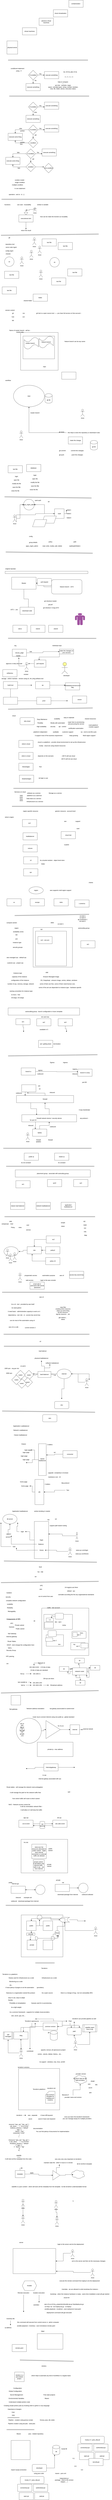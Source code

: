 <mxfile version="20.5.1" type="github">
  <diagram id="XMzIL-5AGFkydlVCWrg7" name="Page-1">
    <mxGraphModel dx="1146" dy="493" grid="1" gridSize="10" guides="1" tooltips="1" connect="1" arrows="1" fold="1" page="1" pageScale="1" pageWidth="850" pageHeight="1100" math="0" shadow="0">
      <root>
        <mxCell id="0" />
        <mxCell id="1" parent="0" />
        <mxCell id="b3iu7qkoFLW_3XjeTq-3-1" value="physical server" style="rounded=0;whiteSpace=wrap;html=1;" parent="1" vertex="1">
          <mxGeometry x="60" y="520" width="90" height="110" as="geometry" />
        </mxCell>
        <mxCell id="b3iu7qkoFLW_3XjeTq-3-2" value="virtual machines" style="rounded=0;whiteSpace=wrap;html=1;" parent="1" vertex="1">
          <mxGeometry x="190" y="410" width="120" height="60" as="geometry" />
        </mxCell>
        <mxCell id="b3iu7qkoFLW_3XjeTq-3-5" value="advance virtual machines" style="rounded=0;whiteSpace=wrap;html=1;" parent="1" vertex="1">
          <mxGeometry x="330" y="330" width="120" height="60" as="geometry" />
        </mxCell>
        <mxCell id="b3iu7qkoFLW_3XjeTq-3-6" value="cloud virtualization" style="whiteSpace=wrap;html=1;" parent="1" vertex="1">
          <mxGeometry x="450" y="260" width="120" height="60" as="geometry" />
        </mxCell>
        <mxCell id="b3iu7qkoFLW_3XjeTq-3-7" value="containeration&amp;nbsp;&lt;br&gt;" style="whiteSpace=wrap;html=1;" parent="1" vertex="1">
          <mxGeometry x="580" y="180" width="120" height="60" as="geometry" />
        </mxCell>
        <mxCell id="QCNMNIQBk-sfIVYiamI_-2" value="" style="shape=link;html=1;rounded=0;" parent="1" edge="1">
          <mxGeometry width="100" relative="1" as="geometry">
            <mxPoint x="70" y="680" as="sourcePoint" />
            <mxPoint x="740" y="680" as="targetPoint" />
          </mxGeometry>
        </mxCell>
        <mxCell id="QCNMNIQBk-sfIVYiamI_-3" value="conditional statement&amp;nbsp;" style="text;html=1;align=center;verticalAlign=middle;resizable=0;points=[];autosize=1;strokeColor=none;fillColor=none;" parent="1" vertex="1">
          <mxGeometry x="80" y="735" width="140" height="30" as="geometry" />
        </mxCell>
        <mxCell id="QCNMNIQBk-sfIVYiamI_-4" value="using - If&amp;nbsp;" style="text;html=1;align=center;verticalAlign=middle;resizable=0;points=[];autosize=1;strokeColor=none;fillColor=none;" parent="1" vertex="1">
          <mxGeometry x="125" y="755" width="70" height="30" as="geometry" />
        </mxCell>
        <mxCell id="QCNMNIQBk-sfIVYiamI_-9" style="edgeStyle=orthogonalEdgeStyle;rounded=0;orthogonalLoop=1;jettySize=auto;html=1;exitX=1;exitY=0.5;exitDx=0;exitDy=0;" parent="1" source="QCNMNIQBk-sfIVYiamI_-5" target="QCNMNIQBk-sfIVYiamI_-7" edge="1">
          <mxGeometry relative="1" as="geometry" />
        </mxCell>
        <mxCell id="QCNMNIQBk-sfIVYiamI_-10" style="edgeStyle=orthogonalEdgeStyle;rounded=0;orthogonalLoop=1;jettySize=auto;html=1;exitX=0.5;exitY=1;exitDx=0;exitDy=0;entryX=0.5;entryY=0;entryDx=0;entryDy=0;" parent="1" source="QCNMNIQBk-sfIVYiamI_-5" target="QCNMNIQBk-sfIVYiamI_-6" edge="1">
          <mxGeometry relative="1" as="geometry" />
        </mxCell>
        <mxCell id="QCNMNIQBk-sfIVYiamI_-5" value="If condition" style="rhombus;whiteSpace=wrap;html=1;" parent="1" vertex="1">
          <mxGeometry x="240" y="765" width="80" height="80" as="geometry" />
        </mxCell>
        <mxCell id="QCNMNIQBk-sfIVYiamI_-6" value="execute something" style="whiteSpace=wrap;html=1;" parent="1" vertex="1">
          <mxGeometry x="220" y="875" width="120" height="60" as="geometry" />
        </mxCell>
        <mxCell id="QCNMNIQBk-sfIVYiamI_-7" value="execute something" style="whiteSpace=wrap;html=1;" parent="1" vertex="1">
          <mxGeometry x="375" y="775" width="120" height="60" as="geometry" />
        </mxCell>
        <mxCell id="QCNMNIQBk-sfIVYiamI_-11" value="Yes" style="text;html=1;align=center;verticalAlign=middle;resizable=0;points=[];autosize=1;strokeColor=none;fillColor=none;" parent="1" vertex="1">
          <mxGeometry x="320" y="780" width="40" height="30" as="geometry" />
        </mxCell>
        <mxCell id="QCNMNIQBk-sfIVYiamI_-12" value="No" style="text;html=1;align=center;verticalAlign=middle;resizable=0;points=[];autosize=1;strokeColor=none;fillColor=none;" parent="1" vertex="1">
          <mxGeometry x="280" y="835" width="40" height="30" as="geometry" />
        </mxCell>
        <mxCell id="QCNMNIQBk-sfIVYiamI_-13" value="eq, not eq, geq, le eq&lt;br&gt;&lt;br&gt;" style="text;html=1;align=center;verticalAlign=middle;resizable=0;points=[];autosize=1;strokeColor=none;fillColor=none;" parent="1" vertex="1">
          <mxGeometry x="520" y="765" width="140" height="40" as="geometry" />
        </mxCell>
        <mxCell id="QCNMNIQBk-sfIVYiamI_-14" value="==, !=. &amp;gt;=, &amp;lt;=" style="text;html=1;align=center;verticalAlign=middle;resizable=0;points=[];autosize=1;strokeColor=none;fillColor=none;" parent="1" vertex="1">
          <mxGeometry x="530" y="805" width="100" height="30" as="geometry" />
        </mxCell>
        <mxCell id="QCNMNIQBk-sfIVYiamI_-15" value="help to compare &lt;br&gt;=&lt;br&gt;spl char - symbols, regex&lt;br&gt;&amp;nbsp;space ,null,data types ,string, number, boolean, &lt;br&gt;char, file, folder, device, execution status" style="text;html=1;align=center;verticalAlign=middle;resizable=0;points=[];autosize=1;strokeColor=none;fillColor=none;" parent="1" vertex="1">
          <mxGeometry x="390" y="845" width="280" height="90" as="geometry" />
        </mxCell>
        <mxCell id="QCNMNIQBk-sfIVYiamI_-16" value="" style="shape=link;html=1;rounded=0;" parent="1" edge="1">
          <mxGeometry width="100" relative="1" as="geometry">
            <mxPoint x="80" y="980" as="sourcePoint" />
            <mxPoint x="750" y="980" as="targetPoint" />
          </mxGeometry>
        </mxCell>
        <mxCell id="QCNMNIQBk-sfIVYiamI_-17" style="edgeStyle=orthogonalEdgeStyle;rounded=0;orthogonalLoop=1;jettySize=auto;html=1;exitX=1;exitY=0.5;exitDx=0;exitDy=0;" parent="1" source="QCNMNIQBk-sfIVYiamI_-19" edge="1">
          <mxGeometry relative="1" as="geometry">
            <mxPoint x="375" y="1070" as="targetPoint" />
          </mxGeometry>
        </mxCell>
        <mxCell id="QCNMNIQBk-sfIVYiamI_-18" style="edgeStyle=orthogonalEdgeStyle;rounded=0;orthogonalLoop=1;jettySize=auto;html=1;exitX=0.5;exitY=1;exitDx=0;exitDy=0;entryX=0.5;entryY=0;entryDx=0;entryDy=0;" parent="1" source="QCNMNIQBk-sfIVYiamI_-19" target="QCNMNIQBk-sfIVYiamI_-20" edge="1">
          <mxGeometry relative="1" as="geometry" />
        </mxCell>
        <mxCell id="QCNMNIQBk-sfIVYiamI_-19" value="If condition" style="rhombus;whiteSpace=wrap;html=1;" parent="1" vertex="1">
          <mxGeometry x="240" y="1030" width="80" height="80" as="geometry" />
        </mxCell>
        <mxCell id="QCNMNIQBk-sfIVYiamI_-20" value="execute something" style="whiteSpace=wrap;html=1;" parent="1" vertex="1">
          <mxGeometry x="220" y="1140" width="120" height="60" as="geometry" />
        </mxCell>
        <mxCell id="QCNMNIQBk-sfIVYiamI_-21" value="Yes" style="text;html=1;align=center;verticalAlign=middle;resizable=0;points=[];autosize=1;strokeColor=none;fillColor=none;" parent="1" vertex="1">
          <mxGeometry x="320" y="1045" width="40" height="30" as="geometry" />
        </mxCell>
        <mxCell id="QCNMNIQBk-sfIVYiamI_-22" value="else" style="text;html=1;align=center;verticalAlign=middle;resizable=0;points=[];autosize=1;strokeColor=none;fillColor=none;" parent="1" vertex="1">
          <mxGeometry x="275" y="1100" width="50" height="30" as="geometry" />
        </mxCell>
        <mxCell id="QCNMNIQBk-sfIVYiamI_-23" value="execute something" style="whiteSpace=wrap;html=1;" parent="1" vertex="1">
          <mxGeometry x="375" y="1030" width="120" height="60" as="geometry" />
        </mxCell>
        <mxCell id="QCNMNIQBk-sfIVYiamI_-24" style="edgeStyle=orthogonalEdgeStyle;rounded=0;orthogonalLoop=1;jettySize=auto;html=1;exitX=1;exitY=0.5;exitDx=0;exitDy=0;" parent="1" source="QCNMNIQBk-sfIVYiamI_-26" edge="1">
          <mxGeometry relative="1" as="geometry">
            <mxPoint x="375" y="1260" as="targetPoint" />
          </mxGeometry>
        </mxCell>
        <mxCell id="QCNMNIQBk-sfIVYiamI_-25" style="edgeStyle=orthogonalEdgeStyle;rounded=0;orthogonalLoop=1;jettySize=auto;html=1;exitX=0.5;exitY=1;exitDx=0;exitDy=0;entryX=0.5;entryY=0;entryDx=0;entryDy=0;" parent="1" source="QCNMNIQBk-sfIVYiamI_-26" edge="1">
          <mxGeometry relative="1" as="geometry">
            <mxPoint x="280" y="1330" as="targetPoint" />
          </mxGeometry>
        </mxCell>
        <mxCell id="QCNMNIQBk-sfIVYiamI_-34" style="edgeStyle=orthogonalEdgeStyle;rounded=0;orthogonalLoop=1;jettySize=auto;html=1;exitX=0;exitY=0.5;exitDx=0;exitDy=0;entryX=0.5;entryY=0;entryDx=0;entryDy=0;" parent="1" source="QCNMNIQBk-sfIVYiamI_-26" target="QCNMNIQBk-sfIVYiamI_-32" edge="1">
          <mxGeometry relative="1" as="geometry" />
        </mxCell>
        <mxCell id="QCNMNIQBk-sfIVYiamI_-26" value="If condition" style="rhombus;whiteSpace=wrap;html=1;" parent="1" vertex="1">
          <mxGeometry x="240" y="1220" width="80" height="80" as="geometry" />
        </mxCell>
        <mxCell id="QCNMNIQBk-sfIVYiamI_-28" value="Yes" style="text;html=1;align=center;verticalAlign=middle;resizable=0;points=[];autosize=1;strokeColor=none;fillColor=none;" parent="1" vertex="1">
          <mxGeometry x="320" y="1235" width="40" height="30" as="geometry" />
        </mxCell>
        <mxCell id="QCNMNIQBk-sfIVYiamI_-29" value="elif" style="text;html=1;align=center;verticalAlign=middle;resizable=0;points=[];autosize=1;strokeColor=none;fillColor=none;" parent="1" vertex="1">
          <mxGeometry x="280" y="1290" width="40" height="30" as="geometry" />
        </mxCell>
        <mxCell id="QCNMNIQBk-sfIVYiamI_-30" value="execute something" style="whiteSpace=wrap;html=1;" parent="1" vertex="1">
          <mxGeometry x="375" y="1220" width="120" height="60" as="geometry" />
        </mxCell>
        <mxCell id="QCNMNIQBk-sfIVYiamI_-33" style="edgeStyle=orthogonalEdgeStyle;rounded=0;orthogonalLoop=1;jettySize=auto;html=1;entryX=0.5;entryY=1;entryDx=0;entryDy=0;" parent="1" source="QCNMNIQBk-sfIVYiamI_-31" target="QCNMNIQBk-sfIVYiamI_-32" edge="1">
          <mxGeometry relative="1" as="geometry" />
        </mxCell>
        <mxCell id="QCNMNIQBk-sfIVYiamI_-31" value="condition" style="rhombus;whiteSpace=wrap;html=1;" parent="1" vertex="1">
          <mxGeometry x="240" y="1330" width="80" height="80" as="geometry" />
        </mxCell>
        <mxCell id="QCNMNIQBk-sfIVYiamI_-32" value="execute some thing" style="whiteSpace=wrap;html=1;" parent="1" vertex="1">
          <mxGeometry x="70" y="1290" width="120" height="60" as="geometry" />
        </mxCell>
        <mxCell id="QCNMNIQBk-sfIVYiamI_-35" value="else" style="text;html=1;align=center;verticalAlign=middle;resizable=0;points=[];autosize=1;strokeColor=none;fillColor=none;" parent="1" vertex="1">
          <mxGeometry x="150" y="1235" width="50" height="30" as="geometry" />
        </mxCell>
        <mxCell id="QCNMNIQBk-sfIVYiamI_-36" value="else" style="text;html=1;align=center;verticalAlign=middle;resizable=0;points=[];autosize=1;strokeColor=none;fillColor=none;" parent="1" vertex="1">
          <mxGeometry x="155" y="1365" width="50" height="30" as="geometry" />
        </mxCell>
        <mxCell id="QCNMNIQBk-sfIVYiamI_-48" style="edgeStyle=orthogonalEdgeStyle;rounded=0;orthogonalLoop=1;jettySize=auto;html=1;exitX=1;exitY=0.5;exitDx=0;exitDy=0;" parent="1" source="QCNMNIQBk-sfIVYiamI_-51" edge="1">
          <mxGeometry relative="1" as="geometry">
            <mxPoint x="355" y="1460" as="targetPoint" />
          </mxGeometry>
        </mxCell>
        <mxCell id="QCNMNIQBk-sfIVYiamI_-49" style="edgeStyle=orthogonalEdgeStyle;rounded=0;orthogonalLoop=1;jettySize=auto;html=1;exitX=0.5;exitY=1;exitDx=0;exitDy=0;entryX=0.5;entryY=0;entryDx=0;entryDy=0;" parent="1" source="QCNMNIQBk-sfIVYiamI_-51" edge="1">
          <mxGeometry relative="1" as="geometry">
            <mxPoint x="260" y="1530" as="targetPoint" />
          </mxGeometry>
        </mxCell>
        <mxCell id="QCNMNIQBk-sfIVYiamI_-50" style="edgeStyle=orthogonalEdgeStyle;rounded=0;orthogonalLoop=1;jettySize=auto;html=1;exitX=0;exitY=0.5;exitDx=0;exitDy=0;entryX=0.5;entryY=0;entryDx=0;entryDy=0;" parent="1" source="QCNMNIQBk-sfIVYiamI_-51" target="QCNMNIQBk-sfIVYiamI_-57" edge="1">
          <mxGeometry relative="1" as="geometry" />
        </mxCell>
        <mxCell id="QCNMNIQBk-sfIVYiamI_-51" value="If condition" style="rhombus;whiteSpace=wrap;html=1;" parent="1" vertex="1">
          <mxGeometry x="220" y="1420" width="80" height="80" as="geometry" />
        </mxCell>
        <mxCell id="QCNMNIQBk-sfIVYiamI_-52" value="Yes" style="text;html=1;align=center;verticalAlign=middle;resizable=0;points=[];autosize=1;strokeColor=none;fillColor=none;" parent="1" vertex="1">
          <mxGeometry x="300" y="1435" width="40" height="30" as="geometry" />
        </mxCell>
        <mxCell id="QCNMNIQBk-sfIVYiamI_-53" value="elif" style="text;html=1;align=center;verticalAlign=middle;resizable=0;points=[];autosize=1;strokeColor=none;fillColor=none;" parent="1" vertex="1">
          <mxGeometry x="260" y="1490" width="40" height="30" as="geometry" />
        </mxCell>
        <mxCell id="QCNMNIQBk-sfIVYiamI_-54" value="execute something" style="whiteSpace=wrap;html=1;" parent="1" vertex="1">
          <mxGeometry x="355" y="1420" width="120" height="60" as="geometry" />
        </mxCell>
        <mxCell id="QCNMNIQBk-sfIVYiamI_-55" style="edgeStyle=orthogonalEdgeStyle;rounded=0;orthogonalLoop=1;jettySize=auto;html=1;entryX=0.5;entryY=1;entryDx=0;entryDy=0;" parent="1" source="QCNMNIQBk-sfIVYiamI_-56" target="QCNMNIQBk-sfIVYiamI_-57" edge="1">
          <mxGeometry relative="1" as="geometry" />
        </mxCell>
        <mxCell id="QCNMNIQBk-sfIVYiamI_-60" style="edgeStyle=orthogonalEdgeStyle;rounded=0;orthogonalLoop=1;jettySize=auto;html=1;" parent="1" source="QCNMNIQBk-sfIVYiamI_-56" edge="1">
          <mxGeometry relative="1" as="geometry">
            <mxPoint x="370" y="1570" as="targetPoint" />
          </mxGeometry>
        </mxCell>
        <mxCell id="QCNMNIQBk-sfIVYiamI_-56" value="condition" style="rhombus;whiteSpace=wrap;html=1;" parent="1" vertex="1">
          <mxGeometry x="220" y="1530" width="80" height="80" as="geometry" />
        </mxCell>
        <mxCell id="QCNMNIQBk-sfIVYiamI_-57" value="execute some thing" style="whiteSpace=wrap;html=1;" parent="1" vertex="1">
          <mxGeometry x="50" y="1490" width="120" height="60" as="geometry" />
        </mxCell>
        <mxCell id="QCNMNIQBk-sfIVYiamI_-58" value="fails" style="text;html=1;align=center;verticalAlign=middle;resizable=0;points=[];autosize=1;strokeColor=none;fillColor=none;" parent="1" vertex="1">
          <mxGeometry x="135" y="1435" width="40" height="30" as="geometry" />
        </mxCell>
        <mxCell id="QCNMNIQBk-sfIVYiamI_-59" value="fails" style="text;html=1;align=center;verticalAlign=middle;resizable=0;points=[];autosize=1;strokeColor=none;fillColor=none;" parent="1" vertex="1">
          <mxGeometry x="140" y="1565" width="40" height="30" as="geometry" />
        </mxCell>
        <mxCell id="QCNMNIQBk-sfIVYiamI_-61" value="sub condition" style="rhombus;whiteSpace=wrap;html=1;" parent="1" vertex="1">
          <mxGeometry x="370" y="1540" width="80" height="80" as="geometry" />
        </mxCell>
        <mxCell id="QCNMNIQBk-sfIVYiamI_-63" value="portion" style="text;html=1;align=center;verticalAlign=middle;resizable=0;points=[];autosize=1;strokeColor=none;fillColor=none;" parent="1" vertex="1">
          <mxGeometry x="160" y="1255" width="60" height="30" as="geometry" />
        </mxCell>
        <mxCell id="QCNMNIQBk-sfIVYiamI_-65" value="portion" style="text;html=1;align=center;verticalAlign=middle;resizable=0;points=[];autosize=1;strokeColor=none;fillColor=none;" parent="1" vertex="1">
          <mxGeometry x="160" y="1350" width="60" height="30" as="geometry" />
        </mxCell>
        <mxCell id="QCNMNIQBk-sfIVYiamI_-66" value="condion model :&amp;nbsp;" style="text;html=1;align=center;verticalAlign=middle;resizable=0;points=[];autosize=1;strokeColor=none;fillColor=none;" parent="1" vertex="1">
          <mxGeometry x="115" y="1665" width="110" height="30" as="geometry" />
        </mxCell>
        <mxCell id="QCNMNIQBk-sfIVYiamI_-68" value="single condition&amp;nbsp;" style="text;html=1;align=center;verticalAlign=middle;resizable=0;points=[];autosize=1;strokeColor=none;fillColor=none;" parent="1" vertex="1">
          <mxGeometry x="115" y="1685" width="110" height="30" as="geometry" />
        </mxCell>
        <mxCell id="QCNMNIQBk-sfIVYiamI_-69" value="multiple condition&amp;nbsp;" style="text;html=1;align=center;verticalAlign=middle;resizable=0;points=[];autosize=1;strokeColor=none;fillColor=none;" parent="1" vertex="1">
          <mxGeometry x="90" y="1705" width="120" height="30" as="geometry" />
        </mxCell>
        <mxCell id="QCNMNIQBk-sfIVYiamI_-70" value="in one statement&amp;nbsp;" style="text;html=1;align=center;verticalAlign=middle;resizable=0;points=[];autosize=1;strokeColor=none;fillColor=none;" parent="1" vertex="1">
          <mxGeometry x="110" y="1735" width="120" height="30" as="geometry" />
        </mxCell>
        <mxCell id="QCNMNIQBk-sfIVYiamI_-71" value="operators : and or - &amp;amp;&amp;nbsp; &amp;nbsp;||" style="text;html=1;align=center;verticalAlign=middle;resizable=0;points=[];autosize=1;strokeColor=none;fillColor=none;" parent="1" vertex="1">
          <mxGeometry x="65" y="1785" width="150" height="30" as="geometry" />
        </mxCell>
        <mxCell id="aTmxRXXGX9cmo4f24J-i-1" value="functions:" style="text;html=1;align=center;verticalAlign=middle;resizable=0;points=[];autosize=1;strokeColor=none;fillColor=none;" parent="1" vertex="1">
          <mxGeometry x="30" y="1870" width="70" height="30" as="geometry" />
        </mxCell>
        <mxCell id="aTmxRXXGX9cmo4f24J-i-2" value="" style="shape=link;html=1;rounded=0;" parent="1" edge="1">
          <mxGeometry width="100" relative="1" as="geometry">
            <mxPoint x="15" y="1840" as="sourcePoint" />
            <mxPoint x="610" y="1840" as="targetPoint" />
          </mxGeometry>
        </mxCell>
        <mxCell id="aTmxRXXGX9cmo4f24J-i-3" value="use case : reuseablity&amp;nbsp;" style="text;html=1;align=center;verticalAlign=middle;resizable=0;points=[];autosize=1;strokeColor=none;fillColor=none;" parent="1" vertex="1">
          <mxGeometry x="135" y="1870" width="140" height="30" as="geometry" />
        </mxCell>
        <mxCell id="aTmxRXXGX9cmo4f24J-i-4" value="similar to variable" style="text;html=1;align=center;verticalAlign=middle;resizable=0;points=[];autosize=1;strokeColor=none;fillColor=none;" parent="1" vertex="1">
          <mxGeometry x="300" y="1870" width="120" height="30" as="geometry" />
        </mxCell>
        <mxCell id="aTmxRXXGX9cmo4f24J-i-9" style="edgeStyle=orthogonalEdgeStyle;rounded=0;orthogonalLoop=1;jettySize=auto;html=1;" parent="1" source="aTmxRXXGX9cmo4f24J-i-5" edge="1">
          <mxGeometry relative="1" as="geometry">
            <mxPoint x="220" y="2090" as="targetPoint" />
          </mxGeometry>
        </mxCell>
        <mxCell id="aTmxRXXGX9cmo4f24J-i-5" value="executional stmt" style="whiteSpace=wrap;html=1;" parent="1" vertex="1">
          <mxGeometry x="160" y="1970" width="120" height="60" as="geometry" />
        </mxCell>
        <mxCell id="aTmxRXXGX9cmo4f24J-i-6" value="" style="shape=flexArrow;endArrow=classic;html=1;rounded=0;entryX=0.5;entryY=0;entryDx=0;entryDy=0;" parent="1" target="aTmxRXXGX9cmo4f24J-i-5" edge="1">
          <mxGeometry width="50" height="50" relative="1" as="geometry">
            <mxPoint x="220" y="1930" as="sourcePoint" />
            <mxPoint x="250" y="1890" as="targetPoint" />
          </mxGeometry>
        </mxCell>
        <mxCell id="aTmxRXXGX9cmo4f24J-i-8" style="edgeStyle=orthogonalEdgeStyle;rounded=0;orthogonalLoop=1;jettySize=auto;html=1;exitX=0.5;exitY=0.5;exitDx=0;exitDy=0;exitPerimeter=0;" parent="1" source="aTmxRXXGX9cmo4f24J-i-7" edge="1">
          <mxGeometry relative="1" as="geometry">
            <mxPoint x="220" y="1930" as="targetPoint" />
          </mxGeometry>
        </mxCell>
        <mxCell id="aTmxRXXGX9cmo4f24J-i-7" value="Actor" style="shape=umlActor;verticalLabelPosition=bottom;verticalAlign=top;html=1;outlineConnect=0;" parent="1" vertex="1">
          <mxGeometry x="280" y="1910" width="30" height="30" as="geometry" />
        </mxCell>
        <mxCell id="aTmxRXXGX9cmo4f24J-i-10" value="return the result" style="text;html=1;align=center;verticalAlign=middle;resizable=0;points=[];autosize=1;strokeColor=none;fillColor=none;" parent="1" vertex="1">
          <mxGeometry x="165" y="2085" width="110" height="30" as="geometry" />
        </mxCell>
        <mxCell id="aTmxRXXGX9cmo4f24J-i-11" value="how can be make the function as reusablity&amp;nbsp;" style="text;html=1;align=center;verticalAlign=middle;resizable=0;points=[];autosize=1;strokeColor=none;fillColor=none;" parent="1" vertex="1">
          <mxGeometry x="325" y="1970" width="260" height="30" as="geometry" />
        </mxCell>
        <mxCell id="L9CIbg3IwU2Iem7TQG_o-1" value="" style="shape=link;html=1;rounded=0;" parent="1" edge="1">
          <mxGeometry width="100" relative="1" as="geometry">
            <mxPoint x="10" y="2140" as="sourcePoint" />
            <mxPoint x="830" y="2130" as="targetPoint" />
          </mxGeometry>
        </mxCell>
        <mxCell id="L9CIbg3IwU2Iem7TQG_o-2" value="git" style="text;html=1;align=center;verticalAlign=middle;resizable=0;points=[];autosize=1;strokeColor=none;fillColor=none;" parent="1" vertex="1">
          <mxGeometry x="60" y="2145" width="40" height="30" as="geometry" />
        </mxCell>
        <mxCell id="L9CIbg3IwU2Iem7TQG_o-3" value="text file" style="whiteSpace=wrap;html=1;" parent="1" vertex="1">
          <mxGeometry x="355" y="2170" width="120" height="60" as="geometry" />
        </mxCell>
        <mxCell id="L9CIbg3IwU2Iem7TQG_o-4" value="repository tool" style="text;html=1;align=center;verticalAlign=middle;resizable=0;points=[];autosize=1;strokeColor=none;fillColor=none;" parent="1" vertex="1">
          <mxGeometry x="35" y="2200" width="100" height="30" as="geometry" />
        </mxCell>
        <mxCell id="L9CIbg3IwU2Iem7TQG_o-5" value="sorce code mgmt" style="text;html=1;align=center;verticalAlign=middle;resizable=0;points=[];autosize=1;strokeColor=none;fillColor=none;" parent="1" vertex="1">
          <mxGeometry x="35" y="2225" width="120" height="30" as="geometry" />
        </mxCell>
        <mxCell id="L9CIbg3IwU2Iem7TQG_o-6" value="config mgmt" style="text;html=1;align=center;verticalAlign=middle;resizable=0;points=[];autosize=1;strokeColor=none;fillColor=none;" parent="1" vertex="1">
          <mxGeometry x="35" y="2255" width="90" height="30" as="geometry" />
        </mxCell>
        <mxCell id="L9CIbg3IwU2Iem7TQG_o-7" value="checkin" style="text;html=1;align=center;verticalAlign=middle;resizable=0;points=[];autosize=1;strokeColor=none;fillColor=none;" parent="1" vertex="1">
          <mxGeometry x="40" y="2280" width="60" height="30" as="geometry" />
        </mxCell>
        <mxCell id="L9CIbg3IwU2Iem7TQG_o-9" value="Actor" style="shape=umlActor;verticalLabelPosition=bottom;verticalAlign=top;html=1;outlineConnect=0;" parent="1" vertex="1">
          <mxGeometry x="275" y="2160" width="30" height="60" as="geometry" />
        </mxCell>
        <mxCell id="L9CIbg3IwU2Iem7TQG_o-10" value="Actor" style="shape=umlActor;verticalLabelPosition=bottom;verticalAlign=top;html=1;outlineConnect=0;" parent="1" vertex="1">
          <mxGeometry x="320" y="2230" width="30" height="60" as="geometry" />
        </mxCell>
        <mxCell id="L9CIbg3IwU2Iem7TQG_o-11" value="text file" style="whiteSpace=wrap;html=1;" parent="1" vertex="1">
          <mxGeometry x="490" y="2200" width="120" height="60" as="geometry" />
        </mxCell>
        <mxCell id="L9CIbg3IwU2Iem7TQG_o-12" value="Actor" style="shape=umlActor;verticalLabelPosition=bottom;verticalAlign=top;html=1;outlineConnect=0;" parent="1" vertex="1">
          <mxGeometry x="250" y="2265" width="30" height="60" as="geometry" />
        </mxCell>
        <mxCell id="L9CIbg3IwU2Iem7TQG_o-13" value="Actor" style="shape=umlActor;verticalLabelPosition=bottom;verticalAlign=top;html=1;outlineConnect=0;" parent="1" vertex="1">
          <mxGeometry x="170" y="2320" width="30" height="60" as="geometry" />
        </mxCell>
        <mxCell id="L9CIbg3IwU2Iem7TQG_o-14" value="us" style="ellipse;whiteSpace=wrap;html=1;aspect=fixed;" parent="1" vertex="1">
          <mxGeometry x="40" y="2320" width="80" height="80" as="geometry" />
        </mxCell>
        <mxCell id="L9CIbg3IwU2Iem7TQG_o-15" value="text file" style="whiteSpace=wrap;html=1;" parent="1" vertex="1">
          <mxGeometry x="40" y="2440" width="120" height="60" as="geometry" />
        </mxCell>
        <mxCell id="L9CIbg3IwU2Iem7TQG_o-16" value="text file" style="whiteSpace=wrap;html=1;" parent="1" vertex="1">
          <mxGeometry x="20" y="2570" width="120" height="60" as="geometry" />
        </mxCell>
        <mxCell id="L9CIbg3IwU2Iem7TQG_o-17" value="uk" style="ellipse;whiteSpace=wrap;html=1;aspect=fixed;" parent="1" vertex="1">
          <mxGeometry x="420" y="2325" width="80" height="80" as="geometry" />
        </mxCell>
        <mxCell id="L9CIbg3IwU2Iem7TQG_o-18" value="text file" style="whiteSpace=wrap;html=1;" parent="1" vertex="1">
          <mxGeometry x="570" y="2420" width="120" height="60" as="geometry" />
        </mxCell>
        <mxCell id="L9CIbg3IwU2Iem7TQG_o-19" value="text file" style="whiteSpace=wrap;html=1;" parent="1" vertex="1">
          <mxGeometry x="435" y="2495" width="120" height="60" as="geometry" />
        </mxCell>
        <mxCell id="L9CIbg3IwU2Iem7TQG_o-22" value="Actor" style="shape=umlActor;verticalLabelPosition=bottom;verticalAlign=top;html=1;outlineConnect=0;" parent="1" vertex="1">
          <mxGeometry x="330" y="2430" width="30" height="60" as="geometry" />
        </mxCell>
        <mxCell id="L9CIbg3IwU2Iem7TQG_o-23" value="folder" style="whiteSpace=wrap;html=1;" parent="1" vertex="1">
          <mxGeometry x="280" y="2630" width="120" height="60" as="geometry" />
        </mxCell>
        <mxCell id="L9CIbg3IwU2Iem7TQG_o-24" value="shared folder" style="text;html=1;align=center;verticalAlign=middle;resizable=0;points=[];autosize=1;strokeColor=none;fillColor=none;" parent="1" vertex="1">
          <mxGeometry x="190" y="2670" width="90" height="30" as="geometry" />
        </mxCell>
        <mxCell id="L9CIbg3IwU2Iem7TQG_o-25" value="version control" style="text;html=1;align=center;verticalAlign=middle;resizable=0;points=[];autosize=1;strokeColor=none;fillColor=none;" parent="1" vertex="1">
          <mxGeometry x="35" y="2750" width="100" height="30" as="geometry" />
        </mxCell>
        <mxCell id="L9CIbg3IwU2Iem7TQG_o-26" value="git" style="text;html=1;align=center;verticalAlign=middle;resizable=0;points=[];autosize=1;strokeColor=none;fillColor=none;" parent="1" vertex="1">
          <mxGeometry x="90" y="2775" width="40" height="30" as="geometry" />
        </mxCell>
        <mxCell id="L9CIbg3IwU2Iem7TQG_o-27" value="hub" style="text;html=1;align=center;verticalAlign=middle;resizable=0;points=[];autosize=1;strokeColor=none;fillColor=none;" parent="1" vertex="1">
          <mxGeometry x="90" y="2805" width="40" height="30" as="geometry" />
        </mxCell>
        <mxCell id="L9CIbg3IwU2Iem7TQG_o-28" value="lab" style="text;html=1;align=center;verticalAlign=middle;resizable=0;points=[];autosize=1;strokeColor=none;fillColor=none;" parent="1" vertex="1">
          <mxGeometry x="90" y="2835" width="40" height="30" as="geometry" />
        </mxCell>
        <mxCell id="L9CIbg3IwU2Iem7TQG_o-29" value="vss" style="text;html=1;align=center;verticalAlign=middle;resizable=0;points=[];autosize=1;strokeColor=none;fillColor=none;" parent="1" vertex="1">
          <mxGeometry x="180" y="2775" width="40" height="30" as="geometry" />
        </mxCell>
        <mxCell id="L9CIbg3IwU2Iem7TQG_o-30" value="svn" style="text;html=1;align=center;verticalAlign=middle;resizable=0;points=[];autosize=1;strokeColor=none;fillColor=none;" parent="1" vertex="1">
          <mxGeometry x="180" y="2805" width="40" height="30" as="geometry" />
        </mxCell>
        <mxCell id="L9CIbg3IwU2Iem7TQG_o-31" value="git hub is a open source tool ----- you have full access on free account -" style="text;html=1;align=center;verticalAlign=middle;resizable=0;points=[];autosize=1;strokeColor=none;fillColor=none;" parent="1" vertex="1">
          <mxGeometry x="295" y="2775" width="400" height="30" as="geometry" />
        </mxCell>
        <mxCell id="L9CIbg3IwU2Iem7TQG_o-32" value="" style="whiteSpace=wrap;html=1;aspect=fixed;" parent="1" vertex="1">
          <mxGeometry x="175" y="2950" width="315" height="315" as="geometry" />
        </mxCell>
        <mxCell id="L9CIbg3IwU2Iem7TQG_o-33" value="" style="rounded=0;whiteSpace=wrap;html=1;" parent="1" vertex="1">
          <mxGeometry x="195" y="2980" width="265" height="190" as="geometry" />
        </mxCell>
        <mxCell id="L9CIbg3IwU2Iem7TQG_o-35" value="" style="shape=tape;whiteSpace=wrap;html=1;" parent="1" vertex="1">
          <mxGeometry x="205" y="2990" width="120" height="100" as="geometry" />
        </mxCell>
        <mxCell id="L9CIbg3IwU2Iem7TQG_o-37" value="feature branch" style="shape=tape;whiteSpace=wrap;html=1;" parent="1" vertex="1">
          <mxGeometry x="330" y="2980" width="120" height="100" as="geometry" />
        </mxCell>
        <mxCell id="L9CIbg3IwU2Iem7TQG_o-38" value="repo" style="text;html=1;align=center;verticalAlign=middle;resizable=0;points=[];autosize=1;strokeColor=none;fillColor=none;" parent="1" vertex="1">
          <mxGeometry x="350" y="3220" width="50" height="30" as="geometry" />
        </mxCell>
        <mxCell id="L9CIbg3IwU2Iem7TQG_o-39" value="master branch" style="text;html=1;align=center;verticalAlign=middle;resizable=0;points=[];autosize=1;strokeColor=none;fillColor=none;" parent="1" vertex="1">
          <mxGeometry x="205" y="3025" width="100" height="30" as="geometry" />
        </mxCell>
        <mxCell id="L9CIbg3IwU2Iem7TQG_o-40" value="Name of master branch - will be -&amp;nbsp;&lt;br&gt;master only&amp;nbsp;" style="text;html=1;align=center;verticalAlign=middle;resizable=0;points=[];autosize=1;strokeColor=none;fillColor=none;" parent="1" vertex="1">
          <mxGeometry x="70" y="2920" width="200" height="40" as="geometry" />
        </mxCell>
        <mxCell id="L9CIbg3IwU2Iem7TQG_o-41" value="feature branch can be any name" style="text;html=1;align=center;verticalAlign=middle;resizable=0;points=[];autosize=1;strokeColor=none;fillColor=none;" parent="1" vertex="1">
          <mxGeometry x="530" y="3010" width="200" height="30" as="geometry" />
        </mxCell>
        <mxCell id="L9CIbg3IwU2Iem7TQG_o-43" value="" style="rounded=0;whiteSpace=wrap;html=1;" parent="1" vertex="1">
          <mxGeometry x="520" y="3280" width="120" height="60" as="geometry" />
        </mxCell>
        <mxCell id="L9CIbg3IwU2Iem7TQG_o-44" value="repo" style="ellipse;whiteSpace=wrap;html=1;" parent="1" vertex="1">
          <mxGeometry x="115" y="3390" width="260" height="180" as="geometry" />
        </mxCell>
        <mxCell id="L9CIbg3IwU2Iem7TQG_o-45" value="workflow" style="text;html=1;align=center;verticalAlign=middle;resizable=0;points=[];autosize=1;strokeColor=none;fillColor=none;" parent="1" vertex="1">
          <mxGeometry x="35" y="3335" width="70" height="30" as="geometry" />
        </mxCell>
        <mxCell id="L9CIbg3IwU2Iem7TQG_o-46" value="Actor" style="shape=umlActor;verticalLabelPosition=bottom;verticalAlign=top;html=1;outlineConnect=0;" parent="1" vertex="1">
          <mxGeometry x="680" y="3590" width="30" height="60" as="geometry" />
        </mxCell>
        <mxCell id="L9CIbg3IwU2Iem7TQG_o-47" value="Actor" style="shape=umlActor;verticalLabelPosition=bottom;verticalAlign=top;html=1;outlineConnect=0;" parent="1" vertex="1">
          <mxGeometry x="165" y="3770" width="30" height="60" as="geometry" />
        </mxCell>
        <mxCell id="L9CIbg3IwU2Iem7TQG_o-49" value="git clone&amp;nbsp;" style="text;html=1;align=center;verticalAlign=middle;resizable=0;points=[];autosize=1;strokeColor=none;fillColor=none;" parent="1" vertex="1">
          <mxGeometry x="485" y="3765" width="70" height="30" as="geometry" />
        </mxCell>
        <mxCell id="L9CIbg3IwU2Iem7TQG_o-59" style="edgeStyle=orthogonalEdgeStyle;rounded=0;orthogonalLoop=1;jettySize=auto;html=1;" parent="1" source="L9CIbg3IwU2Iem7TQG_o-50" target="L9CIbg3IwU2Iem7TQG_o-44" edge="1">
          <mxGeometry relative="1" as="geometry" />
        </mxCell>
        <mxCell id="L9CIbg3IwU2Iem7TQG_o-50" value="this help to clone the repository or download it also" style="text;html=1;align=center;verticalAlign=middle;resizable=0;points=[];autosize=1;strokeColor=none;fillColor=none;" parent="1" vertex="1">
          <mxGeometry x="560" y="3770" width="290" height="30" as="geometry" />
        </mxCell>
        <mxCell id="L9CIbg3IwU2Iem7TQG_o-52" value="make the change" style="whiteSpace=wrap;html=1;" parent="1" vertex="1">
          <mxGeometry x="575" y="3820" width="120" height="60" as="geometry" />
        </mxCell>
        <mxCell id="L9CIbg3IwU2Iem7TQG_o-54" value="git commit" style="text;html=1;align=center;verticalAlign=middle;resizable=0;points=[];autosize=1;strokeColor=none;fillColor=none;" parent="1" vertex="1">
          <mxGeometry x="485" y="3920" width="80" height="30" as="geometry" />
        </mxCell>
        <mxCell id="L9CIbg3IwU2Iem7TQG_o-55" value="commit the changes" style="text;html=1;align=center;verticalAlign=middle;resizable=0;points=[];autosize=1;strokeColor=none;fillColor=none;" parent="1" vertex="1">
          <mxGeometry x="585" y="3920" width="130" height="30" as="geometry" />
        </mxCell>
        <mxCell id="L9CIbg3IwU2Iem7TQG_o-56" value="git push&amp;nbsp;" style="text;html=1;align=center;verticalAlign=middle;resizable=0;points=[];autosize=1;strokeColor=none;fillColor=none;" parent="1" vertex="1">
          <mxGeometry x="485" y="3955" width="70" height="30" as="geometry" />
        </mxCell>
        <mxCell id="L9CIbg3IwU2Iem7TQG_o-57" value="push the changes" style="text;html=1;align=center;verticalAlign=middle;resizable=0;points=[];autosize=1;strokeColor=none;fillColor=none;" parent="1" vertex="1">
          <mxGeometry x="590" y="3955" width="120" height="30" as="geometry" />
        </mxCell>
        <mxCell id="L9CIbg3IwU2Iem7TQG_o-60" value="master branch" style="text;html=1;align=center;verticalAlign=middle;resizable=0;points=[];autosize=1;strokeColor=none;fillColor=none;" parent="1" vertex="1">
          <mxGeometry x="245" y="3605" width="100" height="30" as="geometry" />
        </mxCell>
        <mxCell id="L9CIbg3IwU2Iem7TQG_o-61" value="text file" style="whiteSpace=wrap;html=1;" parent="1" vertex="1">
          <mxGeometry x="70" y="4060" width="120" height="60" as="geometry" />
        </mxCell>
        <mxCell id="L9CIbg3IwU2Iem7TQG_o-62" value="login" style="text;html=1;align=center;verticalAlign=middle;resizable=0;points=[];autosize=1;strokeColor=none;fillColor=none;" parent="1" vertex="1">
          <mxGeometry x="115" y="4135" width="50" height="30" as="geometry" />
        </mxCell>
        <mxCell id="L9CIbg3IwU2Iem7TQG_o-63" value="open file" style="text;html=1;align=center;verticalAlign=middle;resizable=0;points=[];autosize=1;strokeColor=none;fillColor=none;" parent="1" vertex="1">
          <mxGeometry x="105" y="4165" width="70" height="30" as="geometry" />
        </mxCell>
        <mxCell id="L9CIbg3IwU2Iem7TQG_o-64" value="modify the file" style="text;html=1;align=center;verticalAlign=middle;resizable=0;points=[];autosize=1;strokeColor=none;fillColor=none;" parent="1" vertex="1">
          <mxGeometry x="90" y="4195" width="100" height="30" as="geometry" />
        </mxCell>
        <mxCell id="L9CIbg3IwU2Iem7TQG_o-65" value="save the fille" style="text;html=1;align=center;verticalAlign=middle;resizable=0;points=[];autosize=1;strokeColor=none;fillColor=none;" parent="1" vertex="1">
          <mxGeometry x="95" y="4225" width="90" height="30" as="geometry" />
        </mxCell>
        <mxCell id="L9CIbg3IwU2Iem7TQG_o-66" value="close the file" style="text;html=1;align=center;verticalAlign=middle;resizable=0;points=[];autosize=1;strokeColor=none;fillColor=none;" parent="1" vertex="1">
          <mxGeometry x="85" y="4255" width="90" height="30" as="geometry" />
        </mxCell>
        <mxCell id="L9CIbg3IwU2Iem7TQG_o-67" value="database&amp;nbsp;" style="whiteSpace=wrap;html=1;" parent="1" vertex="1">
          <mxGeometry x="225" y="4050" width="120" height="60" as="geometry" />
        </mxCell>
        <mxCell id="L9CIbg3IwU2Iem7TQG_o-68" value="login" style="text;html=1;align=center;verticalAlign=middle;resizable=0;points=[];autosize=1;strokeColor=none;fillColor=none;" parent="1" vertex="1">
          <mxGeometry x="270" y="4125" width="50" height="30" as="geometry" />
        </mxCell>
        <mxCell id="L9CIbg3IwU2Iem7TQG_o-69" value="open file" style="text;html=1;align=center;verticalAlign=middle;resizable=0;points=[];autosize=1;strokeColor=none;fillColor=none;" parent="1" vertex="1">
          <mxGeometry x="260" y="4155" width="70" height="30" as="geometry" />
        </mxCell>
        <mxCell id="L9CIbg3IwU2Iem7TQG_o-70" value="modify the file" style="text;html=1;align=center;verticalAlign=middle;resizable=0;points=[];autosize=1;strokeColor=none;fillColor=none;" parent="1" vertex="1">
          <mxGeometry x="245" y="4185" width="100" height="30" as="geometry" />
        </mxCell>
        <mxCell id="L9CIbg3IwU2Iem7TQG_o-71" value="save the fille" style="text;html=1;align=center;verticalAlign=middle;resizable=0;points=[];autosize=1;strokeColor=none;fillColor=none;" parent="1" vertex="1">
          <mxGeometry x="250" y="4215" width="90" height="30" as="geometry" />
        </mxCell>
        <mxCell id="L9CIbg3IwU2Iem7TQG_o-72" value="close the file" style="text;html=1;align=center;verticalAlign=middle;resizable=0;points=[];autosize=1;strokeColor=none;fillColor=none;" parent="1" vertex="1">
          <mxGeometry x="240" y="4245" width="90" height="30" as="geometry" />
        </mxCell>
        <mxCell id="L9CIbg3IwU2Iem7TQG_o-75" value="git db" style="shape=cylinder3;whiteSpace=wrap;html=1;boundedLbl=1;backgroundOutline=1;size=15;" parent="1" vertex="1">
          <mxGeometry x="760" y="3850" width="60" height="80" as="geometry" />
        </mxCell>
        <mxCell id="L9CIbg3IwU2Iem7TQG_o-76" value="git db" style="shape=cylinder3;whiteSpace=wrap;html=1;boundedLbl=1;backgroundOutline=1;size=15;" parent="1" vertex="1">
          <mxGeometry x="380" y="3460" width="60" height="80" as="geometry" />
        </mxCell>
        <mxCell id="1xxf7OwLNXuxpOBTWi3V-2" value="" style="shape=link;html=1;rounded=0;" parent="1" edge="1">
          <mxGeometry width="100" relative="1" as="geometry">
            <mxPoint x="40" y="4320" as="sourcePoint" />
            <mxPoint x="770" y="4330" as="targetPoint" />
          </mxGeometry>
        </mxCell>
        <mxCell id="1xxf7OwLNXuxpOBTWi3V-3" value="saml auth" style="text;html=1;align=center;verticalAlign=middle;resizable=0;points=[];autosize=1;strokeColor=none;fillColor=none;" parent="1" vertex="1">
          <mxGeometry x="280" y="4335" width="80" height="30" as="geometry" />
        </mxCell>
        <mxCell id="1xxf7OwLNXuxpOBTWi3V-4" value="ad" style="text;html=1;align=center;verticalAlign=middle;resizable=0;points=[];autosize=1;strokeColor=none;fillColor=none;" parent="1" vertex="1">
          <mxGeometry x="390" y="4345" width="40" height="30" as="geometry" />
        </mxCell>
        <mxCell id="1xxf7OwLNXuxpOBTWi3V-11" style="edgeStyle=orthogonalEdgeStyle;rounded=0;orthogonalLoop=1;jettySize=auto;html=1;entryX=1;entryY=0.5;entryDx=0;entryDy=0;" parent="1" source="1xxf7OwLNXuxpOBTWi3V-5" target="1xxf7OwLNXuxpOBTWi3V-10" edge="1">
          <mxGeometry relative="1" as="geometry" />
        </mxCell>
        <mxCell id="1xxf7OwLNXuxpOBTWi3V-21" style="edgeStyle=orthogonalEdgeStyle;rounded=0;orthogonalLoop=1;jettySize=auto;html=1;exitX=1;exitY=0.5;exitDx=0;exitDy=0;" parent="1" source="1xxf7OwLNXuxpOBTWi3V-5" target="1xxf7OwLNXuxpOBTWi3V-18" edge="1">
          <mxGeometry relative="1" as="geometry" />
        </mxCell>
        <mxCell id="1xxf7OwLNXuxpOBTWi3V-5" value="vault" style="whiteSpace=wrap;html=1;aspect=fixed;" parent="1" vertex="1">
          <mxGeometry x="460" y="4420" width="80" height="80" as="geometry" />
        </mxCell>
        <mxCell id="1xxf7OwLNXuxpOBTWi3V-6" value="" style="shape=parallelogram;perimeter=parallelogramPerimeter;whiteSpace=wrap;html=1;fixedSize=1;" parent="1" vertex="1">
          <mxGeometry x="355" y="4480" width="120" height="60" as="geometry" />
        </mxCell>
        <mxCell id="1xxf7OwLNXuxpOBTWi3V-7" value="" style="shape=parallelogram;perimeter=parallelogramPerimeter;whiteSpace=wrap;html=1;fixedSize=1;" parent="1" vertex="1">
          <mxGeometry x="275" y="4510" width="120" height="60" as="geometry" />
        </mxCell>
        <mxCell id="1xxf7OwLNXuxpOBTWi3V-9" style="edgeStyle=orthogonalEdgeStyle;rounded=0;orthogonalLoop=1;jettySize=auto;html=1;entryX=0;entryY=0.5;entryDx=0;entryDy=0;" parent="1" source="1xxf7OwLNXuxpOBTWi3V-8" target="1xxf7OwLNXuxpOBTWi3V-10" edge="1">
          <mxGeometry relative="1" as="geometry">
            <mxPoint x="190" y="4380" as="targetPoint" />
          </mxGeometry>
        </mxCell>
        <mxCell id="1xxf7OwLNXuxpOBTWi3V-16" style="edgeStyle=orthogonalEdgeStyle;rounded=0;orthogonalLoop=1;jettySize=auto;html=1;exitX=1;exitY=1;exitDx=0;exitDy=0;exitPerimeter=0;" parent="1" source="1xxf7OwLNXuxpOBTWi3V-8" target="1xxf7OwLNXuxpOBTWi3V-5" edge="1">
          <mxGeometry relative="1" as="geometry">
            <Array as="points">
              <mxPoint x="140" y="4470" />
              <mxPoint x="300" y="4470" />
              <mxPoint x="300" y="4460" />
            </Array>
          </mxGeometry>
        </mxCell>
        <mxCell id="1xxf7OwLNXuxpOBTWi3V-8" value="Actor" style="shape=umlActor;verticalLabelPosition=bottom;verticalAlign=top;html=1;outlineConnect=0;" parent="1" vertex="1">
          <mxGeometry x="110" y="4470" width="30" height="60" as="geometry" />
        </mxCell>
        <mxCell id="1xxf7OwLNXuxpOBTWi3V-10" value="apps_mgmt_admin" style="ellipse;whiteSpace=wrap;html=1;aspect=fixed;" parent="1" vertex="1">
          <mxGeometry x="200" y="4340" width="90" height="90" as="geometry" />
        </mxCell>
        <mxCell id="1xxf7OwLNXuxpOBTWi3V-18" value="folder1" style="text;html=1;align=center;verticalAlign=middle;resizable=0;points=[];autosize=1;strokeColor=none;fillColor=none;" parent="1" vertex="1">
          <mxGeometry x="550" y="4415" width="60" height="30" as="geometry" />
        </mxCell>
        <mxCell id="1xxf7OwLNXuxpOBTWi3V-19" value="folder2" style="text;html=1;align=center;verticalAlign=middle;resizable=0;points=[];autosize=1;strokeColor=none;fillColor=none;" parent="1" vertex="1">
          <mxGeometry x="550" y="4445" width="60" height="30" as="geometry" />
        </mxCell>
        <mxCell id="1xxf7OwLNXuxpOBTWi3V-20" value="folder3" style="text;html=1;align=center;verticalAlign=middle;resizable=0;points=[];autosize=1;strokeColor=none;fillColor=none;" parent="1" vertex="1">
          <mxGeometry x="550" y="4480" width="60" height="30" as="geometry" />
        </mxCell>
        <mxCell id="1xxf7OwLNXuxpOBTWi3V-22" value="confg" style="text;html=1;align=center;verticalAlign=middle;resizable=0;points=[];autosize=1;strokeColor=none;fillColor=none;" parent="1" vertex="1">
          <mxGeometry x="235" y="4635" width="50" height="30" as="geometry" />
        </mxCell>
        <mxCell id="1xxf7OwLNXuxpOBTWi3V-23" value="group details" style="text;html=1;align=center;verticalAlign=middle;resizable=0;points=[];autosize=1;strokeColor=none;fillColor=none;" parent="1" vertex="1">
          <mxGeometry x="235" y="4685" width="90" height="30" as="geometry" />
        </mxCell>
        <mxCell id="1xxf7OwLNXuxpOBTWi3V-24" value="policy" style="text;html=1;align=center;verticalAlign=middle;resizable=0;points=[];autosize=1;strokeColor=none;fillColor=none;" parent="1" vertex="1">
          <mxGeometry x="400" y="4680" width="50" height="30" as="geometry" />
        </mxCell>
        <mxCell id="1xxf7OwLNXuxpOBTWi3V-26" value="path" style="text;html=1;align=center;verticalAlign=middle;resizable=0;points=[];autosize=1;strokeColor=none;fillColor=none;" parent="1" vertex="1">
          <mxGeometry x="605" y="4680" width="50" height="30" as="geometry" />
        </mxCell>
        <mxCell id="1xxf7OwLNXuxpOBTWi3V-27" value="&lt;span style=&quot;&quot;&gt;apps_mgmt_admin&lt;/span&gt;" style="text;html=1;align=center;verticalAlign=middle;resizable=0;points=[];autosize=1;strokeColor=none;fillColor=none;" parent="1" vertex="1">
          <mxGeometry x="205" y="4715" width="130" height="30" as="geometry" />
        </mxCell>
        <mxCell id="1xxf7OwLNXuxpOBTWi3V-28" value="read, write, modiry, add, delete" style="text;html=1;align=center;verticalAlign=middle;resizable=0;points=[];autosize=1;strokeColor=none;fillColor=none;" parent="1" vertex="1">
          <mxGeometry x="345" y="4715" width="190" height="30" as="geometry" />
        </mxCell>
        <mxCell id="1xxf7OwLNXuxpOBTWi3V-29" value="/path/path/folder1" style="text;html=1;align=center;verticalAlign=middle;resizable=0;points=[];autosize=1;strokeColor=none;fillColor=none;" parent="1" vertex="1">
          <mxGeometry x="570" y="4715" width="120" height="30" as="geometry" />
        </mxCell>
        <mxCell id="1xxf7OwLNXuxpOBTWi3V-31" value="" style="shape=link;html=1;rounded=0;" parent="1" edge="1">
          <mxGeometry width="100" relative="1" as="geometry">
            <mxPoint x="50" y="4780" as="sourcePoint" />
            <mxPoint x="780" y="4790" as="targetPoint" />
          </mxGeometry>
        </mxCell>
        <mxCell id="kDopP08nSm5VzjpAHeQn-10" style="edgeStyle=orthogonalEdgeStyle;rounded=0;orthogonalLoop=1;jettySize=auto;html=1;" parent="1" source="kDopP08nSm5VzjpAHeQn-1" edge="1">
          <mxGeometry relative="1" as="geometry">
            <mxPoint x="240" y="5252.759" as="targetPoint" />
          </mxGeometry>
        </mxCell>
        <mxCell id="kDopP08nSm5VzjpAHeQn-1" value="Master" style="rounded=0;whiteSpace=wrap;html=1;" parent="1" vertex="1">
          <mxGeometry x="100" y="4990" width="205" height="100" as="geometry" />
        </mxCell>
        <mxCell id="kDopP08nSm5VzjpAHeQn-12" style="edgeStyle=orthogonalEdgeStyle;rounded=0;orthogonalLoop=1;jettySize=auto;html=1;" parent="1" source="kDopP08nSm5VzjpAHeQn-2" target="kDopP08nSm5VzjpAHeQn-1" edge="1">
          <mxGeometry relative="1" as="geometry" />
        </mxCell>
        <mxCell id="kDopP08nSm5VzjpAHeQn-2" value="feature branch - 1072" style="rounded=1;whiteSpace=wrap;html=1;" parent="1" vertex="1">
          <mxGeometry x="435" y="5010" width="255" height="120" as="geometry" />
        </mxCell>
        <mxCell id="kDopP08nSm5VzjpAHeQn-3" value="" style="verticalLabelPosition=bottom;sketch=0;html=1;fillColor=#A153A0;verticalAlign=top;align=center;pointerEvents=1;shape=mxgraph.cisco_safe.design.actor_2;" parent="1" vertex="1">
          <mxGeometry x="631" y="5290" width="84" height="100" as="geometry" />
        </mxCell>
        <mxCell id="kDopP08nSm5VzjpAHeQn-4" value="original reposityr" style="text;html=1;align=center;verticalAlign=middle;resizable=0;points=[];autosize=1;strokeColor=none;fillColor=none;" parent="1" vertex="1">
          <mxGeometry x="35" y="4905" width="110" height="30" as="geometry" />
        </mxCell>
        <mxCell id="kDopP08nSm5VzjpAHeQn-5" value="" style="rounded=0;whiteSpace=wrap;html=1;" parent="1" vertex="1">
          <mxGeometry x="45" y="4940" width="695" height="20" as="geometry" />
        </mxCell>
        <mxCell id="kDopP08nSm5VzjpAHeQn-6" value="1072 --- jira" style="text;html=1;align=center;verticalAlign=middle;resizable=0;points=[];autosize=1;strokeColor=none;fillColor=none;" parent="1" vertex="1">
          <mxGeometry x="80" y="5245" width="80" height="30" as="geometry" />
        </mxCell>
        <mxCell id="kDopP08nSm5VzjpAHeQn-7" value="git checkout master&lt;br&gt;&lt;br&gt;git pull&lt;br&gt;&lt;br&gt;" style="text;html=1;align=center;verticalAlign=middle;resizable=0;points=[];autosize=1;strokeColor=none;fillColor=none;" parent="1" vertex="1">
          <mxGeometry x="360" y="5175" width="130" height="70" as="geometry" />
        </mxCell>
        <mxCell id="kDopP08nSm5VzjpAHeQn-8" value="git checkout -b bug-1072" style="text;html=1;align=center;verticalAlign=middle;resizable=0;points=[];autosize=1;strokeColor=none;fillColor=none;" parent="1" vertex="1">
          <mxGeometry x="350" y="5230" width="160" height="30" as="geometry" />
        </mxCell>
        <mxCell id="kDopP08nSm5VzjpAHeQn-11" value="download code" style="whiteSpace=wrap;html=1;" parent="1" vertex="1">
          <mxGeometry x="170" y="5240" width="120" height="60" as="geometry" />
        </mxCell>
        <mxCell id="kDopP08nSm5VzjpAHeQn-13" value="pull request" style="rounded=1;whiteSpace=wrap;html=1;" parent="1" vertex="1">
          <mxGeometry x="315" y="5000" width="120" height="60" as="geometry" />
        </mxCell>
        <mxCell id="kDopP08nSm5VzjpAHeQn-14" value="clien1" style="whiteSpace=wrap;html=1;" parent="1" vertex="1">
          <mxGeometry x="110" y="5390" width="120" height="60" as="geometry" />
        </mxCell>
        <mxCell id="kDopP08nSm5VzjpAHeQn-15" value="client2" style="whiteSpace=wrap;html=1;" parent="1" vertex="1">
          <mxGeometry x="260" y="5390" width="120" height="60" as="geometry" />
        </mxCell>
        <mxCell id="kDopP08nSm5VzjpAHeQn-16" value="client3" style="whiteSpace=wrap;html=1;" parent="1" vertex="1">
          <mxGeometry x="410" y="5390" width="120" height="60" as="geometry" />
        </mxCell>
        <mxCell id="kDopP08nSm5VzjpAHeQn-25" style="edgeStyle=orthogonalEdgeStyle;rounded=0;orthogonalLoop=1;jettySize=auto;html=1;" parent="1" source="kDopP08nSm5VzjpAHeQn-18" target="kDopP08nSm5VzjpAHeQn-22" edge="1">
          <mxGeometry relative="1" as="geometry" />
        </mxCell>
        <mxCell id="kDopP08nSm5VzjpAHeQn-18" value="secure_page" style="whiteSpace=wrap;html=1;" parent="1" vertex="1">
          <mxGeometry x="105" y="5590" width="120" height="60" as="geometry" />
        </mxCell>
        <mxCell id="kDopP08nSm5VzjpAHeQn-19" value="" style="shape=link;html=1;rounded=0;" parent="1" edge="1">
          <mxGeometry width="100" relative="1" as="geometry">
            <mxPoint x="70" y="5499" as="sourcePoint" />
            <mxPoint x="810" y="5500" as="targetPoint" />
          </mxGeometry>
        </mxCell>
        <mxCell id="kDopP08nSm5VzjpAHeQn-20" value="" style="html=1;outlineConnect=0;whiteSpace=wrap;fillColor=#ffff99;verticalLabelPosition=bottom;verticalAlign=top;align=center;shape=mxgraph.archimate3.actor;" parent="1" vertex="1">
          <mxGeometry x="520" y="5700" width="50" height="95" as="geometry" />
        </mxCell>
        <mxCell id="kDopP08nSm5VzjpAHeQn-21" value="org" style="text;html=1;align=center;verticalAlign=middle;resizable=0;points=[];autosize=1;strokeColor=none;fillColor=none;" parent="1" vertex="1">
          <mxGeometry x="110" y="5545" width="40" height="30" as="geometry" />
        </mxCell>
        <mxCell id="kDopP08nSm5VzjpAHeQn-27" style="edgeStyle=orthogonalEdgeStyle;rounded=0;orthogonalLoop=1;jettySize=auto;html=1;exitX=0;exitY=1;exitDx=0;exitDy=0;" parent="1" source="kDopP08nSm5VzjpAHeQn-22" edge="1">
          <mxGeometry relative="1" as="geometry">
            <mxPoint x="330" y="5680" as="targetPoint" />
          </mxGeometry>
        </mxCell>
        <mxCell id="kDopP08nSm5VzjpAHeQn-22" value="make the changes on your account" style="whiteSpace=wrap;html=1;" parent="1" vertex="1">
          <mxGeometry x="500" y="5590" width="120" height="40" as="geometry" />
        </mxCell>
        <mxCell id="kDopP08nSm5VzjpAHeQn-23" value="individual repo" style="text;html=1;align=center;verticalAlign=middle;resizable=0;points=[];autosize=1;strokeColor=none;fillColor=none;" parent="1" vertex="1">
          <mxGeometry x="430" y="5545" width="100" height="30" as="geometry" />
        </mxCell>
        <mxCell id="kDopP08nSm5VzjpAHeQn-24" value="fork" style="text;html=1;align=center;verticalAlign=middle;resizable=0;points=[];autosize=1;strokeColor=none;fillColor=none;" parent="1" vertex="1">
          <mxGeometry x="240" y="5595" width="40" height="30" as="geometry" />
        </mxCell>
        <mxCell id="kDopP08nSm5VzjpAHeQn-29" style="edgeStyle=orthogonalEdgeStyle;rounded=0;orthogonalLoop=1;jettySize=auto;html=1;" parent="1" source="kDopP08nSm5VzjpAHeQn-28" edge="1">
          <mxGeometry relative="1" as="geometry">
            <mxPoint x="240" y="5710" as="targetPoint" />
          </mxGeometry>
        </mxCell>
        <mxCell id="kDopP08nSm5VzjpAHeQn-28" value="pull request" style="rounded=0;whiteSpace=wrap;html=1;" parent="1" vertex="1">
          <mxGeometry x="290" y="5680" width="97.5" height="60" as="geometry" />
        </mxCell>
        <mxCell id="kDopP08nSm5VzjpAHeQn-34" style="edgeStyle=orthogonalEdgeStyle;rounded=0;orthogonalLoop=1;jettySize=auto;html=1;" parent="1" source="kDopP08nSm5VzjpAHeQn-30" edge="1">
          <mxGeometry relative="1" as="geometry">
            <mxPoint x="160" y="5660" as="targetPoint" />
          </mxGeometry>
        </mxCell>
        <mxCell id="kDopP08nSm5VzjpAHeQn-30" value="Actor" style="shape=umlActor;verticalLabelPosition=bottom;verticalAlign=top;html=1;outlineConnect=0;" parent="1" vertex="1">
          <mxGeometry x="210" y="5700" width="30" height="60" as="geometry" />
        </mxCell>
        <mxCell id="kDopP08nSm5VzjpAHeQn-33" value="reviewr" style="text;html=1;align=center;verticalAlign=middle;resizable=0;points=[];autosize=1;strokeColor=none;fillColor=none;" parent="1" vertex="1">
          <mxGeometry x="190" y="5785" width="60" height="30" as="geometry" />
        </mxCell>
        <mxCell id="kDopP08nSm5VzjpAHeQn-35" value="approve or deny the code" style="text;html=1;align=center;verticalAlign=middle;resizable=0;points=[];autosize=1;strokeColor=none;fillColor=none;" parent="1" vertex="1">
          <mxGeometry x="40" y="5695" width="160" height="30" as="geometry" />
        </mxCell>
        <mxCell id="kDopP08nSm5VzjpAHeQn-36" value="developer" style="text;html=1;align=center;verticalAlign=middle;resizable=0;points=[];autosize=1;strokeColor=none;fillColor=none;" parent="1" vertex="1">
          <mxGeometry x="520" y="5795" width="80" height="30" as="geometry" />
        </mxCell>
        <mxCell id="kDopP08nSm5VzjpAHeQn-39" value="master" style="text;html=1;align=center;verticalAlign=middle;resizable=0;points=[];autosize=1;strokeColor=none;fillColor=none;" parent="1" vertex="1">
          <mxGeometry x="125" y="5630" width="60" height="30" as="geometry" />
        </mxCell>
        <mxCell id="kDopP08nSm5VzjpAHeQn-41" style="edgeStyle=orthogonalEdgeStyle;rounded=0;orthogonalLoop=1;jettySize=auto;html=1;" parent="1" source="kDopP08nSm5VzjpAHeQn-40" edge="1">
          <mxGeometry relative="1" as="geometry">
            <mxPoint x="270" y="5890" as="targetPoint" />
          </mxGeometry>
        </mxCell>
        <mxCell id="kDopP08nSm5VzjpAHeQn-45" style="edgeStyle=orthogonalEdgeStyle;rounded=0;orthogonalLoop=1;jettySize=auto;html=1;exitX=0.5;exitY=1;exitDx=0;exitDy=0;" parent="1" source="kDopP08nSm5VzjpAHeQn-40" edge="1">
          <mxGeometry relative="1" as="geometry">
            <mxPoint x="89.862" y="6000" as="targetPoint" />
          </mxGeometry>
        </mxCell>
        <mxCell id="kDopP08nSm5VzjpAHeQn-40" value="build tool" style="whiteSpace=wrap;html=1;" parent="1" vertex="1">
          <mxGeometry x="30" y="5860" width="120" height="60" as="geometry" />
        </mxCell>
        <mxCell id="kDopP08nSm5VzjpAHeQn-43" style="edgeStyle=orthogonalEdgeStyle;rounded=0;orthogonalLoop=1;jettySize=auto;html=1;" parent="1" source="kDopP08nSm5VzjpAHeQn-42" edge="1">
          <mxGeometry relative="1" as="geometry">
            <mxPoint x="550" y="5890" as="targetPoint" />
          </mxGeometry>
        </mxCell>
        <mxCell id="kDopP08nSm5VzjpAHeQn-42" value="qa" style="whiteSpace=wrap;html=1;" parent="1" vertex="1">
          <mxGeometry x="300" y="5860" width="120" height="60" as="geometry" />
        </mxCell>
        <mxCell id="kDopP08nSm5VzjpAHeQn-44" value="s3/databaes/versioncontrl flag" style="whiteSpace=wrap;html=1;" parent="1" vertex="1">
          <mxGeometry x="550" y="5870" width="120" height="60" as="geometry" />
        </mxCell>
        <mxCell id="kDopP08nSm5VzjpAHeQn-47" style="edgeStyle=orthogonalEdgeStyle;rounded=0;orthogonalLoop=1;jettySize=auto;html=1;" parent="1" source="kDopP08nSm5VzjpAHeQn-46" edge="1">
          <mxGeometry relative="1" as="geometry">
            <mxPoint x="360" y="6020" as="targetPoint" />
          </mxGeometry>
        </mxCell>
        <mxCell id="kDopP08nSm5VzjpAHeQn-46" value="" style="whiteSpace=wrap;html=1;" parent="1" vertex="1">
          <mxGeometry x="30" y="5990" width="120" height="60" as="geometry" />
        </mxCell>
        <mxCell id="kDopP08nSm5VzjpAHeQn-49" style="edgeStyle=orthogonalEdgeStyle;rounded=0;orthogonalLoop=1;jettySize=auto;html=1;" parent="1" source="kDopP08nSm5VzjpAHeQn-48" edge="1">
          <mxGeometry relative="1" as="geometry">
            <mxPoint x="570" y="6020" as="targetPoint" />
          </mxGeometry>
        </mxCell>
        <mxCell id="kDopP08nSm5VzjpAHeQn-48" value="prod" style="whiteSpace=wrap;html=1;" parent="1" vertex="1">
          <mxGeometry x="310" y="5990" width="120" height="60" as="geometry" />
        </mxCell>
        <mxCell id="kDopP08nSm5VzjpAHeQn-50" value="vesion" style="whiteSpace=wrap;html=1;" parent="1" vertex="1">
          <mxGeometry x="610" y="5980" width="120" height="60" as="geometry" />
        </mxCell>
        <mxCell id="kDopP08nSm5VzjpAHeQn-51" value="artifactory" style="whiteSpace=wrap;html=1;" parent="1" vertex="1">
          <mxGeometry x="25" y="5760" width="120" height="60" as="geometry" />
        </mxCell>
        <mxCell id="kDopP08nSm5VzjpAHeQn-53" value="storage - whilch maintain - version using s3, nfs. jfrog artifacts tool" style="text;html=1;align=center;verticalAlign=middle;resizable=0;points=[];autosize=1;strokeColor=none;fillColor=none;" parent="1" vertex="1">
          <mxGeometry x="5" y="5820" width="370" height="30" as="geometry" />
        </mxCell>
        <mxCell id="IeVkyHrc4fifQZeHZBUm-1" value="" style="shape=link;html=1;rounded=0;" parent="1" edge="1">
          <mxGeometry width="100" relative="1" as="geometry">
            <mxPoint x="70" y="6090" as="sourcePoint" />
            <mxPoint x="780" y="6080" as="targetPoint" />
          </mxGeometry>
        </mxCell>
        <mxCell id="IeVkyHrc4fifQZeHZBUm-2" value="cloud&amp;nbsp;" style="text;html=1;align=center;verticalAlign=middle;resizable=0;points=[];autosize=1;strokeColor=none;fillColor=none;" parent="1" vertex="1">
          <mxGeometry x="90" y="6130" width="60" height="30" as="geometry" />
        </mxCell>
        <mxCell id="IeVkyHrc4fifQZeHZBUm-3" value="why cloud" style="rounded=1;whiteSpace=wrap;html=1;" parent="1" vertex="1">
          <mxGeometry x="170" y="6160" width="120" height="60" as="geometry" />
        </mxCell>
        <mxCell id="IeVkyHrc4fifQZeHZBUm-4" value="what is cloud" style="whiteSpace=wrap;html=1;" parent="1" vertex="1">
          <mxGeometry x="160" y="6350" width="120" height="60" as="geometry" />
        </mxCell>
        <mxCell id="IeVkyHrc4fifQZeHZBUm-5" value="when is cloud" style="whiteSpace=wrap;html=1;" parent="1" vertex="1">
          <mxGeometry x="160" y="6450" width="120" height="60" as="geometry" />
        </mxCell>
        <mxCell id="IeVkyHrc4fifQZeHZBUm-6" value="Advantages" style="whiteSpace=wrap;html=1;" parent="1" vertex="1">
          <mxGeometry x="160" y="6540" width="120" height="60" as="geometry" />
        </mxCell>
        <mxCell id="IeVkyHrc4fifQZeHZBUm-7" value="Easy Maintance" style="text;html=1;align=center;verticalAlign=middle;resizable=0;points=[];autosize=1;strokeColor=none;fillColor=none;" parent="1" vertex="1">
          <mxGeometry x="300" y="6160" width="110" height="30" as="geometry" />
        </mxCell>
        <mxCell id="IeVkyHrc4fifQZeHZBUm-8" value="Flexiblity" style="text;html=1;align=center;verticalAlign=middle;resizable=0;points=[];autosize=1;strokeColor=none;fillColor=none;" parent="1" vertex="1">
          <mxGeometry x="303.75" y="6190" width="70" height="30" as="geometry" />
        </mxCell>
        <mxCell id="IeVkyHrc4fifQZeHZBUm-9" value="bit high in cost" style="text;html=1;align=center;verticalAlign=middle;resizable=0;points=[];autosize=1;strokeColor=none;fillColor=none;" parent="1" vertex="1">
          <mxGeometry x="315" y="6650" width="100" height="30" as="geometry" />
        </mxCell>
        <mxCell id="IeVkyHrc4fifQZeHZBUm-10" value="High availablity" style="text;html=1;align=center;verticalAlign=middle;resizable=0;points=[];autosize=1;strokeColor=none;fillColor=none;" parent="1" vertex="1">
          <mxGeometry x="300" y="6220" width="100" height="30" as="geometry" />
        </mxCell>
        <mxCell id="IeVkyHrc4fifQZeHZBUm-11" value="security" style="text;html=1;align=center;verticalAlign=middle;resizable=0;points=[];autosize=1;strokeColor=none;fillColor=none;" parent="1" vertex="1">
          <mxGeometry x="415" y="6220" width="60" height="30" as="geometry" />
        </mxCell>
        <mxCell id="IeVkyHrc4fifQZeHZBUm-12" value="Mostly with automated" style="text;html=1;align=center;verticalAlign=middle;resizable=0;points=[];autosize=1;strokeColor=none;fillColor=none;" parent="1" vertex="1">
          <mxGeometry x="415" y="6190" width="140" height="30" as="geometry" />
        </mxCell>
        <mxCell id="IeVkyHrc4fifQZeHZBUm-13" value="scalablity" style="text;html=1;align=center;verticalAlign=middle;resizable=0;points=[];autosize=1;strokeColor=none;fillColor=none;" parent="1" vertex="1">
          <mxGeometry x="445" y="6155" width="70" height="30" as="geometry" />
        </mxCell>
        <mxCell id="IeVkyHrc4fifQZeHZBUm-14" value="api - control" style="text;html=1;align=center;verticalAlign=middle;resizable=0;points=[];autosize=1;strokeColor=none;fillColor=none;" parent="1" vertex="1">
          <mxGeometry x="480" y="6220" width="90" height="30" as="geometry" />
        </mxCell>
        <mxCell id="IeVkyHrc4fifQZeHZBUm-15" value="easy to replicate" style="text;html=1;align=center;verticalAlign=middle;resizable=0;points=[];autosize=1;strokeColor=none;fillColor=none;" parent="1" vertex="1">
          <mxGeometry x="525" y="6145" width="110" height="30" as="geometry" />
        </mxCell>
        <mxCell id="IeVkyHrc4fifQZeHZBUm-16" value="super fast on provisioning &lt;br&gt;and procuring the service" style="text;html=1;align=center;verticalAlign=middle;resizable=0;points=[];autosize=1;strokeColor=none;fillColor=none;" parent="1" vertex="1">
          <mxGeometry x="560" y="6185" width="160" height="40" as="geometry" />
        </mxCell>
        <mxCell id="IeVkyHrc4fifQZeHZBUm-17" value="plateform indipendent" style="text;html=1;align=center;verticalAlign=middle;resizable=0;points=[];autosize=1;strokeColor=none;fillColor=none;" parent="1" vertex="1">
          <mxGeometry x="270" y="6265" width="140" height="30" as="geometry" />
        </mxCell>
        <mxCell id="IeVkyHrc4fifQZeHZBUm-18" value="auditable" style="text;html=1;align=center;verticalAlign=middle;resizable=0;points=[];autosize=1;strokeColor=none;fillColor=none;" parent="1" vertex="1">
          <mxGeometry x="435" y="6265" width="70" height="30" as="geometry" />
        </mxCell>
        <mxCell id="IeVkyHrc4fifQZeHZBUm-19" value="customer support" style="text;html=1;align=center;verticalAlign=middle;resizable=0;points=[];autosize=1;strokeColor=none;fillColor=none;" parent="1" vertex="1">
          <mxGeometry x="510" y="6265" width="120" height="30" as="geometry" />
        </mxCell>
        <mxCell id="IeVkyHrc4fifQZeHZBUm-20" value="certification autorization&amp;nbsp;" style="text;html=1;align=center;verticalAlign=middle;resizable=0;points=[];autosize=1;strokeColor=none;fillColor=none;" parent="1" vertex="1">
          <mxGeometry x="565" y="6235" width="150" height="30" as="geometry" />
        </mxCell>
        <mxCell id="IeVkyHrc4fifQZeHZBUm-21" value="sw - end to end life cycle" style="text;html=1;align=center;verticalAlign=middle;resizable=0;points=[];autosize=1;strokeColor=none;fillColor=none;" parent="1" vertex="1">
          <mxGeometry x="670" y="6265" width="150" height="30" as="geometry" />
        </mxCell>
        <mxCell id="IeVkyHrc4fifQZeHZBUm-22" value="it support most of the business requirement" style="text;html=1;align=center;verticalAlign=middle;resizable=0;points=[];autosize=1;strokeColor=none;fillColor=none;" parent="1" vertex="1">
          <mxGeometry x="285" y="6295" width="250" height="30" as="geometry" />
        </mxCell>
        <mxCell id="IeVkyHrc4fifQZeHZBUm-23" value="keep growing" style="text;html=1;align=center;verticalAlign=middle;resizable=0;points=[];autosize=1;strokeColor=none;fillColor=none;" parent="1" vertex="1">
          <mxGeometry x="575" y="6295" width="90" height="30" as="geometry" />
        </mxCell>
        <mxCell id="IeVkyHrc4fifQZeHZBUm-24" value="Multi region support" style="text;html=1;align=center;verticalAlign=middle;resizable=0;points=[];autosize=1;strokeColor=none;fillColor=none;" parent="1" vertex="1">
          <mxGeometry x="685" y="6295" width="130" height="30" as="geometry" />
        </mxCell>
        <mxCell id="IeVkyHrc4fifQZeHZBUm-25" value="Text" style="text;html=1;align=center;verticalAlign=middle;resizable=0;points=[];autosize=1;strokeColor=none;fillColor=none;" parent="1" vertex="1">
          <mxGeometry x="320" y="6560" width="40" height="20" as="geometry" />
        </mxCell>
        <mxCell id="IeVkyHrc4fifQZeHZBUm-26" value="disadvantages" style="whiteSpace=wrap;html=1;" parent="1" vertex="1">
          <mxGeometry x="165" y="6640" width="120" height="60" as="geometry" />
        </mxCell>
        <mxCell id="IeVkyHrc4fifQZeHZBUm-27" value="multi plateform &lt;br&gt;- module support" style="text;html=1;align=center;verticalAlign=middle;resizable=0;points=[];autosize=1;strokeColor=none;fillColor=none;" parent="1" vertex="1">
          <mxGeometry x="730" y="6210" width="110" height="40" as="geometry" />
        </mxCell>
        <mxCell id="IeVkyHrc4fifQZeHZBUm-28" value="cloud is a plateform - provide virtual environment to set up the infrastructure" style="text;html=1;align=center;verticalAlign=middle;resizable=0;points=[];autosize=1;strokeColor=none;fillColor=none;" parent="1" vertex="1">
          <mxGeometry x="303.75" y="6350" width="430" height="30" as="geometry" />
        </mxCell>
        <mxCell id="IeVkyHrc4fifQZeHZBUm-30" value="mostly - cloud are using shared resources" style="text;html=1;align=center;verticalAlign=middle;resizable=0;points=[];autosize=1;strokeColor=none;fillColor=none;" parent="1" vertex="1">
          <mxGeometry x="315" y="6380" width="250" height="30" as="geometry" />
        </mxCell>
        <mxCell id="IeVkyHrc4fifQZeHZBUm-31" value="shared resources" style="text;html=1;align=center;verticalAlign=middle;resizable=0;points=[];autosize=1;strokeColor=none;fillColor=none;" parent="1" vertex="1">
          <mxGeometry x="700" y="6155" width="120" height="30" as="geometry" />
        </mxCell>
        <mxCell id="IeVkyHrc4fifQZeHZBUm-33" value="depends on the secnario" style="text;html=1;align=center;verticalAlign=middle;resizable=0;points=[];autosize=1;strokeColor=none;fillColor=none;" parent="1" vertex="1">
          <mxGeometry x="310" y="6465" width="150" height="30" as="geometry" />
        </mxCell>
        <mxCell id="IeVkyHrc4fifQZeHZBUm-34" value="- 100 % will use cloud&amp;nbsp;" style="text;html=1;align=center;verticalAlign=middle;resizable=0;points=[];autosize=1;strokeColor=none;fillColor=none;" parent="1" vertex="1">
          <mxGeometry x="505" y="6465" width="140" height="30" as="geometry" />
        </mxCell>
        <mxCell id="IeVkyHrc4fifQZeHZBUm-35" value="100 % will not use cloud" style="text;html=1;align=center;verticalAlign=middle;resizable=0;points=[];autosize=1;strokeColor=none;fillColor=none;" parent="1" vertex="1">
          <mxGeometry x="505" y="6490" width="150" height="30" as="geometry" />
        </mxCell>
        <mxCell id="IeVkyHrc4fifQZeHZBUm-36" value="" style="shape=link;html=1;rounded=0;" parent="1" edge="1">
          <mxGeometry width="100" relative="1" as="geometry">
            <mxPoint x="115" y="6750" as="sourcePoint" />
            <mxPoint x="740" y="6750" as="targetPoint" />
          </mxGeometry>
        </mxCell>
        <mxCell id="IeVkyHrc4fifQZeHZBUm-37" value="Services on cloud" style="text;html=1;align=center;verticalAlign=middle;resizable=0;points=[];autosize=1;strokeColor=none;fillColor=none;" parent="1" vertex="1">
          <mxGeometry x="110" y="6765" width="120" height="30" as="geometry" />
        </mxCell>
        <mxCell id="IeVkyHrc4fifQZeHZBUm-38" value="saas&lt;br&gt;paas&lt;br&gt;daas&lt;br&gt;IAAS" style="text;html=1;align=center;verticalAlign=middle;resizable=0;points=[];autosize=1;strokeColor=none;fillColor=none;" parent="1" vertex="1">
          <mxGeometry x="155" y="6795" width="50" height="70" as="geometry" />
        </mxCell>
        <mxCell id="IeVkyHrc4fifQZeHZBUm-39" value="software as a service" style="text;html=1;align=center;verticalAlign=middle;resizable=0;points=[];autosize=1;strokeColor=none;fillColor=none;" parent="1" vertex="1">
          <mxGeometry x="215" y="6775" width="140" height="30" as="geometry" />
        </mxCell>
        <mxCell id="IeVkyHrc4fifQZeHZBUm-40" value="plateform as a aservice" style="text;html=1;align=center;verticalAlign=middle;resizable=0;points=[];autosize=1;strokeColor=none;fillColor=none;" parent="1" vertex="1">
          <mxGeometry x="215" y="6795" width="150" height="30" as="geometry" />
        </mxCell>
        <mxCell id="IeVkyHrc4fifQZeHZBUm-41" value="Data base as a service" style="text;html=1;align=center;verticalAlign=middle;resizable=0;points=[];autosize=1;strokeColor=none;fillColor=none;" parent="1" vertex="1">
          <mxGeometry x="210" y="6820" width="150" height="30" as="geometry" />
        </mxCell>
        <mxCell id="IeVkyHrc4fifQZeHZBUm-42" value="Infrastructure as a service" style="text;html=1;align=center;verticalAlign=middle;resizable=0;points=[];autosize=1;strokeColor=none;fillColor=none;" parent="1" vertex="1">
          <mxGeometry x="213.75" y="6845" width="160" height="30" as="geometry" />
        </mxCell>
        <mxCell id="IeVkyHrc4fifQZeHZBUm-43" value="Storage as a service" style="text;html=1;align=center;verticalAlign=middle;resizable=0;points=[];autosize=1;strokeColor=none;fillColor=none;" parent="1" vertex="1">
          <mxGeometry x="400" y="6775" width="130" height="30" as="geometry" />
        </mxCell>
        <mxCell id="_RbbQd035BLWp0UyQ3jn-1" value="" style="shape=link;html=1;rounded=0;" parent="1" edge="1">
          <mxGeometry width="100" relative="1" as="geometry">
            <mxPoint x="102.5" y="6900" as="sourcePoint" />
            <mxPoint x="727.5" y="6900" as="targetPoint" />
          </mxGeometry>
        </mxCell>
        <mxCell id="_RbbQd035BLWp0UyQ3jn-2" value="region specific resource&amp;nbsp;" style="text;html=1;align=center;verticalAlign=middle;resizable=0;points=[];autosize=1;strokeColor=none;fillColor=none;" parent="1" vertex="1">
          <mxGeometry x="185" y="6925" width="150" height="30" as="geometry" />
        </mxCell>
        <mxCell id="_RbbQd035BLWp0UyQ3jn-3" value="generic resource - account level" style="text;html=1;align=center;verticalAlign=middle;resizable=0;points=[];autosize=1;strokeColor=none;fillColor=none;" parent="1" vertex="1">
          <mxGeometry x="455" y="6925" width="190" height="30" as="geometry" />
        </mxCell>
        <mxCell id="_RbbQd035BLWp0UyQ3jn-4" value="ec2" style="whiteSpace=wrap;html=1;" parent="1" vertex="1">
          <mxGeometry x="190" y="7010" width="120" height="60" as="geometry" />
        </mxCell>
        <mxCell id="_RbbQd035BLWp0UyQ3jn-5" value="iam" style="text;html=1;align=center;verticalAlign=middle;resizable=0;points=[];autosize=1;strokeColor=none;fillColor=none;" parent="1" vertex="1">
          <mxGeometry x="530" y="7010" width="40" height="30" as="geometry" />
        </mxCell>
        <mxCell id="_RbbQd035BLWp0UyQ3jn-6" value="loadbalancer" style="whiteSpace=wrap;html=1;" parent="1" vertex="1">
          <mxGeometry x="195" y="7120" width="120" height="60" as="geometry" />
        </mxCell>
        <mxCell id="_RbbQd035BLWp0UyQ3jn-7" value="cloud trial" style="whiteSpace=wrap;html=1;" parent="1" vertex="1">
          <mxGeometry x="515" y="7110" width="120" height="60" as="geometry" />
        </mxCell>
        <mxCell id="_RbbQd035BLWp0UyQ3jn-8" value="auid" style="text;html=1;align=center;verticalAlign=middle;resizable=0;points=[];autosize=1;strokeColor=none;fillColor=none;" parent="1" vertex="1">
          <mxGeometry x="631" y="7070" width="50" height="30" as="geometry" />
        </mxCell>
        <mxCell id="_RbbQd035BLWp0UyQ3jn-9" value="support" style="text;html=1;align=center;verticalAlign=middle;resizable=0;points=[];autosize=1;strokeColor=none;fillColor=none;" parent="1" vertex="1">
          <mxGeometry x="625" y="7010" width="60" height="30" as="geometry" />
        </mxCell>
        <mxCell id="_RbbQd035BLWp0UyQ3jn-10" value="volume" style="whiteSpace=wrap;html=1;" parent="1" vertex="1">
          <mxGeometry x="195" y="7220" width="120" height="60" as="geometry" />
        </mxCell>
        <mxCell id="_RbbQd035BLWp0UyQ3jn-11" value="s3" style="whiteSpace=wrap;html=1;" parent="1" vertex="1">
          <mxGeometry x="200" y="7320" width="120" height="60" as="geometry" />
        </mxCell>
        <mxCell id="_RbbQd035BLWp0UyQ3jn-12" value="its a bucket solution - object level store" style="text;html=1;align=center;verticalAlign=middle;resizable=0;points=[];autosize=1;strokeColor=none;fillColor=none;" parent="1" vertex="1">
          <mxGeometry x="325" y="7335" width="230" height="30" as="geometry" />
        </mxCell>
        <mxCell id="_RbbQd035BLWp0UyQ3jn-13" value="folder" style="text;html=1;align=center;verticalAlign=middle;resizable=0;points=[];autosize=1;strokeColor=none;fillColor=none;" parent="1" vertex="1">
          <mxGeometry x="337.5" y="7365" width="50" height="30" as="geometry" />
        </mxCell>
        <mxCell id="_RbbQd035BLWp0UyQ3jn-14" value="vpc" style="whiteSpace=wrap;html=1;" parent="1" vertex="1">
          <mxGeometry x="200" y="7420" width="120" height="60" as="geometry" />
        </mxCell>
        <mxCell id="_RbbQd035BLWp0UyQ3jn-15" value="what is region" style="text;html=1;align=center;verticalAlign=middle;resizable=0;points=[];autosize=1;strokeColor=none;fillColor=none;" parent="1" vertex="1">
          <mxGeometry x="30" y="6975" width="100" height="30" as="geometry" />
        </mxCell>
        <mxCell id="_RbbQd035BLWp0UyQ3jn-16" value="region" style="ellipse;whiteSpace=wrap;html=1;" parent="1" vertex="1">
          <mxGeometry x="245" y="7570" width="120" height="60" as="geometry" />
        </mxCell>
        <mxCell id="_RbbQd035BLWp0UyQ3jn-17" value="aws supports multi region support" style="text;html=1;align=center;verticalAlign=middle;resizable=0;points=[];autosize=1;strokeColor=none;fillColor=none;" parent="1" vertex="1">
          <mxGeometry x="410" y="7585" width="200" height="30" as="geometry" />
        </mxCell>
        <mxCell id="_RbbQd035BLWp0UyQ3jn-18" value="us" style="whiteSpace=wrap;html=1;" parent="1" vertex="1">
          <mxGeometry x="60" y="7670" width="120" height="60" as="geometry" />
        </mxCell>
        <mxCell id="_RbbQd035BLWp0UyQ3jn-19" value="europe" style="whiteSpace=wrap;html=1;" parent="1" vertex="1">
          <mxGeometry x="255" y="7670" width="120" height="60" as="geometry" />
        </mxCell>
        <mxCell id="_RbbQd035BLWp0UyQ3jn-20" value="tokio" style="whiteSpace=wrap;html=1;" parent="1" vertex="1">
          <mxGeometry x="455" y="7670" width="120" height="60" as="geometry" />
        </mxCell>
        <mxCell id="_RbbQd035BLWp0UyQ3jn-21" value="s america" style="whiteSpace=wrap;html=1;" parent="1" vertex="1">
          <mxGeometry x="630" y="7680" width="120" height="60" as="geometry" />
        </mxCell>
        <mxCell id="_RbbQd035BLWp0UyQ3jn-22" value="chaina" style="text;html=1;align=center;verticalAlign=middle;resizable=0;points=[];autosize=1;strokeColor=none;fillColor=none;" parent="1" vertex="1">
          <mxGeometry x="733.75" y="7520" width="60" height="30" as="geometry" />
        </mxCell>
        <mxCell id="_RbbQd035BLWp0UyQ3jn-23" value="route53" style="text;html=1;align=center;verticalAlign=middle;resizable=0;points=[];autosize=1;strokeColor=none;fillColor=none;" parent="1" vertex="1">
          <mxGeometry x="530" y="7205" width="60" height="30" as="geometry" />
        </mxCell>
        <mxCell id="XH81sweP_0PnuOsCx2_g-1" value="" style="shape=link;html=1;rounded=0;" parent="1" edge="1">
          <mxGeometry width="100" relative="1" as="geometry">
            <mxPoint x="125" y="7810" as="sourcePoint" />
            <mxPoint x="750" y="7800" as="targetPoint" />
          </mxGeometry>
        </mxCell>
        <mxCell id="XH81sweP_0PnuOsCx2_g-2" value="compute section" style="text;html=1;align=center;verticalAlign=middle;resizable=0;points=[];autosize=1;strokeColor=none;fillColor=none;" parent="1" vertex="1">
          <mxGeometry x="45" y="7855" width="110" height="30" as="geometry" />
        </mxCell>
        <mxCell id="XH81sweP_0PnuOsCx2_g-3" value="region" style="text;html=1;align=center;verticalAlign=middle;resizable=0;points=[];autosize=1;strokeColor=none;fillColor=none;" parent="1" vertex="1">
          <mxGeometry x="110" y="7900" width="60" height="30" as="geometry" />
        </mxCell>
        <mxCell id="XH81sweP_0PnuOsCx2_g-4" value="availablity zones" style="text;html=1;align=center;verticalAlign=middle;resizable=0;points=[];autosize=1;strokeColor=none;fillColor=none;" parent="1" vertex="1">
          <mxGeometry x="100" y="7930" width="110" height="30" as="geometry" />
        </mxCell>
        <mxCell id="XH81sweP_0PnuOsCx2_g-5" value="ami" style="text;html=1;align=center;verticalAlign=middle;resizable=0;points=[];autosize=1;strokeColor=none;fillColor=none;" parent="1" vertex="1">
          <mxGeometry x="120" y="7990" width="40" height="30" as="geometry" />
        </mxCell>
        <mxCell id="XH81sweP_0PnuOsCx2_g-6" value="security groups" style="text;html=1;align=center;verticalAlign=middle;resizable=0;points=[];autosize=1;strokeColor=none;fillColor=none;" parent="1" vertex="1">
          <mxGeometry x="100" y="8060" width="100" height="30" as="geometry" />
        </mxCell>
        <mxCell id="XH81sweP_0PnuOsCx2_g-7" value="instance type" style="text;html=1;align=center;verticalAlign=middle;resizable=0;points=[];autosize=1;strokeColor=none;fillColor=none;" parent="1" vertex="1">
          <mxGeometry x="100" y="8020" width="90" height="30" as="geometry" />
        </mxCell>
        <mxCell id="XH81sweP_0PnuOsCx2_g-8" value="vpc" style="text;html=1;align=center;verticalAlign=middle;resizable=0;points=[];autosize=1;strokeColor=none;fillColor=none;" parent="1" vertex="1">
          <mxGeometry x="120" y="7955" width="40" height="30" as="geometry" />
        </mxCell>
        <mxCell id="XH81sweP_0PnuOsCx2_g-9" value="us-east-1&lt;br&gt;us-west-2&lt;br&gt;ap-southeast-1&lt;br&gt;ew-west-1" style="text;html=1;align=center;verticalAlign=middle;resizable=0;points=[];autosize=1;strokeColor=none;fillColor=none;" parent="1" vertex="1">
          <mxGeometry x="645" y="7800" width="100" height="70" as="geometry" />
        </mxCell>
        <mxCell id="XH81sweP_0PnuOsCx2_g-10" value="vpc" style="whiteSpace=wrap;html=1;aspect=fixed;" parent="1" vertex="1">
          <mxGeometry x="280" y="7910" width="330" height="330" as="geometry" />
        </mxCell>
        <mxCell id="XH81sweP_0PnuOsCx2_g-11" value="AWS" style="text;html=1;align=center;verticalAlign=middle;resizable=0;points=[];autosize=1;strokeColor=none;fillColor=none;" parent="1" vertex="1">
          <mxGeometry x="415" y="7855" width="50" height="30" as="geometry" />
        </mxCell>
        <mxCell id="XH81sweP_0PnuOsCx2_g-12" value="us-east-1" style="text;html=1;align=center;verticalAlign=middle;resizable=0;points=[];autosize=1;strokeColor=none;fillColor=none;" parent="1" vertex="1">
          <mxGeometry x="475" y="7865" width="70" height="30" as="geometry" />
        </mxCell>
        <mxCell id="XH81sweP_0PnuOsCx2_g-14" value="autoscaling group" style="text;html=1;align=center;verticalAlign=middle;resizable=0;points=[];autosize=1;strokeColor=none;fillColor=none;" parent="1" vertex="1">
          <mxGeometry x="645" y="7900" width="120" height="30" as="geometry" />
        </mxCell>
        <mxCell id="XH81sweP_0PnuOsCx2_g-20" value="" style="rounded=0;whiteSpace=wrap;html=1;" parent="1" vertex="1">
          <mxGeometry x="300" y="7940" width="260" height="290" as="geometry" />
        </mxCell>
        <mxCell id="XH81sweP_0PnuOsCx2_g-17" value="az1" style="whiteSpace=wrap;html=1;" parent="1" vertex="1">
          <mxGeometry x="680" y="8020" width="120" height="60" as="geometry" />
        </mxCell>
        <mxCell id="XH81sweP_0PnuOsCx2_g-18" value="aws managed vpc - default vpc" style="text;html=1;align=center;verticalAlign=middle;resizable=0;points=[];autosize=1;strokeColor=none;fillColor=none;" parent="1" vertex="1">
          <mxGeometry x="45" y="8145" width="190" height="30" as="geometry" />
        </mxCell>
        <mxCell id="XH81sweP_0PnuOsCx2_g-19" value="custome vpc - project vpc" style="text;html=1;align=center;verticalAlign=middle;resizable=0;points=[];autosize=1;strokeColor=none;fillColor=none;" parent="1" vertex="1">
          <mxGeometry x="50" y="8190" width="160" height="30" as="geometry" />
        </mxCell>
        <mxCell id="XH81sweP_0PnuOsCx2_g-21" value="ec2 - one az1" style="rounded=0;whiteSpace=wrap;html=1;" parent="1" vertex="1">
          <mxGeometry x="320" y="7985" width="120" height="60" as="geometry" />
        </mxCell>
        <mxCell id="XH81sweP_0PnuOsCx2_g-22" value="vpc" style="text;html=1;align=center;verticalAlign=middle;resizable=0;points=[];autosize=1;strokeColor=none;fillColor=none;" parent="1" vertex="1">
          <mxGeometry x="330" y="7910" width="40" height="30" as="geometry" />
        </mxCell>
        <mxCell id="XH81sweP_0PnuOsCx2_g-23" value="Instance type" style="text;html=1;align=center;verticalAlign=middle;resizable=0;points=[];autosize=1;strokeColor=none;fillColor=none;" parent="1" vertex="1">
          <mxGeometry x="105" y="8275" width="90" height="30" as="geometry" />
        </mxCell>
        <mxCell id="XH81sweP_0PnuOsCx2_g-24" value="AMI" style="text;html=1;align=center;verticalAlign=middle;resizable=0;points=[];autosize=1;strokeColor=none;fillColor=none;" parent="1" vertex="1">
          <mxGeometry x="375" y="8270" width="40" height="30" as="geometry" />
        </mxCell>
        <mxCell id="XH81sweP_0PnuOsCx2_g-25" value="capacity of the instance" style="text;html=1;align=center;verticalAlign=middle;resizable=0;points=[];autosize=1;strokeColor=none;fillColor=none;" parent="1" vertex="1">
          <mxGeometry x="90" y="8305" width="150" height="30" as="geometry" />
        </mxCell>
        <mxCell id="XH81sweP_0PnuOsCx2_g-26" value="configuration of the instance" style="text;html=1;align=center;verticalAlign=middle;resizable=0;points=[];autosize=1;strokeColor=none;fillColor=none;" parent="1" vertex="1">
          <mxGeometry x="85" y="8335" width="170" height="30" as="geometry" />
        </mxCell>
        <mxCell id="XH81sweP_0PnuOsCx2_g-27" value="number of cpu, memory, storage, network" style="text;html=1;align=center;verticalAlign=middle;resizable=0;points=[];autosize=1;strokeColor=none;fillColor=none;" parent="1" vertex="1">
          <mxGeometry x="55" y="8365" width="240" height="30" as="geometry" />
        </mxCell>
        <mxCell id="XH81sweP_0PnuOsCx2_g-28" value="Amazon Managed Image" style="text;html=1;align=center;verticalAlign=middle;resizable=0;points=[];autosize=1;strokeColor=none;fillColor=none;" parent="1" vertex="1">
          <mxGeometry x="350" y="8305" width="160" height="30" as="geometry" />
        </mxCell>
        <mxCell id="XH81sweP_0PnuOsCx2_g-29" value="OS, Snapshopt - amazon image, centos, debian, windows" style="text;html=1;align=center;verticalAlign=middle;resizable=0;points=[];autosize=1;strokeColor=none;fillColor=none;" parent="1" vertex="1">
          <mxGeometry x="330" y="8335" width="330" height="30" as="geometry" />
        </mxCell>
        <mxCell id="XH81sweP_0PnuOsCx2_g-30" value="some of them are free, some of them need license cost,&amp;nbsp;" style="text;html=1;align=center;verticalAlign=middle;resizable=0;points=[];autosize=1;strokeColor=none;fillColor=none;" parent="1" vertex="1">
          <mxGeometry x="325" y="8365" width="320" height="30" as="geometry" />
        </mxCell>
        <mxCell id="XH81sweP_0PnuOsCx2_g-31" value="some of the ami are dependent to instance type - hardware specific" style="text;html=1;align=center;verticalAlign=middle;resizable=0;points=[];autosize=1;strokeColor=none;fillColor=none;" parent="1" vertex="1">
          <mxGeometry x="315" y="8395" width="380" height="30" as="geometry" />
        </mxCell>
        <mxCell id="XH81sweP_0PnuOsCx2_g-32" value="naming convention for instance type&amp;nbsp;" style="text;html=1;align=center;verticalAlign=middle;resizable=0;points=[];autosize=1;strokeColor=none;fillColor=none;" parent="1" vertex="1">
          <mxGeometry x="70" y="8425" width="220" height="30" as="geometry" />
        </mxCell>
        <mxCell id="XH81sweP_0PnuOsCx2_g-33" value="t2.micro - free&amp;nbsp;" style="text;html=1;align=center;verticalAlign=middle;resizable=0;points=[];autosize=1;strokeColor=none;fillColor=none;" parent="1" vertex="1">
          <mxGeometry x="85" y="8455" width="100" height="30" as="geometry" />
        </mxCell>
        <mxCell id="XH81sweP_0PnuOsCx2_g-34" value="m4.large, m4.xlarge&amp;nbsp;" style="text;html=1;align=center;verticalAlign=middle;resizable=0;points=[];autosize=1;strokeColor=none;fillColor=none;" parent="1" vertex="1">
          <mxGeometry x="85" y="8480" width="130" height="30" as="geometry" />
        </mxCell>
        <mxCell id="XH81sweP_0PnuOsCx2_g-36" value="autoscalling group - launch configuration or launc template" style="rounded=0;whiteSpace=wrap;html=1;" parent="1" vertex="1">
          <mxGeometry x="70" y="8580" width="600" height="60" as="geometry" />
        </mxCell>
        <mxCell id="XH81sweP_0PnuOsCx2_g-44" style="edgeStyle=orthogonalEdgeStyle;rounded=0;orthogonalLoop=1;jettySize=auto;html=1;" parent="1" source="XH81sweP_0PnuOsCx2_g-37" edge="1">
          <mxGeometry relative="1" as="geometry">
            <mxPoint x="200" y="8780" as="targetPoint" />
            <Array as="points">
              <mxPoint x="195" y="8740" />
              <mxPoint x="200" y="8740" />
            </Array>
          </mxGeometry>
        </mxCell>
        <mxCell id="XH81sweP_0PnuOsCx2_g-37" value="az1" style="whiteSpace=wrap;html=1;" parent="1" vertex="1">
          <mxGeometry x="135" y="8670" width="120" height="50" as="geometry" />
        </mxCell>
        <mxCell id="XH81sweP_0PnuOsCx2_g-38" value="az2- getting down" style="whiteSpace=wrap;html=1;" parent="1" vertex="1">
          <mxGeometry x="325" y="8850" width="120" height="60" as="geometry" />
        </mxCell>
        <mxCell id="XH81sweP_0PnuOsCx2_g-45" style="edgeStyle=orthogonalEdgeStyle;rounded=0;orthogonalLoop=1;jettySize=auto;html=1;" parent="1" source="XH81sweP_0PnuOsCx2_g-39" edge="1">
          <mxGeometry relative="1" as="geometry">
            <mxPoint x="560" y="8780" as="targetPoint" />
          </mxGeometry>
        </mxCell>
        <mxCell id="XH81sweP_0PnuOsCx2_g-39" value="az3" style="whiteSpace=wrap;html=1;" parent="1" vertex="1">
          <mxGeometry x="490" y="8670" width="120" height="60" as="geometry" />
        </mxCell>
        <mxCell id="XH81sweP_0PnuOsCx2_g-41" value="az2" style="whiteSpace=wrap;html=1;" parent="1" vertex="1">
          <mxGeometry x="310" y="8670" width="120" height="60" as="geometry" />
        </mxCell>
        <mxCell id="XH81sweP_0PnuOsCx2_g-42" value="termination" style="text;html=1;align=center;verticalAlign=middle;resizable=0;points=[];autosize=1;strokeColor=none;fillColor=none;" parent="1" vertex="1">
          <mxGeometry x="440" y="8865" width="80" height="30" as="geometry" />
        </mxCell>
        <mxCell id="XH81sweP_0PnuOsCx2_g-43" value="available in 5" style="text;html=1;align=center;verticalAlign=middle;resizable=0;points=[];autosize=1;strokeColor=none;fillColor=none;" parent="1" vertex="1">
          <mxGeometry x="325" y="8745" width="90" height="30" as="geometry" />
        </mxCell>
        <mxCell id="XH81sweP_0PnuOsCx2_g-47" value="min and max" style="text;html=1;align=center;verticalAlign=middle;resizable=0;points=[];autosize=1;strokeColor=none;fillColor=none;" parent="1" vertex="1">
          <mxGeometry x="335" y="8640" width="90" height="30" as="geometry" />
        </mxCell>
        <mxCell id="pgjIFrwkVdKyfw6UxguU-1" value="" style="shape=link;html=1;rounded=0;" parent="1" edge="1">
          <mxGeometry width="100" relative="1" as="geometry">
            <mxPoint x="70" y="8980" as="sourcePoint" />
            <mxPoint x="820" y="8970" as="targetPoint" />
          </mxGeometry>
        </mxCell>
        <mxCell id="pgjIFrwkVdKyfw6UxguU-2" value="Egress" style="text;html=1;align=center;verticalAlign=middle;resizable=0;points=[];autosize=1;strokeColor=none;fillColor=none;" parent="1" vertex="1">
          <mxGeometry x="410" y="9020" width="60" height="30" as="geometry" />
        </mxCell>
        <mxCell id="pgjIFrwkVdKyfw6UxguU-3" value="ingress" style="text;html=1;align=center;verticalAlign=middle;resizable=0;points=[];autosize=1;strokeColor=none;fillColor=none;" parent="1" vertex="1">
          <mxGeometry x="520" y="9020" width="60" height="30" as="geometry" />
        </mxCell>
        <mxCell id="pgjIFrwkVdKyfw6UxguU-6" style="edgeStyle=orthogonalEdgeStyle;rounded=0;orthogonalLoop=1;jettySize=auto;html=1;entryX=0.017;entryY=0.367;entryDx=0;entryDy=0;entryPerimeter=0;" parent="1" source="pgjIFrwkVdKyfw6UxguU-4" target="pgjIFrwkVdKyfw6UxguU-5" edge="1">
          <mxGeometry relative="1" as="geometry">
            <mxPoint x="340" y="9110" as="targetPoint" />
          </mxGeometry>
        </mxCell>
        <mxCell id="pgjIFrwkVdKyfw6UxguU-4" value="branch a" style="rounded=0;whiteSpace=wrap;html=1;" parent="1" vertex="1">
          <mxGeometry x="180" y="9080" width="120" height="60" as="geometry" />
        </mxCell>
        <mxCell id="pgjIFrwkVdKyfw6UxguU-5" value="branch b comp" style="whiteSpace=wrap;html=1;" parent="1" vertex="1">
          <mxGeometry x="655" y="9090" width="120" height="60" as="geometry" />
        </mxCell>
        <mxCell id="pgjIFrwkVdKyfw6UxguU-7" value="port 80" style="text;html=1;align=center;verticalAlign=middle;resizable=0;points=[];autosize=1;strokeColor=none;fillColor=none;" parent="1" vertex="1">
          <mxGeometry x="680" y="9185" width="60" height="30" as="geometry" />
        </mxCell>
        <mxCell id="pgjIFrwkVdKyfw6UxguU-8" value="egress" style="text;html=1;align=center;verticalAlign=middle;resizable=0;points=[];autosize=1;strokeColor=none;fillColor=none;" parent="1" vertex="1">
          <mxGeometry x="310" y="9085" width="60" height="30" as="geometry" />
        </mxCell>
        <mxCell id="pgjIFrwkVdKyfw6UxguU-9" value="ingress" style="text;html=1;align=center;verticalAlign=middle;resizable=0;points=[];autosize=1;strokeColor=none;fillColor=none;" parent="1" vertex="1">
          <mxGeometry x="600" y="9075" width="60" height="30" as="geometry" />
        </mxCell>
        <mxCell id="pgjIFrwkVdKyfw6UxguU-10" value="outbound" style="text;html=1;align=center;verticalAlign=middle;resizable=0;points=[];autosize=1;strokeColor=none;fillColor=none;" parent="1" vertex="1">
          <mxGeometry x="305" y="9115" width="70" height="30" as="geometry" />
        </mxCell>
        <mxCell id="pgjIFrwkVdKyfw6UxguU-11" value="inbound" style="text;html=1;align=center;verticalAlign=middle;resizable=0;points=[];autosize=1;strokeColor=none;fillColor=none;" parent="1" vertex="1">
          <mxGeometry x="595" y="9115" width="70" height="30" as="geometry" />
        </mxCell>
        <mxCell id="pgjIFrwkVdKyfw6UxguU-31" style="edgeStyle=orthogonalEdgeStyle;rounded=0;orthogonalLoop=1;jettySize=auto;html=1;exitX=0.25;exitY=1;exitDx=0;exitDy=0;entryX=0.152;entryY=0;entryDx=0;entryDy=0;entryPerimeter=0;" parent="1" source="pgjIFrwkVdKyfw6UxguU-12" target="pgjIFrwkVdKyfw6UxguU-26" edge="1">
          <mxGeometry relative="1" as="geometry" />
        </mxCell>
        <mxCell id="pgjIFrwkVdKyfw6UxguU-12" value="" style="whiteSpace=wrap;html=1;" parent="1" vertex="1">
          <mxGeometry x="183.75" y="9220" width="120" height="60" as="geometry" />
        </mxCell>
        <mxCell id="pgjIFrwkVdKyfw6UxguU-13" value="ssh" style="text;html=1;align=center;verticalAlign=middle;resizable=0;points=[];autosize=1;strokeColor=none;fillColor=none;" parent="1" vertex="1">
          <mxGeometry x="310" y="9215" width="40" height="30" as="geometry" />
        </mxCell>
        <mxCell id="pgjIFrwkVdKyfw6UxguU-14" value="22" style="text;html=1;align=center;verticalAlign=middle;resizable=0;points=[];autosize=1;strokeColor=none;fillColor=none;" parent="1" vertex="1">
          <mxGeometry x="315" y="9240" width="40" height="30" as="geometry" />
        </mxCell>
        <mxCell id="pgjIFrwkVdKyfw6UxguU-16" value="Actor" style="shape=umlActor;verticalLabelPosition=bottom;verticalAlign=top;html=1;outlineConnect=0;" parent="1" vertex="1">
          <mxGeometry x="220" y="9620" width="30" height="60" as="geometry" />
        </mxCell>
        <mxCell id="pgjIFrwkVdKyfw6UxguU-22" value="" style="edgeStyle=orthogonalEdgeStyle;rounded=0;orthogonalLoop=1;jettySize=auto;html=1;" parent="1" source="pgjIFrwkVdKyfw6UxguU-17" target="pgjIFrwkVdKyfw6UxguU-21" edge="1">
          <mxGeometry relative="1" as="geometry" />
        </mxCell>
        <mxCell id="pgjIFrwkVdKyfw6UxguU-17" value="laptop" style="whiteSpace=wrap;html=1;" parent="1" vertex="1">
          <mxGeometry x="275" y="9590" width="120" height="60" as="geometry" />
        </mxCell>
        <mxCell id="pgjIFrwkVdKyfw6UxguU-18" value="firewall" style="text;html=1;align=center;verticalAlign=middle;resizable=0;points=[];autosize=1;strokeColor=none;fillColor=none;" parent="1" vertex="1">
          <mxGeometry x="295" y="9665" width="60" height="30" as="geometry" />
        </mxCell>
        <mxCell id="pgjIFrwkVdKyfw6UxguU-19" value="iptables" style="text;html=1;align=center;verticalAlign=middle;resizable=0;points=[];autosize=1;strokeColor=none;fillColor=none;" parent="1" vertex="1">
          <mxGeometry x="295" y="9680" width="60" height="30" as="geometry" />
        </mxCell>
        <mxCell id="pgjIFrwkVdKyfw6UxguU-20" value="firewall" style="text;html=1;align=center;verticalAlign=middle;resizable=0;points=[];autosize=1;strokeColor=none;fillColor=none;" parent="1" vertex="1">
          <mxGeometry x="395" y="9665" width="60" height="30" as="geometry" />
        </mxCell>
        <mxCell id="pgjIFrwkVdKyfw6UxguU-27" style="edgeStyle=orthogonalEdgeStyle;rounded=0;orthogonalLoop=1;jettySize=auto;html=1;" parent="1" source="pgjIFrwkVdKyfw6UxguU-21" target="pgjIFrwkVdKyfw6UxguU-26" edge="1">
          <mxGeometry relative="1" as="geometry" />
        </mxCell>
        <mxCell id="pgjIFrwkVdKyfw6UxguU-33" style="edgeStyle=orthogonalEdgeStyle;rounded=0;orthogonalLoop=1;jettySize=auto;html=1;exitX=0.25;exitY=1;exitDx=0;exitDy=0;entryX=0.192;entryY=-0.017;entryDx=0;entryDy=0;entryPerimeter=0;" parent="1" source="pgjIFrwkVdKyfw6UxguU-21" target="pgjIFrwkVdKyfw6UxguU-17" edge="1">
          <mxGeometry relative="1" as="geometry" />
        </mxCell>
        <mxCell id="pgjIFrwkVdKyfw6UxguU-21" value="firewall network device / security device" style="whiteSpace=wrap;html=1;" parent="1" vertex="1">
          <mxGeometry x="185" y="9470" width="460" height="60" as="geometry" />
        </mxCell>
        <mxCell id="pgjIFrwkVdKyfw6UxguU-24" value="outbound" style="text;html=1;align=center;verticalAlign=middle;resizable=0;points=[];autosize=1;strokeColor=none;fillColor=none;" parent="1" vertex="1">
          <mxGeometry x="410" y="9555" width="70" height="30" as="geometry" />
        </mxCell>
        <mxCell id="pgjIFrwkVdKyfw6UxguU-25" value="inbound" style="text;html=1;align=center;verticalAlign=middle;resizable=0;points=[];autosize=1;strokeColor=none;fillColor=none;" parent="1" vertex="1">
          <mxGeometry x="405" y="9270" width="70" height="30" as="geometry" />
        </mxCell>
        <mxCell id="pgjIFrwkVdKyfw6UxguU-28" style="edgeStyle=orthogonalEdgeStyle;rounded=0;orthogonalLoop=1;jettySize=auto;html=1;entryX=0.435;entryY=1.05;entryDx=0;entryDy=0;entryPerimeter=0;" parent="1" source="pgjIFrwkVdKyfw6UxguU-26" target="pgjIFrwkVdKyfw6UxguU-12" edge="1">
          <mxGeometry relative="1" as="geometry" />
        </mxCell>
        <mxCell id="pgjIFrwkVdKyfw6UxguU-32" style="edgeStyle=orthogonalEdgeStyle;rounded=0;orthogonalLoop=1;jettySize=auto;html=1;exitX=0.25;exitY=1;exitDx=0;exitDy=0;entryX=0.27;entryY=0.033;entryDx=0;entryDy=0;entryPerimeter=0;" parent="1" source="pgjIFrwkVdKyfw6UxguU-26" target="pgjIFrwkVdKyfw6UxguU-21" edge="1">
          <mxGeometry relative="1" as="geometry" />
        </mxCell>
        <mxCell id="pgjIFrwkVdKyfw6UxguU-26" value="firewall" style="rounded=0;whiteSpace=wrap;html=1;" parent="1" vertex="1">
          <mxGeometry x="140" y="9310" width="480" height="60" as="geometry" />
        </mxCell>
        <mxCell id="pgjIFrwkVdKyfw6UxguU-29" value="3 way handshake" style="text;html=1;align=center;verticalAlign=middle;resizable=0;points=[];autosize=1;strokeColor=none;fillColor=none;" parent="1" vertex="1">
          <mxGeometry x="650" y="9415" width="120" height="30" as="geometry" />
        </mxCell>
        <mxCell id="pgjIFrwkVdKyfw6UxguU-30" value="arp protocol -&amp;nbsp;" style="text;html=1;align=center;verticalAlign=middle;resizable=0;points=[];autosize=1;strokeColor=none;fillColor=none;" parent="1" vertex="1">
          <mxGeometry x="660" y="9485" width="100" height="30" as="geometry" />
        </mxCell>
        <mxCell id="pgjIFrwkVdKyfw6UxguU-34" value="inbound" style="text;html=1;align=center;verticalAlign=middle;resizable=0;points=[];autosize=1;strokeColor=none;fillColor=none;" parent="1" vertex="1">
          <mxGeometry x="225" y="9545" width="70" height="30" as="geometry" />
        </mxCell>
        <mxCell id="pgjIFrwkVdKyfw6UxguU-35" value="outbound" style="text;html=1;align=center;verticalAlign=middle;resizable=0;points=[];autosize=1;strokeColor=none;fillColor=none;" parent="1" vertex="1">
          <mxGeometry x="125" y="9275" width="70" height="30" as="geometry" />
        </mxCell>
        <mxCell id="pgjIFrwkVdKyfw6UxguU-36" value="for port 22" style="text;html=1;align=center;verticalAlign=middle;resizable=0;points=[];autosize=1;strokeColor=none;fillColor=none;" parent="1" vertex="1">
          <mxGeometry x="240" y="9500" width="80" height="30" as="geometry" />
        </mxCell>
        <mxCell id="pgjIFrwkVdKyfw6UxguU-37" value="" style="shape=link;html=1;rounded=0;" parent="1" edge="1">
          <mxGeometry width="100" relative="1" as="geometry">
            <mxPoint x="30" y="9750" as="sourcePoint" />
            <mxPoint x="770" y="9750" as="targetPoint" />
          </mxGeometry>
        </mxCell>
        <mxCell id="pgjIFrwkVdKyfw6UxguU-38" value="public ip" style="rounded=0;whiteSpace=wrap;html=1;" parent="1" vertex="1">
          <mxGeometry x="205" y="9790" width="120" height="60" as="geometry" />
        </mxCell>
        <mxCell id="pgjIFrwkVdKyfw6UxguU-39" value="elastic ip" style="whiteSpace=wrap;html=1;" parent="1" vertex="1">
          <mxGeometry x="460" y="9790" width="120" height="60" as="geometry" />
        </mxCell>
        <mxCell id="pgjIFrwkVdKyfw6UxguU-40" value="its not constant" style="text;html=1;align=center;verticalAlign=middle;resizable=0;points=[];autosize=1;strokeColor=none;fillColor=none;" parent="1" vertex="1">
          <mxGeometry x="170" y="9855" width="100" height="30" as="geometry" />
        </mxCell>
        <mxCell id="pgjIFrwkVdKyfw6UxguU-41" value="its constant" style="text;html=1;align=center;verticalAlign=middle;resizable=0;points=[];autosize=1;strokeColor=none;fillColor=none;" parent="1" vertex="1">
          <mxGeometry x="480" y="9855" width="80" height="30" as="geometry" />
        </mxCell>
        <mxCell id="pgjIFrwkVdKyfw6UxguU-42" value="" style="shape=link;html=1;rounded=0;" parent="1" edge="1">
          <mxGeometry width="100" relative="1" as="geometry">
            <mxPoint x="53.75" y="9900" as="sourcePoint" />
            <mxPoint x="793.75" y="9900" as="targetPoint" />
          </mxGeometry>
        </mxCell>
        <mxCell id="pgjIFrwkVdKyfw6UxguU-43" value="az1" style="whiteSpace=wrap;html=1;" parent="1" vertex="1">
          <mxGeometry x="135" y="10020" width="120" height="60" as="geometry" />
        </mxCell>
        <mxCell id="pgjIFrwkVdKyfw6UxguU-44" value="az22" style="whiteSpace=wrap;html=1;" parent="1" vertex="1">
          <mxGeometry x="400" y="10010" width="120" height="60" as="geometry" />
        </mxCell>
        <mxCell id="pgjIFrwkVdKyfw6UxguU-45" value="az3" style="whiteSpace=wrap;html=1;" parent="1" vertex="1">
          <mxGeometry x="620" y="10010" width="120" height="60" as="geometry" />
        </mxCell>
        <mxCell id="pgjIFrwkVdKyfw6UxguU-46" value="placement group - associate with autscaling group" style="whiteSpace=wrap;html=1;" parent="1" vertex="1">
          <mxGeometry x="130" y="9930" width="630" height="60" as="geometry" />
        </mxCell>
        <mxCell id="pgjIFrwkVdKyfw6UxguU-48" value="classic load balancer" style="whiteSpace=wrap;html=1;" parent="1" vertex="1">
          <mxGeometry x="90" y="10200" width="120" height="60" as="geometry" />
        </mxCell>
        <mxCell id="pgjIFrwkVdKyfw6UxguU-49" value="network loadbalancer" style="whiteSpace=wrap;html=1;" parent="1" vertex="1">
          <mxGeometry x="305" y="10200" width="120" height="60" as="geometry" />
        </mxCell>
        <mxCell id="pgjIFrwkVdKyfw6UxguU-50" value="application loadbalancer" style="whiteSpace=wrap;html=1;" parent="1" vertex="1">
          <mxGeometry x="515" y="10200" width="120" height="60" as="geometry" />
        </mxCell>
        <mxCell id="mdEsKPgE-E4bRMhlwIs1-1" value="" style="shape=link;html=1;rounded=0;" parent="1" edge="1">
          <mxGeometry width="100" relative="1" as="geometry">
            <mxPoint x="40" y="10320" as="sourcePoint" />
            <mxPoint x="800" y="10320" as="targetPoint" />
          </mxGeometry>
        </mxCell>
        <mxCell id="mdEsKPgE-E4bRMhlwIs1-3" value="IAM" style="text;html=1;align=center;verticalAlign=middle;resizable=0;points=[];autosize=1;strokeColor=none;fillColor=none;" parent="1" vertex="1">
          <mxGeometry x="70" y="10345" width="40" height="30" as="geometry" />
        </mxCell>
        <mxCell id="mdEsKPgE-E4bRMhlwIs1-4" value="AD" style="text;html=1;align=center;verticalAlign=middle;resizable=0;points=[];autosize=1;strokeColor=none;fillColor=none;" parent="1" vertex="1">
          <mxGeometry x="690" y="10345" width="40" height="30" as="geometry" />
        </mxCell>
        <mxCell id="mdEsKPgE-E4bRMhlwIs1-5" value="SAM" style="text;html=1;align=center;verticalAlign=middle;resizable=0;points=[];autosize=1;strokeColor=none;fillColor=none;" parent="1" vertex="1">
          <mxGeometry x="690" y="10375" width="50" height="30" as="geometry" />
        </mxCell>
        <mxCell id="mdEsKPgE-E4bRMhlwIs1-6" value="sso" style="text;html=1;align=center;verticalAlign=middle;resizable=0;points=[];autosize=1;strokeColor=none;fillColor=none;" parent="1" vertex="1">
          <mxGeometry x="695" y="10400" width="40" height="30" as="geometry" />
        </mxCell>
        <mxCell id="mdEsKPgE-E4bRMhlwIs1-7" value="mfa" style="text;html=1;align=center;verticalAlign=middle;resizable=0;points=[];autosize=1;strokeColor=none;fillColor=none;" parent="1" vertex="1">
          <mxGeometry x="695" y="10430" width="40" height="30" as="geometry" />
        </mxCell>
        <mxCell id="mdEsKPgE-E4bRMhlwIs1-8" value="ldap" style="text;html=1;align=center;verticalAlign=middle;resizable=0;points=[];autosize=1;strokeColor=none;fillColor=none;" parent="1" vertex="1">
          <mxGeometry x="695" y="10460" width="50" height="30" as="geometry" />
        </mxCell>
        <mxCell id="mdEsKPgE-E4bRMhlwIs1-9" value="simple" style="text;html=1;align=center;verticalAlign=middle;resizable=0;points=[];autosize=1;strokeColor=none;fillColor=none;" parent="1" vertex="1">
          <mxGeometry x="500" y="10355" width="60" height="30" as="geometry" />
        </mxCell>
        <mxCell id="mdEsKPgE-E4bRMhlwIs1-10" value="token" style="text;html=1;align=center;verticalAlign=middle;resizable=0;points=[];autosize=1;strokeColor=none;fillColor=none;" parent="1" vertex="1">
          <mxGeometry x="505" y="10385" width="50" height="30" as="geometry" />
        </mxCell>
        <mxCell id="mdEsKPgE-E4bRMhlwIs1-11" value="User" style="text;html=1;align=center;verticalAlign=middle;resizable=0;points=[];autosize=1;strokeColor=none;fillColor=none;" parent="1" vertex="1">
          <mxGeometry x="75" y="10365" width="50" height="30" as="geometry" />
        </mxCell>
        <mxCell id="mdEsKPgE-E4bRMhlwIs1-12" value="roles" style="text;html=1;align=center;verticalAlign=middle;resizable=0;points=[];autosize=1;strokeColor=none;fillColor=none;" parent="1" vertex="1">
          <mxGeometry x="145" y="10395" width="50" height="30" as="geometry" />
        </mxCell>
        <mxCell id="mdEsKPgE-E4bRMhlwIs1-13" value="Policy" style="text;html=1;align=center;verticalAlign=middle;resizable=0;points=[];autosize=1;strokeColor=none;fillColor=none;" parent="1" vertex="1">
          <mxGeometry x="80" y="10395" width="60" height="30" as="geometry" />
        </mxCell>
        <mxCell id="mdEsKPgE-E4bRMhlwIs1-14" value="user" style="text;html=1;align=center;verticalAlign=middle;resizable=0;points=[];autosize=1;strokeColor=none;fillColor=none;" parent="1" vertex="1">
          <mxGeometry x="210" y="10375" width="50" height="30" as="geometry" />
        </mxCell>
        <mxCell id="mdEsKPgE-E4bRMhlwIs1-15" value="service" style="text;html=1;align=center;verticalAlign=middle;resizable=0;points=[];autosize=1;strokeColor=none;fillColor=none;" parent="1" vertex="1">
          <mxGeometry x="210" y="10415" width="60" height="30" as="geometry" />
        </mxCell>
        <mxCell id="mdEsKPgE-E4bRMhlwIs1-16" value="usergroups" style="text;html=1;align=center;verticalAlign=middle;resizable=0;points=[];autosize=1;strokeColor=none;fillColor=none;" parent="1" vertex="1">
          <mxGeometry x="5" y="10365" width="80" height="30" as="geometry" />
        </mxCell>
        <mxCell id="mdEsKPgE-E4bRMhlwIs1-28" style="edgeStyle=orthogonalEdgeStyle;rounded=0;orthogonalLoop=1;jettySize=auto;html=1;" parent="1" source="mdEsKPgE-E4bRMhlwIs1-17" edge="1">
          <mxGeometry relative="1" as="geometry">
            <mxPoint x="160" y="10610.029" as="targetPoint" />
          </mxGeometry>
        </mxCell>
        <mxCell id="mdEsKPgE-E4bRMhlwIs1-17" value="role" style="whiteSpace=wrap;html=1;" parent="1" vertex="1">
          <mxGeometry x="230" y="10570" width="120" height="60" as="geometry" />
        </mxCell>
        <mxCell id="mdEsKPgE-E4bRMhlwIs1-25" style="edgeStyle=orthogonalEdgeStyle;rounded=0;orthogonalLoop=1;jettySize=auto;html=1;" parent="1" source="mdEsKPgE-E4bRMhlwIs1-18" target="mdEsKPgE-E4bRMhlwIs1-17" edge="1">
          <mxGeometry relative="1" as="geometry" />
        </mxCell>
        <mxCell id="mdEsKPgE-E4bRMhlwIs1-18" value="ec2" style="whiteSpace=wrap;html=1;" parent="1" vertex="1">
          <mxGeometry x="390" y="10480" width="120" height="60" as="geometry" />
        </mxCell>
        <mxCell id="mdEsKPgE-E4bRMhlwIs1-26" style="edgeStyle=orthogonalEdgeStyle;rounded=0;orthogonalLoop=1;jettySize=auto;html=1;" parent="1" source="mdEsKPgE-E4bRMhlwIs1-19" target="mdEsKPgE-E4bRMhlwIs1-17" edge="1">
          <mxGeometry relative="1" as="geometry" />
        </mxCell>
        <mxCell id="mdEsKPgE-E4bRMhlwIs1-19" value="policy2" style="whiteSpace=wrap;html=1;" parent="1" vertex="1">
          <mxGeometry x="385" y="10570" width="120" height="60" as="geometry" />
        </mxCell>
        <mxCell id="mdEsKPgE-E4bRMhlwIs1-27" style="edgeStyle=orthogonalEdgeStyle;rounded=0;orthogonalLoop=1;jettySize=auto;html=1;entryX=0.348;entryY=1.026;entryDx=0;entryDy=0;entryPerimeter=0;" parent="1" source="mdEsKPgE-E4bRMhlwIs1-20" target="mdEsKPgE-E4bRMhlwIs1-17" edge="1">
          <mxGeometry relative="1" as="geometry" />
        </mxCell>
        <mxCell id="mdEsKPgE-E4bRMhlwIs1-20" value="policy 10" style="whiteSpace=wrap;html=1;" parent="1" vertex="1">
          <mxGeometry x="385" y="10660" width="120" height="60" as="geometry" />
        </mxCell>
        <mxCell id="mdEsKPgE-E4bRMhlwIs1-29" value="" style="ellipse;whiteSpace=wrap;html=1;" parent="1" vertex="1">
          <mxGeometry x="35" y="10570" width="120" height="80" as="geometry" />
        </mxCell>
        <mxCell id="mdEsKPgE-E4bRMhlwIs1-31" value="Actor" style="shape=umlActor;verticalLabelPosition=bottom;verticalAlign=top;html=1;outlineConnect=0;" parent="1" vertex="1">
          <mxGeometry x="50" y="10590" width="30" height="60" as="geometry" />
        </mxCell>
        <mxCell id="mdEsKPgE-E4bRMhlwIs1-32" value="Actor" style="shape=umlActor;verticalLabelPosition=bottom;verticalAlign=top;html=1;outlineConnect=0;" parent="1" vertex="1">
          <mxGeometry x="75" y="10630" width="30" height="60" as="geometry" />
        </mxCell>
        <mxCell id="mdEsKPgE-E4bRMhlwIs1-33" value="Actor" style="shape=umlActor;verticalLabelPosition=bottom;verticalAlign=top;html=1;outlineConnect=0;" parent="1" vertex="1">
          <mxGeometry x="110" y="10620" width="30" height="60" as="geometry" />
        </mxCell>
        <mxCell id="mdEsKPgE-E4bRMhlwIs1-35" value="Actor" style="shape=umlActor;verticalLabelPosition=bottom;verticalAlign=top;html=1;outlineConnect=0;" parent="1" vertex="1">
          <mxGeometry x="155" y="10790" width="30" height="60" as="geometry" />
        </mxCell>
        <mxCell id="mdEsKPgE-E4bRMhlwIs1-36" value="programatic access" style="text;html=1;align=center;verticalAlign=middle;resizable=0;points=[];autosize=1;strokeColor=none;fillColor=none;" parent="1" vertex="1">
          <mxGeometry x="195" y="10795" width="130" height="30" as="geometry" />
        </mxCell>
        <mxCell id="mdEsKPgE-E4bRMhlwIs1-37" value="web access" style="text;html=1;align=center;verticalAlign=middle;resizable=0;points=[];autosize=1;strokeColor=none;fillColor=none;" parent="1" vertex="1">
          <mxGeometry x="205" y="10835" width="90" height="30" as="geometry" />
        </mxCell>
        <mxCell id="mdEsKPgE-E4bRMhlwIs1-38" value="automation purpose" style="text;html=1;align=center;verticalAlign=middle;resizable=0;points=[];autosize=1;strokeColor=none;fillColor=none;" parent="1" vertex="1">
          <mxGeometry x="345" y="10795" width="130" height="30" as="geometry" />
        </mxCell>
        <mxCell id="mdEsKPgE-E4bRMhlwIs1-39" value="aws cli" style="text;html=1;align=center;verticalAlign=middle;resizable=0;points=[];autosize=1;strokeColor=none;fillColor=none;" parent="1" vertex="1">
          <mxGeometry x="490" y="10795" width="60" height="30" as="geometry" />
        </mxCell>
        <mxCell id="mdEsKPgE-E4bRMhlwIs1-40" value="login to the aws console" style="text;html=1;align=center;verticalAlign=middle;resizable=0;points=[];autosize=1;strokeColor=none;fillColor=none;" parent="1" vertex="1">
          <mxGeometry x="330" y="10835" width="150" height="30" as="geometry" />
        </mxCell>
        <mxCell id="mdEsKPgE-E4bRMhlwIs1-41" value="access key secret key" style="whiteSpace=wrap;html=1;" parent="1" vertex="1">
          <mxGeometry x="585" y="10775" width="120" height="60" as="geometry" />
        </mxCell>
        <mxCell id="mdEsKPgE-E4bRMhlwIs1-42" value="email add or username with secret /password" style="whiteSpace=wrap;html=1;" parent="1" vertex="1">
          <mxGeometry x="253.75" y="10865" width="120" height="60" as="geometry" />
        </mxCell>
        <mxCell id="mdEsKPgE-E4bRMhlwIs1-43" value="" style="shape=link;html=1;rounded=0;" parent="1" edge="1">
          <mxGeometry width="100" relative="1" as="geometry">
            <mxPoint x="20" y="10950" as="sourcePoint" />
            <mxPoint x="740" y="10950" as="targetPoint" />
          </mxGeometry>
        </mxCell>
        <mxCell id="mdEsKPgE-E4bRMhlwIs1-45" value="aws cli" style="text;html=1;align=center;verticalAlign=middle;resizable=0;points=[];autosize=1;strokeColor=none;fillColor=none;" parent="1" vertex="1">
          <mxGeometry x="320" y="10975" width="60" height="30" as="geometry" />
        </mxCell>
        <mxCell id="mdEsKPgE-E4bRMhlwIs1-46" value="its a cli - tool - provided by aws itself&amp;nbsp;" style="text;html=1;align=center;verticalAlign=middle;resizable=0;points=[];autosize=1;strokeColor=none;fillColor=none;" parent="1" vertex="1">
          <mxGeometry x="85" y="11035" width="220" height="30" as="geometry" />
        </mxCell>
        <mxCell id="mdEsKPgE-E4bRMhlwIs1-47" value="its need python" style="text;html=1;align=center;verticalAlign=middle;resizable=0;points=[];autosize=1;strokeColor=none;fillColor=none;" parent="1" vertex="1">
          <mxGeometry x="90" y="11065" width="100" height="30" as="geometry" />
        </mxCell>
        <mxCell id="mdEsKPgE-E4bRMhlwIs1-48" value="it need basic - adiministrative capacity to work on it" style="text;html=1;align=center;verticalAlign=middle;resizable=0;points=[];autosize=1;strokeColor=none;fillColor=none;" parent="1" vertex="1">
          <mxGeometry x="57.5" y="11095" width="290" height="30" as="geometry" />
        </mxCell>
        <mxCell id="mdEsKPgE-E4bRMhlwIs1-49" value="dependency - iam role - or - access key secret key" style="text;html=1;align=center;verticalAlign=middle;resizable=0;points=[];autosize=1;strokeColor=none;fillColor=none;" parent="1" vertex="1">
          <mxGeometry x="60" y="11125" width="290" height="30" as="geometry" />
        </mxCell>
        <mxCell id="mdEsKPgE-E4bRMhlwIs1-50" value="can do most of the automation using cli&amp;nbsp;" style="text;html=1;align=center;verticalAlign=middle;resizable=0;points=[];autosize=1;strokeColor=none;fillColor=none;" parent="1" vertex="1">
          <mxGeometry x="75" y="11170" width="230" height="30" as="geometry" />
        </mxCell>
        <mxCell id="mdEsKPgE-E4bRMhlwIs1-51" value="copy files&lt;br&gt;creating some resource&lt;br&gt;clean up some thing&lt;br&gt;list the resource&amp;nbsp;&lt;br&gt;tag the resource ...etc&lt;br&gt;&lt;br&gt;get metrics ..&amp;nbsp;&lt;br&gt;status" style="text;html=1;align=center;verticalAlign=middle;resizable=0;points=[];autosize=1;strokeColor=none;fillColor=none;" parent="1" vertex="1">
          <mxGeometry x="455" y="11060" width="150" height="130" as="geometry" />
        </mxCell>
        <mxCell id="2lv2rb0OmyxO3MxAGt2t-1" value="" style="shape=link;html=1;rounded=0;" parent="1" edge="1">
          <mxGeometry width="100" relative="1" as="geometry">
            <mxPoint x="32.5" y="11300" as="sourcePoint" />
            <mxPoint x="752.5" y="11300" as="targetPoint" />
          </mxGeometry>
        </mxCell>
        <mxCell id="2lv2rb0OmyxO3MxAGt2t-2" value="aws cli is a sdk -&amp;nbsp;" style="text;html=1;align=center;verticalAlign=middle;resizable=0;points=[];autosize=1;strokeColor=none;fillColor=none;" parent="1" vertex="1">
          <mxGeometry x="65" y="11225" width="110" height="30" as="geometry" />
        </mxCell>
        <mxCell id="2lv2rb0OmyxO3MxAGt2t-3" value="current version 2" style="text;html=1;align=center;verticalAlign=middle;resizable=0;points=[];autosize=1;strokeColor=none;fillColor=none;" parent="1" vertex="1">
          <mxGeometry x="200" y="11230" width="110" height="30" as="geometry" />
        </mxCell>
        <mxCell id="2lv2rb0OmyxO3MxAGt2t-4" value="s3" style="text;html=1;align=center;verticalAlign=middle;resizable=0;points=[];autosize=1;strokeColor=none;fillColor=none;" parent="1" vertex="1">
          <mxGeometry x="320" y="11345" width="40" height="30" as="geometry" />
        </mxCell>
        <mxCell id="2lv2rb0OmyxO3MxAGt2t-5" value="" style="shape=link;html=1;rounded=0;" parent="1" edge="1">
          <mxGeometry width="100" relative="1" as="geometry">
            <mxPoint x="35" y="11400" as="sourcePoint" />
            <mxPoint x="755" y="11400" as="targetPoint" />
          </mxGeometry>
        </mxCell>
        <mxCell id="2lv2rb0OmyxO3MxAGt2t-6" value="load balncer" style="text;html=1;align=center;verticalAlign=middle;resizable=0;points=[];autosize=1;strokeColor=none;fillColor=none;" parent="1" vertex="1">
          <mxGeometry x="315" y="11425" width="90" height="30" as="geometry" />
        </mxCell>
        <mxCell id="UkcUJ3QjjWFPad_C8yTU-3" style="edgeStyle=orthogonalEdgeStyle;rounded=0;orthogonalLoop=1;jettySize=auto;html=1;startArrow=none;" parent="1" source="UkcUJ3QjjWFPad_C8yTU-14" edge="1">
          <mxGeometry relative="1" as="geometry">
            <mxPoint x="470" y="11640" as="targetPoint" />
          </mxGeometry>
        </mxCell>
        <mxCell id="UkcUJ3QjjWFPad_C8yTU-2" value="node1" style="rhombus;whiteSpace=wrap;html=1;" parent="1" vertex="1">
          <mxGeometry x="205" y="11600" width="80" height="80" as="geometry" />
        </mxCell>
        <mxCell id="UkcUJ3QjjWFPad_C8yTU-7" style="edgeStyle=orthogonalEdgeStyle;rounded=0;orthogonalLoop=1;jettySize=auto;html=1;" parent="1" source="UkcUJ3QjjWFPad_C8yTU-4" edge="1">
          <mxGeometry relative="1" as="geometry">
            <mxPoint x="520" y="11840" as="targetPoint" />
          </mxGeometry>
        </mxCell>
        <mxCell id="UkcUJ3QjjWFPad_C8yTU-9" style="edgeStyle=orthogonalEdgeStyle;rounded=0;orthogonalLoop=1;jettySize=auto;html=1;entryX=0.938;entryY=0.375;entryDx=0;entryDy=0;entryPerimeter=0;" parent="1" source="UkcUJ3QjjWFPad_C8yTU-4" target="UkcUJ3QjjWFPad_C8yTU-2" edge="1">
          <mxGeometry relative="1" as="geometry" />
        </mxCell>
        <mxCell id="UkcUJ3QjjWFPad_C8yTU-10" style="edgeStyle=orthogonalEdgeStyle;rounded=0;orthogonalLoop=1;jettySize=auto;html=1;" parent="1" source="UkcUJ3QjjWFPad_C8yTU-4" edge="1">
          <mxGeometry relative="1" as="geometry">
            <mxPoint x="750" y="11680" as="targetPoint" />
          </mxGeometry>
        </mxCell>
        <mxCell id="UkcUJ3QjjWFPad_C8yTU-4" value="internet" style="ellipse;whiteSpace=wrap;html=1;" parent="1" vertex="1">
          <mxGeometry x="480" y="11590" width="120" height="80" as="geometry" />
        </mxCell>
        <mxCell id="UkcUJ3QjjWFPad_C8yTU-6" style="edgeStyle=orthogonalEdgeStyle;rounded=0;orthogonalLoop=1;jettySize=auto;html=1;entryX=1;entryY=0.5;entryDx=0;entryDy=0;" parent="1" source="UkcUJ3QjjWFPad_C8yTU-5" target="UkcUJ3QjjWFPad_C8yTU-4" edge="1">
          <mxGeometry relative="1" as="geometry" />
        </mxCell>
        <mxCell id="UkcUJ3QjjWFPad_C8yTU-5" value="Actor" style="shape=umlActor;verticalLabelPosition=bottom;verticalAlign=top;html=1;outlineConnect=0;" parent="1" vertex="1">
          <mxGeometry x="715" y="11670" width="30" height="60" as="geometry" />
        </mxCell>
        <mxCell id="UkcUJ3QjjWFPad_C8yTU-8" value="dns" style="rounded=1;whiteSpace=wrap;html=1;" parent="1" vertex="1">
          <mxGeometry x="460" y="11860" width="120" height="60" as="geometry" />
        </mxCell>
        <mxCell id="UkcUJ3QjjWFPad_C8yTU-11" value="on perm" style="text;html=1;align=center;verticalAlign=middle;resizable=0;points=[];autosize=1;strokeColor=none;fillColor=none;" parent="1" vertex="1">
          <mxGeometry x="160" y="11550" width="70" height="30" as="geometry" />
        </mxCell>
        <mxCell id="UkcUJ3QjjWFPad_C8yTU-12" value="1000 rpm - req per min" style="text;html=1;align=center;verticalAlign=middle;resizable=0;points=[];autosize=1;strokeColor=none;fillColor=none;" parent="1" vertex="1">
          <mxGeometry x="25" y="11570" width="150" height="30" as="geometry" />
        </mxCell>
        <mxCell id="UkcUJ3QjjWFPad_C8yTU-13" value="2000 rpm&amp;nbsp;" style="text;html=1;align=center;verticalAlign=middle;resizable=0;points=[];autosize=1;strokeColor=none;fillColor=none;" parent="1" vertex="1">
          <mxGeometry x="40" y="11610" width="80" height="30" as="geometry" />
        </mxCell>
        <mxCell id="UkcUJ3QjjWFPad_C8yTU-16" style="edgeStyle=orthogonalEdgeStyle;rounded=0;orthogonalLoop=1;jettySize=auto;html=1;" parent="1" source="UkcUJ3QjjWFPad_C8yTU-14" edge="1">
          <mxGeometry relative="1" as="geometry">
            <mxPoint x="350" y="11520" as="targetPoint" />
          </mxGeometry>
        </mxCell>
        <mxCell id="UkcUJ3QjjWFPad_C8yTU-17" style="edgeStyle=orthogonalEdgeStyle;rounded=0;orthogonalLoop=1;jettySize=auto;html=1;" parent="1" source="UkcUJ3QjjWFPad_C8yTU-14" edge="1">
          <mxGeometry relative="1" as="geometry">
            <mxPoint x="420" y="11550" as="targetPoint" />
          </mxGeometry>
        </mxCell>
        <mxCell id="UkcUJ3QjjWFPad_C8yTU-14" value="load balancer" style="rounded=0;whiteSpace=wrap;html=1;" parent="1" vertex="1">
          <mxGeometry x="320" y="11610" width="110" height="50" as="geometry" />
        </mxCell>
        <mxCell id="UkcUJ3QjjWFPad_C8yTU-15" value="" style="edgeStyle=orthogonalEdgeStyle;rounded=0;orthogonalLoop=1;jettySize=auto;html=1;endArrow=none;" parent="1" source="UkcUJ3QjjWFPad_C8yTU-2" target="UkcUJ3QjjWFPad_C8yTU-14" edge="1">
          <mxGeometry relative="1" as="geometry">
            <mxPoint x="470" y="11640" as="targetPoint" />
            <mxPoint x="285" y="11640" as="sourcePoint" />
          </mxGeometry>
        </mxCell>
        <mxCell id="UkcUJ3QjjWFPad_C8yTU-18" value="physical loadbalancer" style="text;html=1;align=center;verticalAlign=middle;resizable=0;points=[];autosize=1;strokeColor=none;fillColor=none;" parent="1" vertex="1">
          <mxGeometry x="280" y="11485" width="140" height="30" as="geometry" />
        </mxCell>
        <mxCell id="UkcUJ3QjjWFPad_C8yTU-19" value="software loabalancer" style="text;html=1;align=center;verticalAlign=middle;resizable=0;points=[];autosize=1;strokeColor=none;fillColor=none;" parent="1" vertex="1">
          <mxGeometry x="375" y="11525" width="130" height="30" as="geometry" />
        </mxCell>
        <mxCell id="UkcUJ3QjjWFPad_C8yTU-21" value="node1" style="rhombus;whiteSpace=wrap;html=1;" parent="1" vertex="1">
          <mxGeometry x="195" y="11660" width="80" height="80" as="geometry" />
        </mxCell>
        <mxCell id="UkcUJ3QjjWFPad_C8yTU-22" value="node1" style="rhombus;whiteSpace=wrap;html=1;" parent="1" vertex="1">
          <mxGeometry x="133.75" y="11600" width="80" height="80" as="geometry" />
        </mxCell>
        <mxCell id="UkcUJ3QjjWFPad_C8yTU-23" value="node1" style="rhombus;whiteSpace=wrap;html=1;" parent="1" vertex="1">
          <mxGeometry x="145" y="11670" width="80" height="80" as="geometry" />
        </mxCell>
        <mxCell id="UkcUJ3QjjWFPad_C8yTU-24" value="node1" style="rhombus;whiteSpace=wrap;html=1;" parent="1" vertex="1">
          <mxGeometry x="100" y="11640" width="80" height="80" as="geometry" />
        </mxCell>
        <mxCell id="UkcUJ3QjjWFPad_C8yTU-25" value="" style="shape=link;html=1;rounded=0;" parent="1" edge="1">
          <mxGeometry width="100" relative="1" as="geometry">
            <mxPoint x="20" y="11940" as="sourcePoint" />
            <mxPoint x="800" y="11950" as="targetPoint" />
          </mxGeometry>
        </mxCell>
        <mxCell id="UkcUJ3QjjWFPad_C8yTU-26" value="aws" style="rounded=1;whiteSpace=wrap;html=1;" parent="1" vertex="1">
          <mxGeometry x="360" y="11970" width="120" height="60" as="geometry" />
        </mxCell>
        <mxCell id="UkcUJ3QjjWFPad_C8yTU-27" value="Application Loadbalancer" style="text;html=1;align=center;verticalAlign=middle;resizable=0;points=[];autosize=1;strokeColor=none;fillColor=none;" parent="1" vertex="1">
          <mxGeometry x="100" y="12050" width="160" height="30" as="geometry" />
        </mxCell>
        <mxCell id="UkcUJ3QjjWFPad_C8yTU-28" value="Network Loadbalancer" style="text;html=1;align=center;verticalAlign=middle;resizable=0;points=[];autosize=1;strokeColor=none;fillColor=none;" parent="1" vertex="1">
          <mxGeometry x="103.75" y="12085" width="140" height="30" as="geometry" />
        </mxCell>
        <mxCell id="UkcUJ3QjjWFPad_C8yTU-29" value="Classic loadbalancer" style="text;html=1;align=center;verticalAlign=middle;resizable=0;points=[];autosize=1;strokeColor=none;fillColor=none;" parent="1" vertex="1">
          <mxGeometry x="108.75" y="12125" width="130" height="30" as="geometry" />
        </mxCell>
        <mxCell id="UkcUJ3QjjWFPad_C8yTU-30" value="Classic" style="text;html=1;align=center;verticalAlign=middle;resizable=0;points=[];autosize=1;strokeColor=none;fillColor=none;" parent="1" vertex="1">
          <mxGeometry x="170" y="12200" width="60" height="30" as="geometry" />
        </mxCell>
        <mxCell id="UkcUJ3QjjWFPad_C8yTU-31" value="login page" style="text;html=1;align=center;verticalAlign=middle;resizable=0;points=[];autosize=1;strokeColor=none;fillColor=none;" parent="1" vertex="1">
          <mxGeometry x="163.75" y="12300" width="80" height="30" as="geometry" />
        </mxCell>
        <mxCell id="UkcUJ3QjjWFPad_C8yTU-32" value="login page" style="text;html=1;align=center;verticalAlign=middle;resizable=0;points=[];autosize=1;strokeColor=none;fillColor=none;" parent="1" vertex="1">
          <mxGeometry x="180" y="12270" width="80" height="30" as="geometry" />
        </mxCell>
        <mxCell id="UkcUJ3QjjWFPad_C8yTU-33" value="login page" style="text;html=1;align=center;verticalAlign=middle;resizable=0;points=[];autosize=1;strokeColor=none;fillColor=none;" parent="1" vertex="1">
          <mxGeometry x="180" y="12330" width="80" height="30" as="geometry" />
        </mxCell>
        <mxCell id="UkcUJ3QjjWFPad_C8yTU-38" style="edgeStyle=orthogonalEdgeStyle;rounded=0;orthogonalLoop=1;jettySize=auto;html=1;entryX=1.013;entryY=-0.167;entryDx=0;entryDy=0;entryPerimeter=0;" parent="1" source="UkcUJ3QjjWFPad_C8yTU-34" target="UkcUJ3QjjWFPad_C8yTU-32" edge="1">
          <mxGeometry relative="1" as="geometry" />
        </mxCell>
        <mxCell id="UkcUJ3QjjWFPad_C8yTU-39" style="edgeStyle=orthogonalEdgeStyle;rounded=0;orthogonalLoop=1;jettySize=auto;html=1;" parent="1" source="UkcUJ3QjjWFPad_C8yTU-34" edge="1">
          <mxGeometry relative="1" as="geometry">
            <mxPoint x="220" y="12370" as="targetPoint" />
          </mxGeometry>
        </mxCell>
        <mxCell id="UkcUJ3QjjWFPad_C8yTU-34" value="classic loadbancer" style="rounded=0;whiteSpace=wrap;html=1;" parent="1" vertex="1">
          <mxGeometry x="325" y="12212.5" width="65" height="265" as="geometry" />
        </mxCell>
        <mxCell id="UkcUJ3QjjWFPad_C8yTU-37" style="edgeStyle=orthogonalEdgeStyle;rounded=0;orthogonalLoop=1;jettySize=auto;html=1;entryX=1.015;entryY=0.353;entryDx=0;entryDy=0;entryPerimeter=0;" parent="1" source="UkcUJ3QjjWFPad_C8yTU-35" target="UkcUJ3QjjWFPad_C8yTU-34" edge="1">
          <mxGeometry relative="1" as="geometry" />
        </mxCell>
        <mxCell id="UkcUJ3QjjWFPad_C8yTU-35" value="consumer" style="whiteSpace=wrap;html=1;" parent="1" vertex="1">
          <mxGeometry x="530" y="12270" width="120" height="60" as="geometry" />
        </mxCell>
        <mxCell id="UkcUJ3QjjWFPad_C8yTU-36" value="login page" style="text;html=1;align=center;verticalAlign=middle;resizable=0;points=[];autosize=1;strokeColor=none;fillColor=none;" parent="1" vertex="1">
          <mxGeometry x="195" y="12250" width="80" height="30" as="geometry" />
        </mxCell>
        <mxCell id="UkcUJ3QjjWFPad_C8yTU-40" value="ssl" style="text;html=1;align=center;verticalAlign=middle;resizable=0;points=[];autosize=1;strokeColor=none;fillColor=none;" parent="1" vertex="1">
          <mxGeometry x="440" y="12270" width="40" height="30" as="geometry" />
        </mxCell>
        <mxCell id="UkcUJ3QjjWFPad_C8yTU-41" value="Application loadbalancer" style="text;html=1;align=center;verticalAlign=middle;resizable=0;points=[];autosize=1;strokeColor=none;fillColor=none;" parent="1" vertex="1">
          <mxGeometry x="95" y="12760" width="150" height="30" as="geometry" />
        </mxCell>
        <mxCell id="UkcUJ3QjjWFPad_C8yTU-42" value="activly trending in market" style="text;html=1;align=center;verticalAlign=middle;resizable=0;points=[];autosize=1;strokeColor=none;fillColor=none;" parent="1" vertex="1">
          <mxGeometry x="275" y="12760" width="160" height="30" as="geometry" />
        </mxCell>
        <mxCell id="UkcUJ3QjjWFPad_C8yTU-43" value="home page" style="text;html=1;align=center;verticalAlign=middle;resizable=0;points=[];autosize=1;strokeColor=none;fillColor=none;" parent="1" vertex="1">
          <mxGeometry x="160" y="12515" width="80" height="30" as="geometry" />
        </mxCell>
        <mxCell id="UkcUJ3QjjWFPad_C8yTU-44" value="home page" style="text;html=1;align=center;verticalAlign=middle;resizable=0;points=[];autosize=1;strokeColor=none;fillColor=none;" parent="1" vertex="1">
          <mxGeometry x="170" y="12550" width="80" height="30" as="geometry" />
        </mxCell>
        <mxCell id="UkcUJ3QjjWFPad_C8yTU-48" style="edgeStyle=orthogonalEdgeStyle;rounded=0;orthogonalLoop=1;jettySize=auto;html=1;" parent="1" source="UkcUJ3QjjWFPad_C8yTU-46" target="UkcUJ3QjjWFPad_C8yTU-44" edge="1">
          <mxGeometry relative="1" as="geometry" />
        </mxCell>
        <mxCell id="UkcUJ3QjjWFPad_C8yTU-46" value="elb" style="rounded=0;whiteSpace=wrap;html=1;" parent="1" vertex="1">
          <mxGeometry x="295" y="12510" width="75" height="210" as="geometry" />
        </mxCell>
        <mxCell id="UkcUJ3QjjWFPad_C8yTU-49" style="edgeStyle=orthogonalEdgeStyle;rounded=0;orthogonalLoop=1;jettySize=auto;html=1;" parent="1" source="UkcUJ3QjjWFPad_C8yTU-47" target="UkcUJ3QjjWFPad_C8yTU-46" edge="1">
          <mxGeometry relative="1" as="geometry" />
        </mxCell>
        <mxCell id="UkcUJ3QjjWFPad_C8yTU-47" value="Text" style="text;html=1;align=center;verticalAlign=middle;resizable=0;points=[];autosize=1;strokeColor=none;fillColor=none;" parent="1" vertex="1">
          <mxGeometry x="550" y="12590" width="40" height="20" as="geometry" />
        </mxCell>
        <mxCell id="UkcUJ3QjjWFPad_C8yTU-50" value="2 dollers" style="text;html=1;align=center;verticalAlign=middle;resizable=0;points=[];autosize=1;strokeColor=none;fillColor=none;" parent="1" vertex="1">
          <mxGeometry x="385" y="12205" width="70" height="30" as="geometry" />
        </mxCell>
        <mxCell id="UkcUJ3QjjWFPad_C8yTU-51" value="2 dollers" style="text;html=1;align=center;verticalAlign=middle;resizable=0;points=[];autosize=1;strokeColor=none;fillColor=none;" parent="1" vertex="1">
          <mxGeometry x="365" y="12535" width="70" height="30" as="geometry" />
        </mxCell>
        <mxCell id="UkcUJ3QjjWFPad_C8yTU-52" value="maintance cost - 10&amp;nbsp;" style="text;html=1;align=center;verticalAlign=middle;resizable=0;points=[];autosize=1;strokeColor=none;fillColor=none;" parent="1" vertex="1">
          <mxGeometry x="395" y="12475" width="130" height="30" as="geometry" />
        </mxCell>
        <mxCell id="UkcUJ3QjjWFPad_C8yTU-53" value="upgrade- complexity is increase" style="text;html=1;align=center;verticalAlign=middle;resizable=0;points=[];autosize=1;strokeColor=none;fillColor=none;" parent="1" vertex="1">
          <mxGeometry x="395" y="12440" width="190" height="30" as="geometry" />
        </mxCell>
        <mxCell id="UkcUJ3QjjWFPad_C8yTU-63" style="edgeStyle=orthogonalEdgeStyle;rounded=0;orthogonalLoop=1;jettySize=auto;html=1;" parent="1" source="UkcUJ3QjjWFPad_C8yTU-54" target="UkcUJ3QjjWFPad_C8yTU-60" edge="1">
          <mxGeometry relative="1" as="geometry" />
        </mxCell>
        <mxCell id="UkcUJ3QjjWFPad_C8yTU-54" value="/login" style="whiteSpace=wrap;html=1;" parent="1" vertex="1">
          <mxGeometry x="290" y="12860" width="120" height="310" as="geometry" />
        </mxCell>
        <mxCell id="UkcUJ3QjjWFPad_C8yTU-55" value="support path based routing" style="text;html=1;align=center;verticalAlign=middle;resizable=0;points=[];autosize=1;strokeColor=none;fillColor=none;" parent="1" vertex="1">
          <mxGeometry x="405" y="12880" width="170" height="30" as="geometry" />
        </mxCell>
        <mxCell id="UkcUJ3QjjWFPad_C8yTU-57" style="edgeStyle=orthogonalEdgeStyle;rounded=0;orthogonalLoop=1;jettySize=auto;html=1;entryX=0.992;entryY=0.339;entryDx=0;entryDy=0;entryPerimeter=0;" parent="1" source="UkcUJ3QjjWFPad_C8yTU-56" target="UkcUJ3QjjWFPad_C8yTU-54" edge="1">
          <mxGeometry relative="1" as="geometry" />
        </mxCell>
        <mxCell id="UkcUJ3QjjWFPad_C8yTU-56" value="Actor" style="shape=umlActor;verticalLabelPosition=bottom;verticalAlign=top;html=1;outlineConnect=0;" parent="1" vertex="1">
          <mxGeometry x="640" y="12950" width="15" height="60" as="geometry" />
        </mxCell>
        <mxCell id="UkcUJ3QjjWFPad_C8yTU-91" style="edgeStyle=orthogonalEdgeStyle;rounded=0;orthogonalLoop=1;jettySize=auto;html=1;" parent="1" source="UkcUJ3QjjWFPad_C8yTU-60" edge="1">
          <mxGeometry relative="1" as="geometry">
            <mxPoint x="150" y="12870" as="targetPoint" />
          </mxGeometry>
        </mxCell>
        <mxCell id="UkcUJ3QjjWFPad_C8yTU-60" value="login" style="text;html=1;align=center;verticalAlign=middle;resizable=0;points=[];autosize=1;strokeColor=none;fillColor=none;" parent="1" vertex="1">
          <mxGeometry x="163.75" y="12930" width="50" height="30" as="geometry" />
        </mxCell>
        <mxCell id="UkcUJ3QjjWFPad_C8yTU-71" style="edgeStyle=orthogonalEdgeStyle;rounded=0;orthogonalLoop=1;jettySize=auto;html=1;" parent="1" source="UkcUJ3QjjWFPad_C8yTU-64" edge="1">
          <mxGeometry relative="1" as="geometry">
            <mxPoint x="140" y="13080" as="targetPoint" />
          </mxGeometry>
        </mxCell>
        <mxCell id="UkcUJ3QjjWFPad_C8yTU-64" value="/home" style="text;html=1;align=center;verticalAlign=middle;resizable=0;points=[];autosize=1;strokeColor=none;fillColor=none;" parent="1" vertex="1">
          <mxGeometry x="320" y="13085" width="60" height="30" as="geometry" />
        </mxCell>
        <mxCell id="UkcUJ3QjjWFPad_C8yTU-67" style="edgeStyle=orthogonalEdgeStyle;rounded=0;orthogonalLoop=1;jettySize=auto;html=1;" parent="1" source="UkcUJ3QjjWFPad_C8yTU-66" target="UkcUJ3QjjWFPad_C8yTU-64" edge="1">
          <mxGeometry relative="1" as="geometry" />
        </mxCell>
        <mxCell id="UkcUJ3QjjWFPad_C8yTU-66" value="Actor" style="shape=umlActor;verticalLabelPosition=bottom;verticalAlign=top;html=1;outlineConnect=0;" parent="1" vertex="1">
          <mxGeometry x="575" y="13080" width="30" height="60" as="geometry" />
        </mxCell>
        <mxCell id="UkcUJ3QjjWFPad_C8yTU-68" value="www.xyz.com/login" style="text;html=1;align=center;verticalAlign=middle;resizable=0;points=[];autosize=1;strokeColor=none;fillColor=none;" parent="1" vertex="1">
          <mxGeometry x="630" y="13085" width="120" height="30" as="geometry" />
        </mxCell>
        <mxCell id="UkcUJ3QjjWFPad_C8yTU-69" value="www.xyz.com/lhome" style="text;html=1;align=center;verticalAlign=middle;resizable=0;points=[];autosize=1;strokeColor=none;fillColor=none;" parent="1" vertex="1">
          <mxGeometry x="625" y="13115" width="130" height="30" as="geometry" />
        </mxCell>
        <mxCell id="UkcUJ3QjjWFPad_C8yTU-76" value="tcp" style="text;html=1;align=center;verticalAlign=middle;resizable=0;points=[];autosize=1;strokeColor=none;fillColor=none;" parent="1" vertex="1">
          <mxGeometry x="387.5" y="12830" width="40" height="30" as="geometry" />
        </mxCell>
        <mxCell id="UkcUJ3QjjWFPad_C8yTU-77" value="http protocol" style="text;html=1;align=center;verticalAlign=middle;resizable=0;points=[];autosize=1;strokeColor=none;fillColor=none;" parent="1" vertex="1">
          <mxGeometry x="505" y="12525" width="90" height="30" as="geometry" />
        </mxCell>
        <mxCell id="UkcUJ3QjjWFPad_C8yTU-78" value="" style="shape=link;html=1;rounded=0;" parent="1" edge="1">
          <mxGeometry width="100" relative="1" as="geometry">
            <mxPoint x="35" y="13190" as="sourcePoint" />
            <mxPoint x="815" y="13200" as="targetPoint" />
          </mxGeometry>
        </mxCell>
        <mxCell id="UkcUJ3QjjWFPad_C8yTU-79" value="NLB" style="text;html=1;align=center;verticalAlign=middle;resizable=0;points=[];autosize=1;strokeColor=none;fillColor=none;" parent="1" vertex="1">
          <mxGeometry x="315" y="13225" width="50" height="30" as="geometry" />
        </mxCell>
        <mxCell id="UkcUJ3QjjWFPad_C8yTU-89" style="edgeStyle=orthogonalEdgeStyle;rounded=0;orthogonalLoop=1;jettySize=auto;html=1;" parent="1" source="UkcUJ3QjjWFPad_C8yTU-80" edge="1">
          <mxGeometry relative="1" as="geometry">
            <mxPoint x="10" y="12870" as="targetPoint" />
          </mxGeometry>
        </mxCell>
        <mxCell id="UkcUJ3QjjWFPad_C8yTU-80" value="loan" style="text;html=1;align=center;verticalAlign=middle;resizable=0;points=[];autosize=1;strokeColor=none;fillColor=none;" parent="1" vertex="1">
          <mxGeometry x="95" y="13055" width="50" height="30" as="geometry" />
        </mxCell>
        <mxCell id="UkcUJ3QjjWFPad_C8yTU-82" value="server1" style="text;html=1;align=center;verticalAlign=middle;resizable=0;points=[];autosize=1;strokeColor=none;fillColor=none;" parent="1" vertex="1">
          <mxGeometry x="45" y="12950" width="60" height="30" as="geometry" />
        </mxCell>
        <mxCell id="UkcUJ3QjjWFPad_C8yTU-85" style="edgeStyle=orthogonalEdgeStyle;rounded=0;orthogonalLoop=1;jettySize=auto;html=1;entryX=0.86;entryY=0.967;entryDx=0;entryDy=0;entryPerimeter=0;" parent="1" source="UkcUJ3QjjWFPad_C8yTU-84" target="UkcUJ3QjjWFPad_C8yTU-82" edge="1">
          <mxGeometry relative="1" as="geometry" />
        </mxCell>
        <mxCell id="UkcUJ3QjjWFPad_C8yTU-84" value="/balance" style="text;html=1;align=center;verticalAlign=middle;resizable=0;points=[];autosize=1;strokeColor=none;fillColor=none;" parent="1" vertex="1">
          <mxGeometry x="310" y="13035" width="70" height="30" as="geometry" />
        </mxCell>
        <mxCell id="UkcUJ3QjjWFPad_C8yTU-90" style="edgeStyle=orthogonalEdgeStyle;rounded=0;orthogonalLoop=1;jettySize=auto;html=1;" parent="1" source="UkcUJ3QjjWFPad_C8yTU-87" target="UkcUJ3QjjWFPad_C8yTU-88" edge="1">
          <mxGeometry relative="1" as="geometry" />
        </mxCell>
        <mxCell id="UkcUJ3QjjWFPad_C8yTU-87" value="server2" style="text;html=1;align=center;verticalAlign=middle;resizable=0;points=[];autosize=1;strokeColor=none;fillColor=none;" parent="1" vertex="1">
          <mxGeometry x="40" y="12975" width="60" height="30" as="geometry" />
        </mxCell>
        <mxCell id="UkcUJ3QjjWFPad_C8yTU-88" value="db server" style="ellipse;whiteSpace=wrap;html=1;" parent="1" vertex="1">
          <mxGeometry x="25" y="12800" width="120" height="80" as="geometry" />
        </mxCell>
        <mxCell id="UkcUJ3QjjWFPad_C8yTU-92" value="tcp - udp" style="text;html=1;align=center;verticalAlign=middle;resizable=0;points=[];autosize=1;strokeColor=none;fillColor=none;" parent="1" vertex="1">
          <mxGeometry x="305" y="13265" width="70" height="30" as="geometry" />
        </mxCell>
        <mxCell id="UkcUJ3QjjWFPad_C8yTU-93" value="ssl" style="text;html=1;align=center;verticalAlign=middle;resizable=0;points=[];autosize=1;strokeColor=none;fillColor=none;" parent="1" vertex="1">
          <mxGeometry x="280" y="13305" width="40" height="30" as="geometry" />
        </mxCell>
        <mxCell id="UkcUJ3QjjWFPad_C8yTU-94" value="ssl" style="text;html=1;align=center;verticalAlign=middle;resizable=0;points=[];autosize=1;strokeColor=none;fillColor=none;" parent="1" vertex="1">
          <mxGeometry x="450" y="12825" width="40" height="30" as="geometry" />
        </mxCell>
        <mxCell id="jIh6n8-BYkNRq4gNIjhv-1" value="" style="shape=link;html=1;rounded=0;" parent="1" edge="1">
          <mxGeometry width="100" relative="1" as="geometry">
            <mxPoint x="10" y="13370" as="sourcePoint" />
            <mxPoint x="830" y="13360" as="targetPoint" />
          </mxGeometry>
        </mxCell>
        <mxCell id="jIh6n8-BYkNRq4gNIjhv-2" value="VPC" style="text;html=1;align=center;verticalAlign=middle;resizable=0;points=[];autosize=1;strokeColor=none;fillColor=none;" parent="1" vertex="1">
          <mxGeometry x="323.75" y="13380" width="50" height="30" as="geometry" />
        </mxCell>
        <mxCell id="jIh6n8-BYkNRq4gNIjhv-3" value="aws" style="text;html=1;align=center;verticalAlign=middle;resizable=0;points=[];autosize=1;strokeColor=none;fillColor=none;" parent="1" vertex="1">
          <mxGeometry x="323.75" y="13410" width="40" height="30" as="geometry" />
        </mxCell>
        <mxCell id="jIh6n8-BYkNRq4gNIjhv-4" value="Isolation&amp;nbsp;" style="text;html=1;align=center;verticalAlign=middle;resizable=0;points=[];autosize=1;strokeColor=none;fillColor=none;" parent="1" vertex="1">
          <mxGeometry x="45" y="13440" width="70" height="30" as="geometry" />
        </mxCell>
        <mxCell id="jIh6n8-BYkNRq4gNIjhv-5" value="security" style="text;html=1;align=center;verticalAlign=middle;resizable=0;points=[];autosize=1;strokeColor=none;fillColor=none;" parent="1" vertex="1">
          <mxGeometry x="40" y="13475" width="60" height="30" as="geometry" />
        </mxCell>
        <mxCell id="jIh6n8-BYkNRq4gNIjhv-6" value="complete network configuration" style="text;html=1;align=center;verticalAlign=middle;resizable=0;points=[];autosize=1;strokeColor=none;fillColor=none;" parent="1" vertex="1">
          <mxGeometry x="40" y="13505" width="190" height="30" as="geometry" />
        </mxCell>
        <mxCell id="jIh6n8-BYkNRq4gNIjhv-7" value="scalablity" style="text;html=1;align=center;verticalAlign=middle;resizable=0;points=[];autosize=1;strokeColor=none;fillColor=none;" parent="1" vertex="1">
          <mxGeometry x="50" y="13535" width="70" height="30" as="geometry" />
        </mxCell>
        <mxCell id="jIh6n8-BYkNRq4gNIjhv-8" value="Reilablity" style="text;html=1;align=center;verticalAlign=middle;resizable=0;points=[];autosize=1;strokeColor=none;fillColor=none;" parent="1" vertex="1">
          <mxGeometry x="50" y="13565" width="70" height="30" as="geometry" />
        </mxCell>
        <mxCell id="jIh6n8-BYkNRq4gNIjhv-9" value="Managablity" style="text;html=1;align=center;verticalAlign=middle;resizable=0;points=[];autosize=1;strokeColor=none;fillColor=none;" parent="1" vertex="1">
          <mxGeometry x="55" y="13595" width="90" height="30" as="geometry" />
        </mxCell>
        <mxCell id="jIh6n8-BYkNRq4gNIjhv-10" value="out of control from aws" style="text;html=1;align=center;verticalAlign=middle;resizable=0;points=[];autosize=1;strokeColor=none;fillColor=none;" parent="1" vertex="1">
          <mxGeometry x="315" y="13470" width="140" height="30" as="geometry" />
        </mxCell>
        <mxCell id="jIh6n8-BYkNRq4gNIjhv-11" value="default - vpc&amp;nbsp;" style="text;html=1;align=center;verticalAlign=middle;resizable=0;points=[];autosize=1;strokeColor=none;fillColor=none;" parent="1" vertex="1">
          <mxGeometry x="555" y="13425" width="90" height="30" as="geometry" />
        </mxCell>
        <mxCell id="jIh6n8-BYkNRq4gNIjhv-12" value="14+regions are there" style="text;html=1;align=center;verticalAlign=middle;resizable=0;points=[];autosize=1;strokeColor=none;fillColor=none;" parent="1" vertex="1">
          <mxGeometry x="535" y="13395" width="130" height="30" as="geometry" />
        </mxCell>
        <mxCell id="jIh6n8-BYkNRq4gNIjhv-13" value="vulnrable according the the any organisational standards" style="text;html=1;align=center;verticalAlign=middle;resizable=0;points=[];autosize=1;strokeColor=none;fillColor=none;" parent="1" vertex="1">
          <mxGeometry x="480" y="13455" width="320" height="30" as="geometry" />
        </mxCell>
        <mxCell id="jIh6n8-BYkNRq4gNIjhv-14" value="&lt;b&gt;Components of VPC&lt;/b&gt;" style="text;html=1;align=center;verticalAlign=middle;resizable=0;points=[];autosize=1;strokeColor=none;fillColor=none;" parent="1" vertex="1">
          <mxGeometry x="45" y="13660" width="140" height="30" as="geometry" />
        </mxCell>
        <mxCell id="jIh6n8-BYkNRq4gNIjhv-15" value="VPC" style="text;html=1;align=center;verticalAlign=middle;resizable=0;points=[];autosize=1;strokeColor=none;fillColor=none;" parent="1" vertex="1">
          <mxGeometry x="75" y="13695" width="50" height="30" as="geometry" />
        </mxCell>
        <mxCell id="jIh6n8-BYkNRq4gNIjhv-16" value="Subnets" style="text;html=1;align=center;verticalAlign=middle;resizable=0;points=[];autosize=1;strokeColor=none;fillColor=none;" parent="1" vertex="1">
          <mxGeometry x="63.75" y="13725" width="70" height="30" as="geometry" />
        </mxCell>
        <mxCell id="jIh6n8-BYkNRq4gNIjhv-17" value="Private subnet" style="text;html=1;align=center;verticalAlign=middle;resizable=0;points=[];autosize=1;strokeColor=none;fillColor=none;" parent="1" vertex="1">
          <mxGeometry x="115" y="13710" width="100" height="30" as="geometry" />
        </mxCell>
        <mxCell id="jIh6n8-BYkNRq4gNIjhv-18" value="Public subnet" style="text;html=1;align=center;verticalAlign=middle;resizable=0;points=[];autosize=1;strokeColor=none;fillColor=none;" parent="1" vertex="1">
          <mxGeometry x="120" y="13740" width="100" height="30" as="geometry" />
        </mxCell>
        <mxCell id="jIh6n8-BYkNRq4gNIjhv-19" value="Nat Gateway" style="text;html=1;align=center;verticalAlign=middle;resizable=0;points=[];autosize=1;strokeColor=none;fillColor=none;" parent="1" vertex="1">
          <mxGeometry x="57.5" y="13780" width="90" height="30" as="geometry" />
        </mxCell>
        <mxCell id="jIh6n8-BYkNRq4gNIjhv-20" value="Internet gateway" style="text;html=1;align=center;verticalAlign=middle;resizable=0;points=[];autosize=1;strokeColor=none;fillColor=none;" parent="1" vertex="1">
          <mxGeometry x="43.75" y="13805" width="110" height="30" as="geometry" />
        </mxCell>
        <mxCell id="jIh6n8-BYkNRq4gNIjhv-21" value="Route Tables" style="text;html=1;align=center;verticalAlign=middle;resizable=0;points=[];autosize=1;strokeColor=none;fillColor=none;" parent="1" vertex="1">
          <mxGeometry x="55" y="13845" width="90" height="30" as="geometry" />
        </mxCell>
        <mxCell id="jIh6n8-BYkNRq4gNIjhv-22" value="DHCP - dont change the configuration here" style="text;html=1;align=center;verticalAlign=middle;resizable=0;points=[];autosize=1;strokeColor=none;fillColor=none;" parent="1" vertex="1">
          <mxGeometry x="48.75" y="13875" width="250" height="30" as="geometry" />
        </mxCell>
        <mxCell id="jIh6n8-BYkNRq4gNIjhv-23" value="VPC peering" style="text;html=1;align=center;verticalAlign=middle;resizable=0;points=[];autosize=1;strokeColor=none;fillColor=none;" parent="1" vertex="1">
          <mxGeometry x="40" y="13970" width="90" height="30" as="geometry" />
        </mxCell>
        <mxCell id="jIh6n8-BYkNRq4gNIjhv-24" value="NACL" style="text;html=1;align=center;verticalAlign=middle;resizable=0;points=[];autosize=1;strokeColor=none;fillColor=none;" parent="1" vertex="1">
          <mxGeometry x="55" y="13900" width="60" height="30" as="geometry" />
        </mxCell>
        <mxCell id="jIh6n8-BYkNRq4gNIjhv-25" value="Security Group" style="text;html=1;align=center;verticalAlign=middle;resizable=0;points=[];autosize=1;strokeColor=none;fillColor=none;" parent="1" vertex="1">
          <mxGeometry x="45" y="13920" width="100" height="30" as="geometry" />
        </mxCell>
        <mxCell id="jIh6n8-BYkNRq4gNIjhv-26" value="" style="whiteSpace=wrap;html=1;aspect=fixed;" parent="1" vertex="1">
          <mxGeometry x="352.5" y="13582.5" width="395" height="395" as="geometry" />
        </mxCell>
        <mxCell id="jIh6n8-BYkNRq4gNIjhv-27" value="netflix - dev account" style="text;html=1;align=center;verticalAlign=middle;resizable=0;points=[];autosize=1;strokeColor=none;fillColor=none;" parent="1" vertex="1">
          <mxGeometry x="385" y="13565" width="130" height="30" as="geometry" />
        </mxCell>
        <mxCell id="jIh6n8-BYkNRq4gNIjhv-29" value="dev - vpc1" style="whiteSpace=wrap;html=1;" parent="1" vertex="1">
          <mxGeometry x="370" y="13635" width="240" height="125" as="geometry" />
        </mxCell>
        <mxCell id="jIh6n8-BYkNRq4gNIjhv-34" value="40" style="text;html=1;align=center;verticalAlign=middle;resizable=0;points=[];autosize=1;strokeColor=none;fillColor=none;" parent="1" vertex="1">
          <mxGeometry x="270" y="13675" width="40" height="30" as="geometry" />
        </mxCell>
        <mxCell id="jIh6n8-BYkNRq4gNIjhv-42" style="edgeStyle=orthogonalEdgeStyle;rounded=0;orthogonalLoop=1;jettySize=auto;html=1;entryX=0.75;entryY=0;entryDx=0;entryDy=0;" parent="1" source="jIh6n8-BYkNRq4gNIjhv-35" target="jIh6n8-BYkNRq4gNIjhv-36" edge="1">
          <mxGeometry relative="1" as="geometry" />
        </mxCell>
        <mxCell id="jIh6n8-BYkNRq4gNIjhv-35" value="" style="rounded=1;whiteSpace=wrap;html=1;" parent="1" vertex="1">
          <mxGeometry x="465" y="13625" width="70" height="50" as="geometry" />
        </mxCell>
        <mxCell id="jIh6n8-BYkNRq4gNIjhv-36" value="1-n" style="rounded=0;whiteSpace=wrap;html=1;" parent="1" vertex="1">
          <mxGeometry x="390" y="13665" width="60" height="30" as="geometry" />
        </mxCell>
        <mxCell id="jIh6n8-BYkNRq4gNIjhv-37" value="vpc 2" style="rounded=0;whiteSpace=wrap;html=1;" parent="1" vertex="1">
          <mxGeometry x="390" y="13805" width="145" height="95" as="geometry" />
        </mxCell>
        <mxCell id="jIh6n8-BYkNRq4gNIjhv-38" value="" style="rounded=0;whiteSpace=wrap;html=1;" parent="1" vertex="1">
          <mxGeometry x="385" y="13830" width="60" height="30" as="geometry" />
        </mxCell>
        <mxCell id="jIh6n8-BYkNRq4gNIjhv-39" value="" style="rounded=1;whiteSpace=wrap;html=1;" parent="1" vertex="1">
          <mxGeometry x="405" y="13770" width="70" height="50" as="geometry" />
        </mxCell>
        <mxCell id="jIh6n8-BYkNRq4gNIjhv-40" value="vpc 3" style="rounded=0;whiteSpace=wrap;html=1;" parent="1" vertex="1">
          <mxGeometry x="596" y="13870" width="120" height="60" as="geometry" />
        </mxCell>
        <mxCell id="jIh6n8-BYkNRq4gNIjhv-41" value="vpc 4" style="rounded=1;whiteSpace=wrap;html=1;" parent="1" vertex="1">
          <mxGeometry x="605" y="13775" width="120" height="60" as="geometry" />
        </mxCell>
        <mxCell id="jIh6n8-BYkNRq4gNIjhv-46" value="" style="rounded=0;whiteSpace=wrap;html=1;" parent="1" vertex="1">
          <mxGeometry x="613" y="13785" width="37" height="35" as="geometry" />
        </mxCell>
        <mxCell id="jIh6n8-BYkNRq4gNIjhv-47" value="" style="rounded=0;whiteSpace=wrap;html=1;" parent="1" vertex="1">
          <mxGeometry x="681" y="13875" width="60" height="40" as="geometry" />
        </mxCell>
        <mxCell id="jIh6n8-BYkNRq4gNIjhv-48" value="micky" style="text;html=1;strokeColor=none;fillColor=none;align=center;verticalAlign=middle;whiteSpace=wrap;rounded=0;" parent="1" vertex="1">
          <mxGeometry x="510" y="13710" width="60" height="30" as="geometry" />
        </mxCell>
        <mxCell id="jIh6n8-BYkNRq4gNIjhv-49" value="tom" style="text;html=1;strokeColor=none;fillColor=none;align=center;verticalAlign=middle;whiteSpace=wrap;rounded=0;" parent="1" vertex="1">
          <mxGeometry x="470" y="13870" width="60" height="30" as="geometry" />
        </mxCell>
        <mxCell id="jIh6n8-BYkNRq4gNIjhv-50" value="harry" style="text;html=1;strokeColor=none;fillColor=none;align=center;verticalAlign=middle;whiteSpace=wrap;rounded=0;" parent="1" vertex="1">
          <mxGeometry x="656" y="13775" width="60" height="30" as="geometry" />
        </mxCell>
        <mxCell id="jIh6n8-BYkNRq4gNIjhv-51" value="toy" style="text;html=1;strokeColor=none;fillColor=none;align=center;verticalAlign=middle;whiteSpace=wrap;rounded=0;" parent="1" vertex="1">
          <mxGeometry x="596" y="13870" width="60" height="30" as="geometry" />
        </mxCell>
        <mxCell id="jIh6n8-BYkNRq4gNIjhv-52" value="" style="rounded=0;whiteSpace=wrap;html=1;" parent="1" vertex="1">
          <mxGeometry x="376" y="13700" width="74" height="50" as="geometry" />
        </mxCell>
        <mxCell id="jIh6n8-BYkNRq4gNIjhv-53" value="ext" style="text;html=1;align=center;verticalAlign=middle;resizable=0;points=[];autosize=1;strokeColor=none;fillColor=none;" parent="1" vertex="1">
          <mxGeometry x="43.75" y="14030" width="40" height="30" as="geometry" />
        </mxCell>
        <mxCell id="jIh6n8-BYkNRq4gNIjhv-54" value="192.168.0.0/24" style="text;html=1;align=center;verticalAlign=middle;resizable=0;points=[];autosize=1;strokeColor=none;fillColor=none;" parent="1" vertex="1">
          <mxGeometry x="237.5" y="14060" width="100" height="30" as="geometry" />
        </mxCell>
        <mxCell id="jIh6n8-BYkNRq4gNIjhv-55" value="= 32 bits of data" style="text;html=1;align=center;verticalAlign=middle;resizable=0;points=[];autosize=1;strokeColor=none;fillColor=none;" parent="1" vertex="1">
          <mxGeometry x="325" y="14060" width="110" height="30" as="geometry" />
        </mxCell>
        <mxCell id="jIh6n8-BYkNRq4gNIjhv-56" value="24 bits of data are standard&lt;br&gt;" style="text;html=1;align=center;verticalAlign=middle;resizable=0;points=[];autosize=1;strokeColor=none;fillColor=none;" parent="1" vertex="1">
          <mxGeometry x="245" y="14085" width="170" height="30" as="geometry" />
        </mxCell>
        <mxCell id="jIh6n8-BYkNRq4gNIjhv-57" value="192.168.0.1" style="text;html=1;align=center;verticalAlign=middle;resizable=0;points=[];autosize=1;strokeColor=none;fillColor=none;" parent="1" vertex="1">
          <mxGeometry x="265" y="14115" width="90" height="30" as="geometry" />
        </mxCell>
        <mxCell id="jIh6n8-BYkNRq4gNIjhv-70" style="edgeStyle=orthogonalEdgeStyle;rounded=0;orthogonalLoop=1;jettySize=auto;html=1;" parent="1" source="jIh6n8-BYkNRq4gNIjhv-58" edge="1">
          <mxGeometry relative="1" as="geometry">
            <mxPoint x="410" y="14225" as="targetPoint" />
          </mxGeometry>
        </mxCell>
        <mxCell id="jIh6n8-BYkNRq4gNIjhv-58" value="192.168.0.255" style="text;html=1;align=center;verticalAlign=middle;resizable=0;points=[];autosize=1;strokeColor=none;fillColor=none;" parent="1" vertex="1">
          <mxGeometry x="265" y="14210" width="100" height="30" as="geometry" />
        </mxCell>
        <mxCell id="jIh6n8-BYkNRq4gNIjhv-59" value="192.168.0.254" style="text;html=1;align=center;verticalAlign=middle;resizable=0;points=[];autosize=1;strokeColor=none;fillColor=none;" parent="1" vertex="1">
          <mxGeometry x="265" y="14190" width="100" height="30" as="geometry" />
        </mxCell>
        <mxCell id="jIh6n8-BYkNRq4gNIjhv-63" style="edgeStyle=orthogonalEdgeStyle;rounded=0;orthogonalLoop=1;jettySize=auto;html=1;" parent="1" target="jIh6n8-BYkNRq4gNIjhv-54" edge="1">
          <mxGeometry relative="1" as="geometry">
            <mxPoint x="350" y="14050" as="sourcePoint" />
          </mxGeometry>
        </mxCell>
        <mxCell id="jIh6n8-BYkNRq4gNIjhv-60" value="Network id" style="text;html=1;align=center;verticalAlign=middle;resizable=0;points=[];autosize=1;strokeColor=none;fillColor=none;" parent="1" vertex="1">
          <mxGeometry x="310" y="14025" width="80" height="30" as="geometry" />
        </mxCell>
        <mxCell id="jIh6n8-BYkNRq4gNIjhv-65" style="edgeStyle=orthogonalEdgeStyle;rounded=0;orthogonalLoop=1;jettySize=auto;html=1;" parent="1" source="jIh6n8-BYkNRq4gNIjhv-64" target="jIh6n8-BYkNRq4gNIjhv-57" edge="1">
          <mxGeometry relative="1" as="geometry" />
        </mxCell>
        <mxCell id="jIh6n8-BYkNRq4gNIjhv-64" value="first ip" style="text;html=1;align=center;verticalAlign=middle;resizable=0;points=[];autosize=1;strokeColor=none;fillColor=none;" parent="1" vertex="1">
          <mxGeometry x="158.75" y="14115" width="60" height="30" as="geometry" />
        </mxCell>
        <mxCell id="jIh6n8-BYkNRq4gNIjhv-67" style="edgeStyle=orthogonalEdgeStyle;rounded=0;orthogonalLoop=1;jettySize=auto;html=1;" parent="1" source="jIh6n8-BYkNRq4gNIjhv-66" target="jIh6n8-BYkNRq4gNIjhv-58" edge="1">
          <mxGeometry relative="1" as="geometry" />
        </mxCell>
        <mxCell id="jIh6n8-BYkNRq4gNIjhv-66" value="last ip" style="text;html=1;align=center;verticalAlign=middle;resizable=0;points=[];autosize=1;strokeColor=none;fillColor=none;" parent="1" vertex="1">
          <mxGeometry x="168.75" y="14210" width="50" height="30" as="geometry" />
        </mxCell>
        <mxCell id="jIh6n8-BYkNRq4gNIjhv-69" style="edgeStyle=orthogonalEdgeStyle;rounded=0;orthogonalLoop=1;jettySize=auto;html=1;" parent="1" source="jIh6n8-BYkNRq4gNIjhv-68" target="jIh6n8-BYkNRq4gNIjhv-59" edge="1">
          <mxGeometry relative="1" as="geometry" />
        </mxCell>
        <mxCell id="jIh6n8-BYkNRq4gNIjhv-68" value="last useable ip" style="text;html=1;align=center;verticalAlign=middle;resizable=0;points=[];autosize=1;strokeColor=none;fillColor=none;" parent="1" vertex="1">
          <mxGeometry x="140" y="14185" width="100" height="30" as="geometry" />
        </mxCell>
        <mxCell id="jIh6n8-BYkNRq4gNIjhv-71" value="Broadcast address" style="text;html=1;align=center;verticalAlign=middle;resizable=0;points=[];autosize=1;strokeColor=none;fillColor=none;" parent="1" vertex="1">
          <mxGeometry x="415" y="14210" width="120" height="30" as="geometry" />
        </mxCell>
        <mxCell id="jIh6n8-BYkNRq4gNIjhv-72" value="254 ips are there" style="text;html=1;align=center;verticalAlign=middle;resizable=0;points=[];autosize=1;strokeColor=none;fillColor=none;" parent="1" vertex="1">
          <mxGeometry x="355" y="14155" width="110" height="30" as="geometry" />
        </mxCell>
        <mxCell id="jIh6n8-BYkNRq4gNIjhv-77" style="edgeStyle=orthogonalEdgeStyle;rounded=0;orthogonalLoop=1;jettySize=auto;html=1;" parent="1" source="jIh6n8-BYkNRq4gNIjhv-73" edge="1">
          <mxGeometry relative="1" as="geometry">
            <mxPoint x="600" y="14090" as="targetPoint" />
          </mxGeometry>
        </mxCell>
        <mxCell id="jIh6n8-BYkNRq4gNIjhv-78" style="edgeStyle=orthogonalEdgeStyle;rounded=0;orthogonalLoop=1;jettySize=auto;html=1;entryX=0.01;entryY=0.145;entryDx=0;entryDy=0;entryPerimeter=0;" parent="1" source="jIh6n8-BYkNRq4gNIjhv-73" target="jIh6n8-BYkNRq4gNIjhv-76" edge="1">
          <mxGeometry relative="1" as="geometry" />
        </mxCell>
        <mxCell id="jIh6n8-BYkNRq4gNIjhv-73" value="30&amp;nbsp;" style="whiteSpace=wrap;html=1;" parent="1" vertex="1">
          <mxGeometry x="500" y="14070" width="80" height="40" as="geometry" />
        </mxCell>
        <mxCell id="jIh6n8-BYkNRq4gNIjhv-83" style="edgeStyle=orthogonalEdgeStyle;rounded=0;orthogonalLoop=1;jettySize=auto;html=1;entryX=1;entryY=1;entryDx=0;entryDy=0;" parent="1" source="jIh6n8-BYkNRq4gNIjhv-74" target="jIh6n8-BYkNRq4gNIjhv-76" edge="1">
          <mxGeometry relative="1" as="geometry" />
        </mxCell>
        <mxCell id="jIh6n8-BYkNRq4gNIjhv-74" value="30" style="whiteSpace=wrap;html=1;" parent="1" vertex="1">
          <mxGeometry x="760" y="14060" width="80" height="40" as="geometry" />
        </mxCell>
        <mxCell id="jIh6n8-BYkNRq4gNIjhv-80" style="edgeStyle=orthogonalEdgeStyle;rounded=0;orthogonalLoop=1;jettySize=auto;html=1;entryX=0.25;entryY=1;entryDx=0;entryDy=0;" parent="1" source="jIh6n8-BYkNRq4gNIjhv-75" target="jIh6n8-BYkNRq4gNIjhv-76" edge="1">
          <mxGeometry relative="1" as="geometry" />
        </mxCell>
        <mxCell id="jIh6n8-BYkNRq4gNIjhv-75" value="30" style="whiteSpace=wrap;html=1;" parent="1" vertex="1">
          <mxGeometry x="636" y="14185" width="80" height="40" as="geometry" />
        </mxCell>
        <mxCell id="jIh6n8-BYkNRq4gNIjhv-79" style="edgeStyle=orthogonalEdgeStyle;rounded=0;orthogonalLoop=1;jettySize=auto;html=1;" parent="1" source="jIh6n8-BYkNRq4gNIjhv-76" target="jIh6n8-BYkNRq4gNIjhv-75" edge="1">
          <mxGeometry relative="1" as="geometry" />
        </mxCell>
        <mxCell id="jIh6n8-BYkNRq4gNIjhv-81" style="edgeStyle=orthogonalEdgeStyle;rounded=0;orthogonalLoop=1;jettySize=auto;html=1;entryX=0.904;entryY=1.011;entryDx=0;entryDy=0;entryPerimeter=0;" parent="1" source="jIh6n8-BYkNRq4gNIjhv-76" target="jIh6n8-BYkNRq4gNIjhv-73" edge="1">
          <mxGeometry relative="1" as="geometry" />
        </mxCell>
        <mxCell id="jIh6n8-BYkNRq4gNIjhv-82" style="edgeStyle=orthogonalEdgeStyle;rounded=0;orthogonalLoop=1;jettySize=auto;html=1;entryX=0;entryY=0.5;entryDx=0;entryDy=0;" parent="1" source="jIh6n8-BYkNRq4gNIjhv-76" target="jIh6n8-BYkNRq4gNIjhv-74" edge="1">
          <mxGeometry relative="1" as="geometry" />
        </mxCell>
        <mxCell id="jIh6n8-BYkNRq4gNIjhv-85" style="edgeStyle=orthogonalEdgeStyle;rounded=0;orthogonalLoop=1;jettySize=auto;html=1;entryX=0.421;entryY=1.075;entryDx=0;entryDy=0;entryPerimeter=0;" parent="1" source="jIh6n8-BYkNRq4gNIjhv-76" target="jIh6n8-BYkNRq4gNIjhv-84" edge="1">
          <mxGeometry relative="1" as="geometry" />
        </mxCell>
        <mxCell id="jIh6n8-BYkNRq4gNIjhv-76" value="network router" style="whiteSpace=wrap;html=1;" parent="1" vertex="1">
          <mxGeometry x="610" y="14080" width="120" height="60" as="geometry" />
        </mxCell>
        <mxCell id="jIh6n8-BYkNRq4gNIjhv-84" value="30" style="whiteSpace=wrap;html=1;" parent="1" vertex="1">
          <mxGeometry x="630" y="14000" width="80" height="40" as="geometry" />
        </mxCell>
        <mxCell id="RM7id07bOqS7uiSUkDvu-1" value="" style="shape=link;html=1;rounded=0;" parent="1" edge="1">
          <mxGeometry width="100" relative="1" as="geometry">
            <mxPoint x="10" y="14290" as="sourcePoint" />
            <mxPoint x="830" y="14270" as="targetPoint" />
          </mxGeometry>
        </mxCell>
        <mxCell id="RM7id07bOqS7uiSUkDvu-2" value="" style="whiteSpace=wrap;html=1;aspect=fixed;" parent="1" vertex="1">
          <mxGeometry x="95" y="14310" width="80" height="80" as="geometry" />
        </mxCell>
        <mxCell id="RM7id07bOqS7uiSUkDvu-3" value="Nat gateway" style="text;html=1;align=center;verticalAlign=middle;resizable=0;points=[];autosize=1;strokeColor=none;fillColor=none;" parent="1" vertex="1">
          <mxGeometry x="68.75" y="14410" width="90" height="30" as="geometry" />
        </mxCell>
        <mxCell id="RM7id07bOqS7uiSUkDvu-6" value="Network address translation" style="text;html=1;align=center;verticalAlign=middle;resizable=0;points=[];autosize=1;strokeColor=none;fillColor=none;" parent="1" vertex="1">
          <mxGeometry x="213.75" y="14405" width="170" height="30" as="geometry" />
        </mxCell>
        <mxCell id="RM7id07bOqS7uiSUkDvu-16" style="edgeStyle=orthogonalEdgeStyle;rounded=0;orthogonalLoop=1;jettySize=auto;html=1;" parent="1" source="RM7id07bOqS7uiSUkDvu-7" target="RM7id07bOqS7uiSUkDvu-9" edge="1">
          <mxGeometry relative="1" as="geometry" />
        </mxCell>
        <mxCell id="RM7id07bOqS7uiSUkDvu-7" value="" style="ellipse;whiteSpace=wrap;html=1;aspect=fixed;" parent="1" vertex="1">
          <mxGeometry x="138.75" y="14500" width="210" height="210" as="geometry" />
        </mxCell>
        <mxCell id="RM7id07bOqS7uiSUkDvu-8" value="ssh or web app or api connect or google .com" style="ellipse;whiteSpace=wrap;html=1;aspect=fixed;" parent="1" vertex="1">
          <mxGeometry x="170" y="14577.5" width="35" height="35" as="geometry" />
        </mxCell>
        <mxCell id="RM7id07bOqS7uiSUkDvu-14" style="edgeStyle=orthogonalEdgeStyle;rounded=0;orthogonalLoop=1;jettySize=auto;html=1;" parent="1" source="RM7id07bOqS7uiSUkDvu-9" target="RM7id07bOqS7uiSUkDvu-10" edge="1">
          <mxGeometry relative="1" as="geometry" />
        </mxCell>
        <mxCell id="RM7id07bOqS7uiSUkDvu-9" value="" style="triangle;whiteSpace=wrap;html=1;" parent="1" vertex="1">
          <mxGeometry x="387.5" y="14520" width="120" height="150" as="geometry" />
        </mxCell>
        <mxCell id="RM7id07bOqS7uiSUkDvu-15" style="edgeStyle=orthogonalEdgeStyle;rounded=0;orthogonalLoop=1;jettySize=auto;html=1;" parent="1" source="RM7id07bOqS7uiSUkDvu-10" target="RM7id07bOqS7uiSUkDvu-11" edge="1">
          <mxGeometry relative="1" as="geometry" />
        </mxCell>
        <mxCell id="RM7id07bOqS7uiSUkDvu-10" value="internet" style="whiteSpace=wrap;html=1;aspect=fixed;" parent="1" vertex="1">
          <mxGeometry x="590" y="14555" width="80" height="80" as="geometry" />
        </mxCell>
        <mxCell id="RM7id07bOqS7uiSUkDvu-11" value="external netwok" style="text;html=1;align=center;verticalAlign=middle;resizable=0;points=[];autosize=1;strokeColor=none;fillColor=none;" parent="1" vertex="1">
          <mxGeometry x="685" y="14575" width="110" height="30" as="geometry" />
        </mxCell>
        <mxCell id="RM7id07bOqS7uiSUkDvu-12" value="router req to connect internet using one public ip - global standard" style="text;html=1;align=center;verticalAlign=middle;resizable=0;points=[];autosize=1;strokeColor=none;fillColor=none;" parent="1" vertex="1">
          <mxGeometry x="265" y="14475" width="370" height="30" as="geometry" />
        </mxCell>
        <mxCell id="RM7id07bOqS7uiSUkDvu-13" value="76.74.3.5" style="text;html=1;align=center;verticalAlign=middle;resizable=0;points=[];autosize=1;strokeColor=none;fillColor=none;" parent="1" vertex="1">
          <mxGeometry x="475" y="14550" width="70" height="30" as="geometry" />
        </mxCell>
        <mxCell id="RM7id07bOqS7uiSUkDvu-17" value="private ip - mac address" style="whiteSpace=wrap;html=1;" parent="1" vertex="1">
          <mxGeometry x="315" y="14700" width="300" height="120" as="geometry" />
        </mxCell>
        <mxCell id="RM7id07bOqS7uiSUkDvu-20" style="edgeStyle=orthogonalEdgeStyle;rounded=0;orthogonalLoop=1;jettySize=auto;html=1;" parent="1" source="RM7id07bOqS7uiSUkDvu-19" edge="1">
          <mxGeometry relative="1" as="geometry">
            <mxPoint x="220" y="14920" as="targetPoint" />
          </mxGeometry>
        </mxCell>
        <mxCell id="RM7id07bOqS7uiSUkDvu-21" style="edgeStyle=orthogonalEdgeStyle;rounded=0;orthogonalLoop=1;jettySize=auto;html=1;" parent="1" source="RM7id07bOqS7uiSUkDvu-19" edge="1">
          <mxGeometry relative="1" as="geometry">
            <mxPoint x="630" y="14910" as="targetPoint" />
          </mxGeometry>
        </mxCell>
        <mxCell id="RM7id07bOqS7uiSUkDvu-19" value="Internetgateway" style="whiteSpace=wrap;html=1;" parent="1" vertex="1">
          <mxGeometry x="370" y="14880" width="120" height="60" as="geometry" />
        </mxCell>
        <mxCell id="RM7id07bOqS7uiSUkDvu-22" value="to vpc" style="text;html=1;align=center;verticalAlign=middle;resizable=0;points=[];autosize=1;strokeColor=none;fillColor=none;" parent="1" vertex="1">
          <mxGeometry x="345" y="14960" width="60" height="30" as="geometry" />
        </mxCell>
        <mxCell id="RM7id07bOqS7uiSUkDvu-23" value="nat gatway associcated to subnet level" style="text;html=1;align=center;verticalAlign=middle;resizable=0;points=[];autosize=1;strokeColor=none;fillColor=none;" parent="1" vertex="1">
          <mxGeometry x="406" y="14405" width="230" height="30" as="geometry" />
        </mxCell>
        <mxCell id="RM7id07bOqS7uiSUkDvu-24" value="Internet gatway associated with vpc" style="text;html=1;align=center;verticalAlign=middle;resizable=0;points=[];autosize=1;strokeColor=none;fillColor=none;" parent="1" vertex="1">
          <mxGeometry x="315" y="14990" width="210" height="30" as="geometry" />
        </mxCell>
        <mxCell id="RM7id07bOqS7uiSUkDvu-25" value="Route tables - will manage the network route probagation" style="text;html=1;align=center;verticalAlign=middle;resizable=0;points=[];autosize=1;strokeColor=none;fillColor=none;" parent="1" vertex="1">
          <mxGeometry x="43.75" y="15060" width="330" height="30" as="geometry" />
        </mxCell>
        <mxCell id="RM7id07bOqS7uiSUkDvu-26" value="it will manage the path for the network traffic flow" style="text;html=1;align=center;verticalAlign=middle;resizable=0;points=[];autosize=1;strokeColor=none;fillColor=none;" parent="1" vertex="1">
          <mxGeometry x="75" y="15105" width="280" height="30" as="geometry" />
        </mxCell>
        <mxCell id="RM7id07bOqS7uiSUkDvu-27" value="from which traffic will route to which subnet" style="text;html=1;align=center;verticalAlign=middle;resizable=0;points=[];autosize=1;strokeColor=none;fillColor=none;" parent="1" vertex="1">
          <mxGeometry x="95" y="15155" width="250" height="30" as="geometry" />
        </mxCell>
        <mxCell id="RM7id07bOqS7uiSUkDvu-28" value="NACl - Network access control list" style="text;html=1;align=center;verticalAlign=middle;resizable=0;points=[];autosize=1;strokeColor=none;fillColor=none;" parent="1" vertex="1">
          <mxGeometry x="63.75" y="15205" width="200" height="30" as="geometry" />
        </mxCell>
        <mxCell id="RM7id07bOqS7uiSUkDvu-29" value="it will do minimalistic network filter -&lt;br&gt;&lt;br&gt;&amp;nbsp;it will allow or it will dorp the traffic&amp;nbsp;" style="text;html=1;align=center;verticalAlign=middle;resizable=0;points=[];autosize=1;strokeColor=none;fillColor=none;" parent="1" vertex="1">
          <mxGeometry x="160" y="15220" width="210" height="60" as="geometry" />
        </mxCell>
        <mxCell id="RM7id07bOqS7uiSUkDvu-30" value="waf -&amp;nbsp;" style="text;html=1;align=center;verticalAlign=middle;resizable=0;points=[];autosize=1;strokeColor=none;fillColor=none;" parent="1" vertex="1">
          <mxGeometry x="560" y="15100" width="50" height="30" as="geometry" />
        </mxCell>
        <mxCell id="RM7id07bOqS7uiSUkDvu-35" style="edgeStyle=orthogonalEdgeStyle;rounded=0;orthogonalLoop=1;jettySize=auto;html=1;entryX=0;entryY=0.5;entryDx=0;entryDy=0;" parent="1" source="RM7id07bOqS7uiSUkDvu-31" target="RM7id07bOqS7uiSUkDvu-32" edge="1">
          <mxGeometry relative="1" as="geometry" />
        </mxCell>
        <mxCell id="RM7id07bOqS7uiSUkDvu-31" value="10.0.0.0/24" style="whiteSpace=wrap;html=1;" parent="1" vertex="1">
          <mxGeometry x="160" y="15350" width="120" height="60" as="geometry" />
        </mxCell>
        <mxCell id="RM7id07bOqS7uiSUkDvu-36" style="edgeStyle=orthogonalEdgeStyle;rounded=0;orthogonalLoop=1;jettySize=auto;html=1;exitX=0;exitY=0.75;exitDx=0;exitDy=0;entryX=1;entryY=0.75;entryDx=0;entryDy=0;" parent="1" source="RM7id07bOqS7uiSUkDvu-32" target="RM7id07bOqS7uiSUkDvu-31" edge="1">
          <mxGeometry relative="1" as="geometry" />
        </mxCell>
        <mxCell id="RM7id07bOqS7uiSUkDvu-32" value="192.168.0.0/24" style="whiteSpace=wrap;html=1;" parent="1" vertex="1">
          <mxGeometry x="445" y="15350" width="120" height="60" as="geometry" />
        </mxCell>
        <mxCell id="RM7id07bOqS7uiSUkDvu-33" value="db vpc" style="text;html=1;align=center;verticalAlign=middle;resizable=0;points=[];autosize=1;strokeColor=none;fillColor=none;" parent="1" vertex="1">
          <mxGeometry x="470" y="15315" width="60" height="30" as="geometry" />
        </mxCell>
        <mxCell id="RM7id07bOqS7uiSUkDvu-34" value="app vpc" style="text;html=1;align=center;verticalAlign=middle;resizable=0;points=[];autosize=1;strokeColor=none;fillColor=none;" parent="1" vertex="1">
          <mxGeometry x="185" y="15315" width="70" height="30" as="geometry" />
        </mxCell>
        <mxCell id="RM7id07bOqS7uiSUkDvu-37" value="vpc peering" style="rounded=1;whiteSpace=wrap;html=1;" parent="1" vertex="1">
          <mxGeometry x="337.5" y="15360" width="40" height="60" as="geometry" />
        </mxCell>
        <mxCell id="RM7id07bOqS7uiSUkDvu-38" value="" style="rounded=0;whiteSpace=wrap;html=1;" parent="1" vertex="1">
          <mxGeometry x="178.75" y="15510" width="391.25" height="280" as="geometry" />
        </mxCell>
        <mxCell id="RM7id07bOqS7uiSUkDvu-39" value="what ever the resources allocated in public subnet - might have internet connection or external traffic are allowed" style="whiteSpace=wrap;html=1;aspect=fixed;" parent="1" vertex="1">
          <mxGeometry x="268.75" y="15550" width="121.25" height="121.25" as="geometry" />
        </mxCell>
        <mxCell id="RM7id07bOqS7uiSUkDvu-40" value="private subnet - it will allows only internal traffic - with in vpc - not from internet" style="whiteSpace=wrap;html=1;aspect=fixed;" parent="1" vertex="1">
          <mxGeometry x="281.25" y="15680" width="92.5" height="92.5" as="geometry" />
        </mxCell>
        <mxCell id="RM7id07bOqS7uiSUkDvu-41" value="public subnet" style="text;html=1;strokeColor=none;fillColor=none;align=center;verticalAlign=middle;whiteSpace=wrap;rounded=0;" parent="1" vertex="1">
          <mxGeometry x="395" y="15580" width="60" height="30" as="geometry" />
        </mxCell>
        <mxCell id="RM7id07bOqS7uiSUkDvu-42" value="private subnet" style="text;html=1;strokeColor=none;fillColor=none;align=center;verticalAlign=middle;whiteSpace=wrap;rounded=0;" parent="1" vertex="1">
          <mxGeometry x="385" y="15711.25" width="60" height="30" as="geometry" />
        </mxCell>
        <mxCell id="RM7id07bOqS7uiSUkDvu-43" value="my vpc" style="text;html=1;strokeColor=none;fillColor=none;align=center;verticalAlign=middle;whiteSpace=wrap;rounded=0;" parent="1" vertex="1">
          <mxGeometry x="190" y="15520" width="60" height="30" as="geometry" />
        </mxCell>
        <mxCell id="RM7id07bOqS7uiSUkDvu-49" style="edgeStyle=orthogonalEdgeStyle;rounded=0;orthogonalLoop=1;jettySize=auto;html=1;" parent="1" source="RM7id07bOqS7uiSUkDvu-44" edge="1">
          <mxGeometry relative="1" as="geometry">
            <mxPoint x="300" y="15930" as="targetPoint" />
          </mxGeometry>
        </mxCell>
        <mxCell id="RM7id07bOqS7uiSUkDvu-44" value="" style="whiteSpace=wrap;html=1;" parent="1" vertex="1">
          <mxGeometry x="95" y="15900" width="120" height="60" as="geometry" />
        </mxCell>
        <mxCell id="RM7id07bOqS7uiSUkDvu-54" style="edgeStyle=orthogonalEdgeStyle;rounded=0;orthogonalLoop=1;jettySize=auto;html=1;entryX=0;entryY=0.5;entryDx=0;entryDy=0;" parent="1" source="RM7id07bOqS7uiSUkDvu-45" target="RM7id07bOqS7uiSUkDvu-53" edge="1">
          <mxGeometry relative="1" as="geometry" />
        </mxCell>
        <mxCell id="RM7id07bOqS7uiSUkDvu-45" value="" style="whiteSpace=wrap;html=1;" parent="1" vertex="1">
          <mxGeometry x="465" y="15885" width="120" height="60" as="geometry" />
        </mxCell>
        <mxCell id="RM7id07bOqS7uiSUkDvu-46" value="public" style="text;html=1;align=center;verticalAlign=middle;resizable=0;points=[];autosize=1;strokeColor=none;fillColor=none;" parent="1" vertex="1">
          <mxGeometry x="65" y="15855" width="50" height="30" as="geometry" />
        </mxCell>
        <mxCell id="RM7id07bOqS7uiSUkDvu-47" value="private" style="text;html=1;align=center;verticalAlign=middle;resizable=0;points=[];autosize=1;strokeColor=none;fillColor=none;" parent="1" vertex="1">
          <mxGeometry x="460" y="15835" width="60" height="30" as="geometry" />
        </mxCell>
        <mxCell id="RM7id07bOqS7uiSUkDvu-52" style="edgeStyle=orthogonalEdgeStyle;rounded=0;orthogonalLoop=1;jettySize=auto;html=1;" parent="1" source="RM7id07bOqS7uiSUkDvu-50" target="RM7id07bOqS7uiSUkDvu-44" edge="1">
          <mxGeometry relative="1" as="geometry">
            <mxPoint x="350" y="16020" as="targetPoint" />
          </mxGeometry>
        </mxCell>
        <mxCell id="RM7id07bOqS7uiSUkDvu-50" value="" style="ellipse;whiteSpace=wrap;html=1;aspect=fixed;" parent="1" vertex="1">
          <mxGeometry x="300" y="15890" width="80" height="80" as="geometry" />
        </mxCell>
        <mxCell id="RM7id07bOqS7uiSUkDvu-53" value="" style="ellipse;whiteSpace=wrap;html=1;aspect=fixed;" parent="1" vertex="1">
          <mxGeometry x="661" y="15875" width="80" height="80" as="geometry" />
        </mxCell>
        <mxCell id="RM7id07bOqS7uiSUkDvu-55" value="nat" style="text;html=1;align=center;verticalAlign=middle;resizable=0;points=[];autosize=1;strokeColor=none;fillColor=none;" parent="1" vertex="1">
          <mxGeometry x="510" y="15855" width="40" height="30" as="geometry" />
        </mxCell>
        <mxCell id="RM7id07bOqS7uiSUkDvu-56" value="internet gw" style="text;html=1;align=center;verticalAlign=middle;resizable=0;points=[];autosize=1;strokeColor=none;fillColor=none;" parent="1" vertex="1">
          <mxGeometry x="90" y="15865" width="80" height="30" as="geometry" />
        </mxCell>
        <mxCell id="RM7id07bOqS7uiSUkDvu-57" value="example ssh" style="text;html=1;align=center;verticalAlign=middle;resizable=0;points=[];autosize=1;strokeColor=none;fillColor=none;" parent="1" vertex="1">
          <mxGeometry x="190" y="15980" width="90" height="30" as="geometry" />
        </mxCell>
        <mxCell id="RM7id07bOqS7uiSUkDvu-58" value="download package from internet" style="text;html=1;align=center;verticalAlign=middle;resizable=0;points=[];autosize=1;strokeColor=none;fillColor=none;" parent="1" vertex="1">
          <mxGeometry x="475" y="15955" width="190" height="30" as="geometry" />
        </mxCell>
        <mxCell id="RM7id07bOqS7uiSUkDvu-59" value="download package from internet" style="text;html=1;align=center;verticalAlign=middle;resizable=0;points=[];autosize=1;strokeColor=none;fillColor=none;" parent="1" vertex="1">
          <mxGeometry x="145" y="16010" width="190" height="30" as="geometry" />
        </mxCell>
        <mxCell id="RM7id07bOqS7uiSUkDvu-60" value="inbound" style="text;html=1;align=center;verticalAlign=middle;resizable=0;points=[];autosize=1;strokeColor=none;fillColor=none;" parent="1" vertex="1">
          <mxGeometry x="120" y="15980" width="70" height="30" as="geometry" />
        </mxCell>
        <mxCell id="RM7id07bOqS7uiSUkDvu-61" value="outbound" style="text;html=1;align=center;verticalAlign=middle;resizable=0;points=[];autosize=1;strokeColor=none;fillColor=none;" parent="1" vertex="1">
          <mxGeometry x="83.75" y="16010" width="70" height="30" as="geometry" />
        </mxCell>
        <mxCell id="RM7id07bOqS7uiSUkDvu-62" value="outbound allowed" style="text;html=1;align=center;verticalAlign=middle;resizable=0;points=[];autosize=1;strokeColor=none;fillColor=none;" parent="1" vertex="1">
          <mxGeometry x="675" y="15955" width="120" height="30" as="geometry" />
        </mxCell>
        <mxCell id="RM7id07bOqS7uiSUkDvu-63" value="" style="shape=link;html=1;rounded=0;" parent="1" edge="1">
          <mxGeometry width="100" relative="1" as="geometry">
            <mxPoint x="50" y="16060" as="sourcePoint" />
            <mxPoint x="700" y="16060" as="targetPoint" />
          </mxGeometry>
        </mxCell>
        <mxCell id="RM7id07bOqS7uiSUkDvu-64" value="" style="whiteSpace=wrap;html=1;aspect=fixed;" parent="1" vertex="1">
          <mxGeometry x="180" y="16140" width="350" height="350" as="geometry" />
        </mxCell>
        <mxCell id="RM7id07bOqS7uiSUkDvu-79" style="edgeStyle=orthogonalEdgeStyle;rounded=0;orthogonalLoop=1;jettySize=auto;html=1;" parent="1" source="RM7id07bOqS7uiSUkDvu-65" target="RM7id07bOqS7uiSUkDvu-78" edge="1">
          <mxGeometry relative="1" as="geometry" />
        </mxCell>
        <mxCell id="RM7id07bOqS7uiSUkDvu-86" style="edgeStyle=orthogonalEdgeStyle;rounded=0;orthogonalLoop=1;jettySize=auto;html=1;entryX=0.571;entryY=0;entryDx=0;entryDy=0;entryPerimeter=0;" parent="1" source="RM7id07bOqS7uiSUkDvu-65" target="RM7id07bOqS7uiSUkDvu-76" edge="1">
          <mxGeometry relative="1" as="geometry" />
        </mxCell>
        <mxCell id="RM7id07bOqS7uiSUkDvu-65" value="public" style="whiteSpace=wrap;html=1;aspect=fixed;" parent="1" vertex="1">
          <mxGeometry x="225" y="16190" width="80" height="80" as="geometry" />
        </mxCell>
        <mxCell id="RM7id07bOqS7uiSUkDvu-80" style="edgeStyle=orthogonalEdgeStyle;rounded=0;orthogonalLoop=1;jettySize=auto;html=1;entryX=0.5;entryY=1;entryDx=0;entryDy=0;" parent="1" source="RM7id07bOqS7uiSUkDvu-66" target="RM7id07bOqS7uiSUkDvu-78" edge="1">
          <mxGeometry relative="1" as="geometry" />
        </mxCell>
        <mxCell id="RM7id07bOqS7uiSUkDvu-66" value="public" style="whiteSpace=wrap;html=1;aspect=fixed;" parent="1" vertex="1">
          <mxGeometry x="363.75" y="16190" width="80" height="80" as="geometry" />
        </mxCell>
        <mxCell id="RM7id07bOqS7uiSUkDvu-67" value="private" style="whiteSpace=wrap;html=1;aspect=fixed;" parent="1" vertex="1">
          <mxGeometry x="230" y="16350" width="80" height="80" as="geometry" />
        </mxCell>
        <mxCell id="RM7id07bOqS7uiSUkDvu-68" value="" style="whiteSpace=wrap;html=1;aspect=fixed;" parent="1" vertex="1">
          <mxGeometry x="363.75" y="16350" width="80" height="80" as="geometry" />
        </mxCell>
        <mxCell id="RM7id07bOqS7uiSUkDvu-85" style="edgeStyle=orthogonalEdgeStyle;rounded=0;orthogonalLoop=1;jettySize=auto;html=1;" parent="1" source="RM7id07bOqS7uiSUkDvu-69" edge="1">
          <mxGeometry relative="1" as="geometry">
            <mxPoint x="720" y="16190" as="targetPoint" />
          </mxGeometry>
        </mxCell>
        <mxCell id="RM7id07bOqS7uiSUkDvu-69" value="" style="shape=dataStorage;whiteSpace=wrap;html=1;fixedSize=1;" parent="1" vertex="1">
          <mxGeometry x="505" y="16160" width="80" height="40" as="geometry" />
        </mxCell>
        <mxCell id="RM7id07bOqS7uiSUkDvu-73" style="edgeStyle=orthogonalEdgeStyle;rounded=0;orthogonalLoop=1;jettySize=auto;html=1;entryX=0.73;entryY=0.996;entryDx=0;entryDy=0;entryPerimeter=0;" parent="1" source="RM7id07bOqS7uiSUkDvu-70" target="RM7id07bOqS7uiSUkDvu-72" edge="1">
          <mxGeometry relative="1" as="geometry" />
        </mxCell>
        <mxCell id="RM7id07bOqS7uiSUkDvu-70" value="" style="shape=or;whiteSpace=wrap;html=1;" parent="1" vertex="1">
          <mxGeometry x="432.5" y="16320" width="30" height="30" as="geometry" />
        </mxCell>
        <mxCell id="RM7id07bOqS7uiSUkDvu-74" style="edgeStyle=orthogonalEdgeStyle;rounded=0;orthogonalLoop=1;jettySize=auto;html=1;" parent="1" source="RM7id07bOqS7uiSUkDvu-71" target="RM7id07bOqS7uiSUkDvu-72" edge="1">
          <mxGeometry relative="1" as="geometry" />
        </mxCell>
        <mxCell id="RM7id07bOqS7uiSUkDvu-71" value="" style="shape=or;whiteSpace=wrap;html=1;" parent="1" vertex="1">
          <mxGeometry x="298.75" y="16320" width="20" height="30" as="geometry" />
        </mxCell>
        <mxCell id="RM7id07bOqS7uiSUkDvu-75" style="edgeStyle=orthogonalEdgeStyle;rounded=0;orthogonalLoop=1;jettySize=auto;html=1;exitX=0.5;exitY=0;exitDx=0;exitDy=0;" parent="1" source="RM7id07bOqS7uiSUkDvu-72" target="RM7id07bOqS7uiSUkDvu-69" edge="1">
          <mxGeometry relative="1" as="geometry" />
        </mxCell>
        <mxCell id="RM7id07bOqS7uiSUkDvu-72" value="Route" style="ellipse;whiteSpace=wrap;html=1;aspect=fixed;" parent="1" vertex="1">
          <mxGeometry x="462.5" y="16270" width="40" height="40" as="geometry" />
        </mxCell>
        <mxCell id="RM7id07bOqS7uiSUkDvu-87" style="edgeStyle=orthogonalEdgeStyle;rounded=0;orthogonalLoop=1;jettySize=auto;html=1;entryX=0.329;entryY=0.013;entryDx=0;entryDy=0;entryPerimeter=0;" parent="1" source="RM7id07bOqS7uiSUkDvu-76" target="RM7id07bOqS7uiSUkDvu-67" edge="1">
          <mxGeometry relative="1" as="geometry" />
        </mxCell>
        <mxCell id="RM7id07bOqS7uiSUkDvu-76" value="security" style="rounded=0;whiteSpace=wrap;html=1;" parent="1" vertex="1">
          <mxGeometry x="225" y="16290" width="70" height="20" as="geometry" />
        </mxCell>
        <mxCell id="RM7id07bOqS7uiSUkDvu-84" style="edgeStyle=orthogonalEdgeStyle;rounded=0;orthogonalLoop=1;jettySize=auto;html=1;" parent="1" source="RM7id07bOqS7uiSUkDvu-78" target="RM7id07bOqS7uiSUkDvu-69" edge="1">
          <mxGeometry relative="1" as="geometry" />
        </mxCell>
        <mxCell id="RM7id07bOqS7uiSUkDvu-78" value="" style="ellipse;whiteSpace=wrap;html=1;aspect=fixed;" parent="1" vertex="1">
          <mxGeometry x="313.75" y="16140" width="40" height="40" as="geometry" />
        </mxCell>
        <mxCell id="RM7id07bOqS7uiSUkDvu-89" style="edgeStyle=orthogonalEdgeStyle;rounded=0;orthogonalLoop=1;jettySize=auto;html=1;entryX=0.5;entryY=0;entryDx=0;entryDy=0;" parent="1" source="RM7id07bOqS7uiSUkDvu-88" target="RM7id07bOqS7uiSUkDvu-65" edge="1">
          <mxGeometry relative="1" as="geometry" />
        </mxCell>
        <mxCell id="RM7id07bOqS7uiSUkDvu-88" value="Actor" style="shape=umlActor;verticalLabelPosition=bottom;verticalAlign=top;html=1;outlineConnect=0;" parent="1" vertex="1">
          <mxGeometry x="790" y="16240" width="30" height="60" as="geometry" />
        </mxCell>
        <mxCell id="RM7id07bOqS7uiSUkDvu-91" value="" style="shape=link;html=1;rounded=0;" parent="1" edge="1">
          <mxGeometry width="100" relative="1" as="geometry">
            <mxPoint x="298.75" y="16540" as="sourcePoint" />
            <mxPoint x="460" y="16540" as="targetPoint" />
          </mxGeometry>
        </mxCell>
        <mxCell id="Nlxh7qy7PJe4EQ8t2SBl-1" value="Terraform" style="text;html=1;align=center;verticalAlign=middle;resizable=0;points=[];autosize=1;strokeColor=none;fillColor=none;" parent="1" vertex="1">
          <mxGeometry x="339.38" y="16570" width="70" height="30" as="geometry" />
        </mxCell>
        <mxCell id="Nlxh7qy7PJe4EQ8t2SBl-2" value="Terraform is a plateform" style="text;html=1;align=center;verticalAlign=middle;resizable=0;points=[];autosize=1;strokeColor=none;fillColor=none;" parent="1" vertex="1">
          <mxGeometry x="10" y="16620" width="150" height="30" as="geometry" />
        </mxCell>
        <mxCell id="Nlxh7qy7PJe4EQ8t2SBl-3" value="Heavly used for infrastructure as a code" style="text;html=1;align=center;verticalAlign=middle;resizable=0;points=[];autosize=1;strokeColor=none;fillColor=none;" parent="1" vertex="1">
          <mxGeometry x="60" y="16650" width="240" height="30" as="geometry" />
        </mxCell>
        <mxCell id="Nlxh7qy7PJe4EQ8t2SBl-4" value="Monitoring as a code" style="text;html=1;align=center;verticalAlign=middle;resizable=0;points=[];autosize=1;strokeColor=none;fillColor=none;" parent="1" vertex="1">
          <mxGeometry x="70" y="16680" width="130" height="30" as="geometry" />
        </mxCell>
        <mxCell id="Nlxh7qy7PJe4EQ8t2SBl-5" value="etc,.&amp;nbsp;" style="text;html=1;align=center;verticalAlign=middle;resizable=0;points=[];autosize=1;strokeColor=none;fillColor=none;" parent="1" vertex="1">
          <mxGeometry x="70" y="16710" width="50" height="30" as="geometry" />
        </mxCell>
        <mxCell id="Nlxh7qy7PJe4EQ8t2SBl-6" value="It have plenty of plugins to do the automation&amp;nbsp;" style="text;html=1;align=center;verticalAlign=middle;resizable=0;points=[];autosize=1;strokeColor=none;fillColor=none;" parent="1" vertex="1">
          <mxGeometry x="33.75" y="16730" width="270" height="30" as="geometry" />
        </mxCell>
        <mxCell id="Nlxh7qy7PJe4EQ8t2SBl-7" value="(providers)" style="text;html=1;align=center;verticalAlign=middle;resizable=0;points=[];autosize=1;strokeColor=none;fillColor=none;" parent="1" vertex="1">
          <mxGeometry x="298.75" y="16730" width="80" height="30" as="geometry" />
        </mxCell>
        <mxCell id="Nlxh7qy7PJe4EQ8t2SBl-8" value="Infrastructure as a code" style="text;html=1;align=center;verticalAlign=middle;resizable=0;points=[];autosize=1;strokeColor=none;fillColor=none;" parent="1" vertex="1">
          <mxGeometry x="340" y="16650" width="150" height="30" as="geometry" />
        </mxCell>
        <mxCell id="Nlxh7qy7PJe4EQ8t2SBl-9" value="Hasicorp is a organization owned this product" style="text;html=1;align=center;verticalAlign=middle;resizable=0;points=[];autosize=1;strokeColor=none;fillColor=none;" parent="1" vertex="1">
          <mxGeometry x="38.75" y="16775" width="270" height="30" as="geometry" />
        </mxCell>
        <mxCell id="Nlxh7qy7PJe4EQ8t2SBl-10" value="Its a open source" style="text;html=1;align=center;verticalAlign=middle;resizable=0;points=[];autosize=1;strokeColor=none;fillColor=none;" parent="1" vertex="1">
          <mxGeometry x="337.5" y="16775" width="120" height="30" as="geometry" />
        </mxCell>
        <mxCell id="Nlxh7qy7PJe4EQ8t2SBl-11" value="easy to use, easy to adapt" style="text;html=1;align=center;verticalAlign=middle;resizable=0;points=[];autosize=1;strokeColor=none;fillColor=none;" parent="1" vertex="1">
          <mxGeometry x="60" y="16815" width="160" height="30" as="geometry" />
        </mxCell>
        <mxCell id="Nlxh7qy7PJe4EQ8t2SBl-12" value="flexible" style="text;html=1;align=center;verticalAlign=middle;resizable=0;points=[];autosize=1;strokeColor=none;fillColor=none;" parent="1" vertex="1">
          <mxGeometry x="60" y="16835" width="60" height="30" as="geometry" />
        </mxCell>
        <mxCell id="Nlxh7qy7PJe4EQ8t2SBl-13" value="Possiblity on templatation" style="text;html=1;align=center;verticalAlign=middle;resizable=0;points=[];autosize=1;strokeColor=none;fillColor=none;" parent="1" vertex="1">
          <mxGeometry x="68.75" y="16860" width="160" height="30" as="geometry" />
        </mxCell>
        <mxCell id="Nlxh7qy7PJe4EQ8t2SBl-14" value="heavyly used for re-provisioning" style="text;html=1;align=center;verticalAlign=middle;resizable=0;points=[];autosize=1;strokeColor=none;fillColor=none;" parent="1" vertex="1">
          <mxGeometry x="253.75" y="16860" width="190" height="30" as="geometry" />
        </mxCell>
        <mxCell id="Nlxh7qy7PJe4EQ8t2SBl-15" value="its a light weight&amp;nbsp;" style="text;html=1;align=center;verticalAlign=middle;resizable=0;points=[];autosize=1;strokeColor=none;fillColor=none;" parent="1" vertex="1">
          <mxGeometry x="85" y="16895" width="110" height="30" as="geometry" />
        </mxCell>
        <mxCell id="Nlxh7qy7PJe4EQ8t2SBl-16" value="its a common framework - supports for multiple cloud providers.&amp;nbsp;" style="text;html=1;align=center;verticalAlign=middle;resizable=0;points=[];autosize=1;strokeColor=none;fillColor=none;" parent="1" vertex="1">
          <mxGeometry x="72.5" y="16935" width="360" height="30" as="geometry" />
        </mxCell>
        <mxCell id="Nlxh7qy7PJe4EQ8t2SBl-17" value="aws, azure, gcp, etc..," style="text;html=1;align=center;verticalAlign=middle;resizable=0;points=[];autosize=1;strokeColor=none;fillColor=none;" parent="1" vertex="1">
          <mxGeometry x="85" y="16965" width="140" height="30" as="geometry" />
        </mxCell>
        <mxCell id="Nlxh7qy7PJe4EQ8t2SBl-18" value="there is a change of bug - but not vulnarablity 95%" style="text;html=1;align=center;verticalAlign=middle;resizable=0;points=[];autosize=1;strokeColor=none;fillColor=none;" parent="1" vertex="1">
          <mxGeometry x="500" y="16775" width="290" height="30" as="geometry" />
        </mxCell>
        <mxCell id="Nlxh7qy7PJe4EQ8t2SBl-29" style="edgeStyle=orthogonalEdgeStyle;rounded=0;orthogonalLoop=1;jettySize=auto;html=1;" parent="1" source="Nlxh7qy7PJe4EQ8t2SBl-19" target="Nlxh7qy7PJe4EQ8t2SBl-20" edge="1">
          <mxGeometry relative="1" as="geometry" />
        </mxCell>
        <mxCell id="Nlxh7qy7PJe4EQ8t2SBl-31" style="edgeStyle=orthogonalEdgeStyle;rounded=0;orthogonalLoop=1;jettySize=auto;html=1;entryX=0.674;entryY=-0.012;entryDx=0;entryDy=0;entryPerimeter=0;" parent="1" source="Nlxh7qy7PJe4EQ8t2SBl-19" target="Nlxh7qy7PJe4EQ8t2SBl-26" edge="1">
          <mxGeometry relative="1" as="geometry" />
        </mxCell>
        <mxCell id="Nlxh7qy7PJe4EQ8t2SBl-19" value="Terraform opensource" style="text;html=1;align=center;verticalAlign=middle;resizable=0;points=[];autosize=1;strokeColor=none;fillColor=none;" parent="1" vertex="1">
          <mxGeometry x="199.38" y="17010" width="140" height="30" as="geometry" />
        </mxCell>
        <mxCell id="Nlxh7qy7PJe4EQ8t2SBl-30" style="edgeStyle=orthogonalEdgeStyle;rounded=0;orthogonalLoop=1;jettySize=auto;html=1;entryX=0.709;entryY=-0.1;entryDx=0;entryDy=0;entryPerimeter=0;" parent="1" source="Nlxh7qy7PJe4EQ8t2SBl-20" target="Nlxh7qy7PJe4EQ8t2SBl-19" edge="1">
          <mxGeometry relative="1" as="geometry" />
        </mxCell>
        <mxCell id="Nlxh7qy7PJe4EQ8t2SBl-33" style="edgeStyle=orthogonalEdgeStyle;rounded=0;orthogonalLoop=1;jettySize=auto;html=1;" parent="1" source="Nlxh7qy7PJe4EQ8t2SBl-20" edge="1">
          <mxGeometry relative="1" as="geometry">
            <mxPoint x="600" y="17080" as="targetPoint" />
          </mxGeometry>
        </mxCell>
        <mxCell id="Nlxh7qy7PJe4EQ8t2SBl-36" style="edgeStyle=orthogonalEdgeStyle;rounded=0;orthogonalLoop=1;jettySize=auto;html=1;" parent="1" source="Nlxh7qy7PJe4EQ8t2SBl-20" target="Nlxh7qy7PJe4EQ8t2SBl-21" edge="1">
          <mxGeometry relative="1" as="geometry" />
        </mxCell>
        <mxCell id="Nlxh7qy7PJe4EQ8t2SBl-20" value="Paid" style="text;html=1;align=center;verticalAlign=middle;resizable=0;points=[];autosize=1;strokeColor=none;fillColor=none;" parent="1" vertex="1">
          <mxGeometry x="565" y="17010" width="50" height="30" as="geometry" />
        </mxCell>
        <mxCell id="Nlxh7qy7PJe4EQ8t2SBl-37" style="edgeStyle=orthogonalEdgeStyle;rounded=0;orthogonalLoop=1;jettySize=auto;html=1;" parent="1" source="Nlxh7qy7PJe4EQ8t2SBl-21" target="Nlxh7qy7PJe4EQ8t2SBl-25" edge="1">
          <mxGeometry relative="1" as="geometry" />
        </mxCell>
        <mxCell id="Nlxh7qy7PJe4EQ8t2SBl-38" style="edgeStyle=orthogonalEdgeStyle;rounded=0;orthogonalLoop=1;jettySize=auto;html=1;entryX=0.856;entryY=-0.007;entryDx=0;entryDy=0;entryPerimeter=0;" parent="1" source="Nlxh7qy7PJe4EQ8t2SBl-21" target="Nlxh7qy7PJe4EQ8t2SBl-34" edge="1">
          <mxGeometry relative="1" as="geometry" />
        </mxCell>
        <mxCell id="Nlxh7qy7PJe4EQ8t2SBl-21" value="common version" style="rounded=0;whiteSpace=wrap;html=1;" parent="1" vertex="1">
          <mxGeometry x="363.75" y="17040" width="120" height="60" as="geometry" />
        </mxCell>
        <mxCell id="Nlxh7qy7PJe4EQ8t2SBl-22" value="git" style="text;html=1;align=center;verticalAlign=middle;resizable=0;points=[];autosize=1;strokeColor=none;fillColor=none;" parent="1" vertex="1">
          <mxGeometry x="390" y="17105" width="40" height="30" as="geometry" />
        </mxCell>
        <mxCell id="Nlxh7qy7PJe4EQ8t2SBl-23" value="" style="shape=cylinder3;whiteSpace=wrap;html=1;boundedLbl=1;backgroundOutline=1;size=15;" parent="1" vertex="1">
          <mxGeometry x="423.75" y="17105" width="60" height="80" as="geometry" />
        </mxCell>
        <mxCell id="Nlxh7qy7PJe4EQ8t2SBl-27" style="edgeStyle=orthogonalEdgeStyle;rounded=0;orthogonalLoop=1;jettySize=auto;html=1;entryX=0.5;entryY=1;entryDx=0;entryDy=0;" parent="1" source="Nlxh7qy7PJe4EQ8t2SBl-24" target="Nlxh7qy7PJe4EQ8t2SBl-26" edge="1">
          <mxGeometry relative="1" as="geometry" />
        </mxCell>
        <mxCell id="Nlxh7qy7PJe4EQ8t2SBl-44" style="edgeStyle=orthogonalEdgeStyle;rounded=0;orthogonalLoop=1;jettySize=auto;html=1;" parent="1" source="Nlxh7qy7PJe4EQ8t2SBl-24" edge="1">
          <mxGeometry relative="1" as="geometry">
            <mxPoint x="70" y="17180" as="targetPoint" />
          </mxGeometry>
        </mxCell>
        <mxCell id="Nlxh7qy7PJe4EQ8t2SBl-24" value="Actor" style="shape=umlActor;verticalLabelPosition=bottom;verticalAlign=top;html=1;outlineConnect=0;" parent="1" vertex="1">
          <mxGeometry x="163.75" y="17260" width="30" height="60" as="geometry" />
        </mxCell>
        <mxCell id="Nlxh7qy7PJe4EQ8t2SBl-25" value="contributer" style="text;html=1;align=center;verticalAlign=middle;resizable=0;points=[];autosize=1;strokeColor=none;fillColor=none;" parent="1" vertex="1">
          <mxGeometry x="213.75" y="17260" width="80" height="30" as="geometry" />
        </mxCell>
        <mxCell id="Nlxh7qy7PJe4EQ8t2SBl-28" style="edgeStyle=orthogonalEdgeStyle;rounded=0;orthogonalLoop=1;jettySize=auto;html=1;entryX=0.7;entryY=1.024;entryDx=0;entryDy=0;entryPerimeter=0;" parent="1" source="Nlxh7qy7PJe4EQ8t2SBl-26" target="Nlxh7qy7PJe4EQ8t2SBl-19" edge="1">
          <mxGeometry relative="1" as="geometry" />
        </mxCell>
        <mxCell id="Nlxh7qy7PJe4EQ8t2SBl-32" style="edgeStyle=orthogonalEdgeStyle;rounded=0;orthogonalLoop=1;jettySize=auto;html=1;entryX=0.5;entryY=0;entryDx=0;entryDy=0;entryPerimeter=0;" parent="1" source="Nlxh7qy7PJe4EQ8t2SBl-26" target="Nlxh7qy7PJe4EQ8t2SBl-24" edge="1">
          <mxGeometry relative="1" as="geometry" />
        </mxCell>
        <mxCell id="Nlxh7qy7PJe4EQ8t2SBl-26" value="blog" style="whiteSpace=wrap;html=1;" parent="1" vertex="1">
          <mxGeometry x="117.5" y="17115" width="120" height="60" as="geometry" />
        </mxCell>
        <mxCell id="Nlxh7qy7PJe4EQ8t2SBl-35" style="edgeStyle=orthogonalEdgeStyle;rounded=0;orthogonalLoop=1;jettySize=auto;html=1;" parent="1" source="Nlxh7qy7PJe4EQ8t2SBl-34" edge="1">
          <mxGeometry relative="1" as="geometry">
            <mxPoint x="625" y="17030" as="targetPoint" />
          </mxGeometry>
        </mxCell>
        <mxCell id="Nlxh7qy7PJe4EQ8t2SBl-34" value="paid" style="rounded=1;whiteSpace=wrap;html=1;" parent="1" vertex="1">
          <mxGeometry x="565" y="17080" width="120" height="60" as="geometry" />
        </mxCell>
        <mxCell id="Nlxh7qy7PJe4EQ8t2SBl-40" style="edgeStyle=orthogonalEdgeStyle;rounded=0;orthogonalLoop=1;jettySize=auto;html=1;" parent="1" source="Nlxh7qy7PJe4EQ8t2SBl-39" target="Nlxh7qy7PJe4EQ8t2SBl-34" edge="1">
          <mxGeometry relative="1" as="geometry" />
        </mxCell>
        <mxCell id="Nlxh7qy7PJe4EQ8t2SBl-41" style="edgeStyle=orthogonalEdgeStyle;rounded=0;orthogonalLoop=1;jettySize=auto;html=1;" parent="1" source="Nlxh7qy7PJe4EQ8t2SBl-39" target="Nlxh7qy7PJe4EQ8t2SBl-42" edge="1">
          <mxGeometry relative="1" as="geometry">
            <mxPoint x="740" y="17100" as="targetPoint" />
          </mxGeometry>
        </mxCell>
        <mxCell id="Nlxh7qy7PJe4EQ8t2SBl-39" value="Actor" style="shape=umlActor;verticalLabelPosition=bottom;verticalAlign=top;html=1;outlineConnect=0;" parent="1" vertex="1">
          <mxGeometry x="620" y="17190" width="30" height="60" as="geometry" />
        </mxCell>
        <mxCell id="Nlxh7qy7PJe4EQ8t2SBl-42" value="statefile mgmt&lt;br&gt;from tf org" style="shape=process;whiteSpace=wrap;html=1;backgroundOutline=1;" parent="1" vertex="1">
          <mxGeometry x="695" y="17055" width="120" height="60" as="geometry" />
        </mxCell>
        <mxCell id="Nlxh7qy7PJe4EQ8t2SBl-43" value="self managed" style="shape=process;whiteSpace=wrap;html=1;backgroundOutline=1;" parent="1" vertex="1">
          <mxGeometry x="30" y="17115" width="80" height="60" as="geometry" />
        </mxCell>
        <mxCell id="Nlxh7qy7PJe4EQ8t2SBl-45" value="apache, tomcat, all opensource project&amp;nbsp;" style="text;html=1;align=center;verticalAlign=middle;resizable=0;points=[];autosize=1;strokeColor=none;fillColor=none;" parent="1" vertex="1">
          <mxGeometry x="335" y="17250" width="230" height="30" as="geometry" />
        </mxCell>
        <mxCell id="Nlxh7qy7PJe4EQ8t2SBl-46" value="centos , ubuntu, debian, fedora,,. etc..&amp;nbsp;" style="text;html=1;align=center;verticalAlign=middle;resizable=0;points=[];autosize=1;strokeColor=none;fillColor=none;" parent="1" vertex="1">
          <mxGeometry x="305" y="17285" width="230" height="30" as="geometry" />
        </mxCell>
        <mxCell id="Nlxh7qy7PJe4EQ8t2SBl-47" value="terraform can provide pipeline as well&amp;nbsp;" style="text;html=1;align=center;verticalAlign=middle;resizable=0;points=[];autosize=1;strokeColor=none;fillColor=none;" parent="1" vertex="1">
          <mxGeometry x="595" y="16990" width="230" height="30" as="geometry" />
        </mxCell>
        <mxCell id="Nlxh7qy7PJe4EQ8t2SBl-48" value="its support - windows, mac, linux, arm64" style="text;html=1;align=center;verticalAlign=middle;resizable=0;points=[];autosize=1;strokeColor=none;fillColor=none;" parent="1" vertex="1">
          <mxGeometry x="320" y="17350" width="240" height="30" as="geometry" />
        </mxCell>
        <mxCell id="Nlxh7qy7PJe4EQ8t2SBl-49" value="Terraform plateform" style="whiteSpace=wrap;html=1;aspect=fixed;" parent="1" vertex="1">
          <mxGeometry x="157.5" y="17420" width="345" height="345" as="geometry" />
        </mxCell>
        <mxCell id="Nlxh7qy7PJe4EQ8t2SBl-50" value="aws terrform template for building ec2 instance" style="shape=card;whiteSpace=wrap;html=1;" parent="1" vertex="1">
          <mxGeometry x="383.75" y="17610" width="80" height="100" as="geometry" />
        </mxCell>
        <mxCell id="Nlxh7qy7PJe4EQ8t2SBl-51" value="terraform init" style="text;html=1;align=center;verticalAlign=middle;resizable=0;points=[];autosize=1;strokeColor=none;fillColor=none;" parent="1" vertex="1">
          <mxGeometry x="387.5" y="17570" width="90" height="30" as="geometry" />
        </mxCell>
        <mxCell id="Nlxh7qy7PJe4EQ8t2SBl-52" value="filename.tf" style="text;html=1;align=center;verticalAlign=middle;resizable=0;points=[];autosize=1;strokeColor=none;fillColor=none;" parent="1" vertex="1">
          <mxGeometry x="510" y="17625" width="80" height="30" as="geometry" />
        </mxCell>
        <mxCell id="Nlxh7qy7PJe4EQ8t2SBl-54" style="edgeStyle=orthogonalEdgeStyle;rounded=0;orthogonalLoop=1;jettySize=auto;html=1;" parent="1" source="Nlxh7qy7PJe4EQ8t2SBl-53" target="Nlxh7qy7PJe4EQ8t2SBl-55" edge="1">
          <mxGeometry relative="1" as="geometry">
            <mxPoint x="615" y="17540" as="targetPoint" />
          </mxGeometry>
        </mxCell>
        <mxCell id="Nlxh7qy7PJe4EQ8t2SBl-53" value="provider name and version" style="text;html=1;align=center;verticalAlign=middle;resizable=0;points=[];autosize=1;strokeColor=none;fillColor=none;" parent="1" vertex="1">
          <mxGeometry x="530" y="17645" width="170" height="30" as="geometry" />
        </mxCell>
        <mxCell id="Nlxh7qy7PJe4EQ8t2SBl-55" value="terrarom repo for the right providers" style="ellipse;shape=cloud;whiteSpace=wrap;html=1;" parent="1" vertex="1">
          <mxGeometry x="615" y="17470" width="120" height="80" as="geometry" />
        </mxCell>
        <mxCell id="Nlxh7qy7PJe4EQ8t2SBl-57" style="edgeStyle=orthogonalEdgeStyle;rounded=0;orthogonalLoop=1;jettySize=auto;html=1;" parent="1" source="Nlxh7qy7PJe4EQ8t2SBl-56" edge="1">
          <mxGeometry relative="1" as="geometry">
            <mxPoint x="220" y="17810" as="targetPoint" />
          </mxGeometry>
        </mxCell>
        <mxCell id="Nlxh7qy7PJe4EQ8t2SBl-56" value="terraform" style="text;html=1;align=center;verticalAlign=middle;resizable=0;points=[];autosize=1;strokeColor=none;fillColor=none;" parent="1" vertex="1">
          <mxGeometry x="128.75" y="17795" width="70" height="30" as="geometry" />
        </mxCell>
        <mxCell id="Nlxh7qy7PJe4EQ8t2SBl-58" value="aws - separate" style="text;html=1;align=center;verticalAlign=middle;resizable=0;points=[];autosize=1;strokeColor=none;fillColor=none;" parent="1" vertex="1">
          <mxGeometry x="225" y="17795" width="100" height="30" as="geometry" />
        </mxCell>
        <mxCell id="Nlxh7qy7PJe4EQ8t2SBl-59" value="azure" style="text;html=1;align=center;verticalAlign=middle;resizable=0;points=[];autosize=1;strokeColor=none;fillColor=none;" parent="1" vertex="1">
          <mxGeometry x="231.25" y="17825" width="50" height="30" as="geometry" />
        </mxCell>
        <mxCell id="Nlxh7qy7PJe4EQ8t2SBl-60" value="it have diff keywork" style="text;html=1;align=center;verticalAlign=middle;resizable=0;points=[];autosize=1;strokeColor=none;fillColor=none;" parent="1" vertex="1">
          <mxGeometry x="327.5" y="17795" width="130" height="30" as="geometry" />
        </mxCell>
        <mxCell id="Nlxh7qy7PJe4EQ8t2SBl-61" value="azure it have own keyword" style="text;html=1;align=center;verticalAlign=middle;resizable=0;points=[];autosize=1;strokeColor=none;fillColor=none;" parent="1" vertex="1">
          <mxGeometry x="308.75" y="17825" width="170" height="30" as="geometry" />
        </mxCell>
        <mxCell id="Nlxh7qy7PJe4EQ8t2SBl-62" value="once you learn the terraform framework - &lt;br&gt;you can manage easyly for mulitple providers&amp;nbsp;" style="text;html=1;align=center;verticalAlign=middle;resizable=0;points=[];autosize=1;strokeColor=none;fillColor=none;" parent="1" vertex="1">
          <mxGeometry x="515" y="17810" width="270" height="40" as="geometry" />
        </mxCell>
        <mxCell id="Nlxh7qy7PJe4EQ8t2SBl-63" value="terraform versions" style="text;html=1;align=center;verticalAlign=middle;resizable=0;points=[];autosize=1;strokeColor=none;fillColor=none;" parent="1" vertex="1">
          <mxGeometry x="140" y="17395" width="120" height="30" as="geometry" />
        </mxCell>
        <mxCell id="Nlxh7qy7PJe4EQ8t2SBl-64" value="provider version" style="text;html=1;align=center;verticalAlign=middle;resizable=0;points=[];autosize=1;strokeColor=none;fillColor=none;" parent="1" vertex="1">
          <mxGeometry x="625" y="17450" width="110" height="30" as="geometry" />
        </mxCell>
        <mxCell id="Nlxh7qy7PJe4EQ8t2SBl-65" value="plugin" style="text;html=1;align=center;verticalAlign=middle;resizable=0;points=[];autosize=1;strokeColor=none;fillColor=none;" parent="1" vertex="1">
          <mxGeometry x="750" y="17510" width="60" height="30" as="geometry" />
        </mxCell>
        <mxCell id="Nlxh7qy7PJe4EQ8t2SBl-66" value="aws" style="text;html=1;align=center;verticalAlign=middle;resizable=0;points=[];autosize=1;strokeColor=none;fillColor=none;" parent="1" vertex="1">
          <mxGeometry x="730" y="17535" width="40" height="30" as="geometry" />
        </mxCell>
        <mxCell id="Nlxh7qy7PJe4EQ8t2SBl-67" value="azure" style="text;html=1;align=center;verticalAlign=middle;resizable=0;points=[];autosize=1;strokeColor=none;fillColor=none;" parent="1" vertex="1">
          <mxGeometry x="735" y="17565" width="50" height="30" as="geometry" />
        </mxCell>
        <mxCell id="Nlxh7qy7PJe4EQ8t2SBl-68" value="gcp" style="text;html=1;align=center;verticalAlign=middle;resizable=0;points=[];autosize=1;strokeColor=none;fillColor=none;" parent="1" vertex="1">
          <mxGeometry x="740" y="17605" width="40" height="30" as="geometry" />
        </mxCell>
        <mxCell id="Nlxh7qy7PJe4EQ8t2SBl-69" value="k8s" style="text;html=1;align=center;verticalAlign=middle;resizable=0;points=[];autosize=1;strokeColor=none;fillColor=none;" parent="1" vertex="1">
          <mxGeometry x="790" y="17540" width="40" height="30" as="geometry" />
        </mxCell>
        <mxCell id="Nlxh7qy7PJe4EQ8t2SBl-70" value="documentation" style="text;html=1;align=center;verticalAlign=middle;resizable=0;points=[];autosize=1;strokeColor=none;fillColor=none;" parent="1" vertex="1">
          <mxGeometry x="270" y="17905" width="100" height="30" as="geometry" />
        </mxCell>
        <mxCell id="Nlxh7qy7PJe4EQ8t2SBl-71" value="You can find plenty of documents for implementation&amp;nbsp;" style="text;html=1;align=center;verticalAlign=middle;resizable=0;points=[];autosize=1;strokeColor=none;fillColor=none;" parent="1" vertex="1">
          <mxGeometry x="290" y="17930" width="310" height="30" as="geometry" />
        </mxCell>
        <mxCell id="Nlxh7qy7PJe4EQ8t2SBl-73" value="`" style="text;html=1;align=center;verticalAlign=middle;resizable=0;points=[];autosize=1;strokeColor=none;fillColor=none;" parent="1" vertex="1">
          <mxGeometry x="105" y="18035" width="30" height="30" as="geometry" />
        </mxCell>
        <mxCell id="Nlxh7qy7PJe4EQ8t2SBl-74" value="&lt;div&gt;resource &quot;aws_vpc&quot; &quot;dev_vpc&quot; {&lt;/div&gt;&lt;div&gt;&amp;nbsp; cidr_block&amp;nbsp; &amp;nbsp; &amp;nbsp; &amp;nbsp;= &quot;10.0.0.0/16&quot;&lt;/div&gt;&lt;div&gt;&amp;nbsp; instance_tenancy = &quot;default&quot;&lt;/div&gt;&lt;div&gt;&amp;nbsp; tags = {&lt;/div&gt;&lt;div&gt;&amp;nbsp; &amp;nbsp; Name = &quot;dev&quot;&lt;/div&gt;&lt;div&gt;&lt;span style=&quot;&quot;&gt; &lt;/span&gt;costcenter=&quot;1234&quot;&lt;/div&gt;&lt;div&gt;&amp;nbsp; }&lt;/div&gt;&lt;div&gt;}&lt;/div&gt;&lt;div&gt;&lt;br&gt;&lt;/div&gt;&lt;div&gt;#resource &quot;aws_vpc&quot; &quot;stg_vpc&quot; {&lt;/div&gt;&lt;div&gt;&amp;nbsp;# cidr_block&amp;nbsp; &amp;nbsp; &amp;nbsp; &amp;nbsp;= &quot;11.0.0.0/16&quot;&lt;/div&gt;&lt;div&gt;&amp;nbsp; #instance_tenancy = &quot;default&quot;&lt;/div&gt;&lt;div&gt;#&amp;nbsp; tags = {&lt;/div&gt;&lt;div&gt;&amp;nbsp;#&amp;nbsp; &amp;nbsp;Name = &quot;stg&quot;&lt;/div&gt;&lt;div&gt;&amp;nbsp; #}&lt;/div&gt;&lt;div&gt;#}&lt;/div&gt;&lt;div&gt;&lt;br&gt;&lt;/div&gt;&lt;div&gt;&lt;br&gt;&lt;/div&gt;&lt;div&gt;statefile&lt;/div&gt;&lt;div&gt;====&lt;/div&gt;&lt;div&gt;it will store all the metadata from the code -&amp;nbsp;&lt;/div&gt;" style="text;html=1;align=center;verticalAlign=middle;resizable=0;points=[];autosize=1;strokeColor=none;fillColor=none;" parent="1" vertex="1">
          <mxGeometry x="30" y="17870" width="260" height="320" as="geometry" />
        </mxCell>
        <mxCell id="Nlxh7qy7PJe4EQ8t2SBl-77" style="edgeStyle=orthogonalEdgeStyle;rounded=0;orthogonalLoop=1;jettySize=auto;html=1;entryX=0;entryY=0.5;entryDx=0;entryDy=0;" parent="1" source="Nlxh7qy7PJe4EQ8t2SBl-75" target="Nlxh7qy7PJe4EQ8t2SBl-78" edge="1">
          <mxGeometry relative="1" as="geometry">
            <mxPoint x="430" y="18310" as="targetPoint" />
          </mxGeometry>
        </mxCell>
        <mxCell id="Nlxh7qy7PJe4EQ8t2SBl-84" style="edgeStyle=orthogonalEdgeStyle;rounded=0;orthogonalLoop=1;jettySize=auto;html=1;" parent="1" source="Nlxh7qy7PJe4EQ8t2SBl-75" edge="1">
          <mxGeometry relative="1" as="geometry">
            <mxPoint x="190" y="18250" as="targetPoint" />
          </mxGeometry>
        </mxCell>
        <mxCell id="Nlxh7qy7PJe4EQ8t2SBl-75" value="template" style="whiteSpace=wrap;html=1;" parent="1" vertex="1">
          <mxGeometry x="130" y="18270" width="80" height="60" as="geometry" />
        </mxCell>
        <mxCell id="Nlxh7qy7PJe4EQ8t2SBl-76" value="apply&amp;nbsp;" style="text;html=1;align=center;verticalAlign=middle;resizable=0;points=[];autosize=1;strokeColor=none;fillColor=none;" parent="1" vertex="1">
          <mxGeometry x="240" y="18275" width="60" height="30" as="geometry" />
        </mxCell>
        <mxCell id="Nlxh7qy7PJe4EQ8t2SBl-80" style="edgeStyle=orthogonalEdgeStyle;rounded=0;orthogonalLoop=1;jettySize=auto;html=1;entryX=0.16;entryY=0.55;entryDx=0;entryDy=0;entryPerimeter=0;" parent="1" source="Nlxh7qy7PJe4EQ8t2SBl-78" target="Nlxh7qy7PJe4EQ8t2SBl-79" edge="1">
          <mxGeometry relative="1" as="geometry" />
        </mxCell>
        <mxCell id="Nlxh7qy7PJe4EQ8t2SBl-81" style="edgeStyle=orthogonalEdgeStyle;rounded=0;orthogonalLoop=1;jettySize=auto;html=1;" parent="1" source="Nlxh7qy7PJe4EQ8t2SBl-78" edge="1">
          <mxGeometry relative="1" as="geometry">
            <mxPoint x="500" y="18220" as="targetPoint" />
          </mxGeometry>
        </mxCell>
        <mxCell id="Nlxh7qy7PJe4EQ8t2SBl-78" value="" style="triangle;whiteSpace=wrap;html=1;" parent="1" vertex="1">
          <mxGeometry x="445" y="18270" width="60" height="80" as="geometry" />
        </mxCell>
        <mxCell id="Nlxh7qy7PJe4EQ8t2SBl-79" value="" style="ellipse;shape=cloud;whiteSpace=wrap;html=1;" parent="1" vertex="1">
          <mxGeometry x="596" y="18260" width="120" height="80" as="geometry" />
        </mxCell>
        <mxCell id="Nlxh7qy7PJe4EQ8t2SBl-82" value="maintain state file - either in local or in remote" style="text;html=1;align=center;verticalAlign=middle;resizable=0;points=[];autosize=1;strokeColor=none;fillColor=none;" parent="1" vertex="1">
          <mxGeometry x="355" y="18190" width="270" height="30" as="geometry" />
        </mxCell>
        <mxCell id="Nlxh7qy7PJe4EQ8t2SBl-83" value="statefile is a json content - which will store all the metadata from the template - its like terrafrom understandable format" style="text;html=1;align=center;verticalAlign=middle;resizable=0;points=[];autosize=1;strokeColor=none;fillColor=none;" parent="1" vertex="1">
          <mxGeometry x="88" y="18390" width="650" height="30" as="geometry" />
        </mxCell>
        <mxCell id="Nlxh7qy7PJe4EQ8t2SBl-85" value="very very very very important on terraform&amp;nbsp;" style="text;html=1;align=center;verticalAlign=middle;resizable=0;points=[];autosize=1;strokeColor=none;fillColor=none;" parent="1" vertex="1">
          <mxGeometry x="450" y="18160" width="250" height="30" as="geometry" />
        </mxCell>
        <mxCell id="Nlxh7qy7PJe4EQ8t2SBl-86" value="db for terrform template" style="text;html=1;align=center;verticalAlign=middle;resizable=0;points=[];autosize=1;strokeColor=none;fillColor=none;" parent="1" vertex="1">
          <mxGeometry x="635" y="18200" width="150" height="30" as="geometry" />
        </mxCell>
        <mxCell id="Yz7R2lQSQazsWFPd7yTl-4" style="edgeStyle=orthogonalEdgeStyle;rounded=0;orthogonalLoop=1;jettySize=auto;html=1;exitX=0.5;exitY=0.5;exitDx=0;exitDy=0;exitPerimeter=0;" parent="1" source="Yz7R2lQSQazsWFPd7yTl-1" target="Yz7R2lQSQazsWFPd7yTl-3" edge="1">
          <mxGeometry relative="1" as="geometry" />
        </mxCell>
        <mxCell id="Yz7R2lQSQazsWFPd7yTl-1" value="Actor" style="shape=umlActor;verticalLabelPosition=bottom;verticalAlign=top;html=1;outlineConnect=0;" parent="1" vertex="1">
          <mxGeometry x="180" y="18510" width="30" height="60" as="geometry" />
        </mxCell>
        <mxCell id="Yz7R2lQSQazsWFPd7yTl-6" style="edgeStyle=orthogonalEdgeStyle;rounded=0;orthogonalLoop=1;jettySize=auto;html=1;" parent="1" source="Yz7R2lQSQazsWFPd7yTl-2" target="Yz7R2lQSQazsWFPd7yTl-5" edge="1">
          <mxGeometry relative="1" as="geometry" />
        </mxCell>
        <mxCell id="Yz7R2lQSQazsWFPd7yTl-2" value="Actor" style="shape=umlActor;verticalLabelPosition=bottom;verticalAlign=top;html=1;outlineConnect=0;" parent="1" vertex="1">
          <mxGeometry x="457.5" y="18520" width="30" height="60" as="geometry" />
        </mxCell>
        <mxCell id="Yz7R2lQSQazsWFPd7yTl-3" value="Actor" style="shape=umlActor;verticalLabelPosition=bottom;verticalAlign=top;html=1;outlineConnect=0;" parent="1" vertex="1">
          <mxGeometry x="180" y="18650" width="30" height="60" as="geometry" />
        </mxCell>
        <mxCell id="Yz7R2lQSQazsWFPd7yTl-5" value="Actor" style="shape=umlActor;verticalLabelPosition=bottom;verticalAlign=top;html=1;outlineConnect=0;" parent="1" vertex="1">
          <mxGeometry x="465" y="18660" width="30" height="60" as="geometry" />
        </mxCell>
        <mxCell id="Yz7R2lQSQazsWFPd7yTl-7" value="5" style="text;html=1;align=center;verticalAlign=middle;resizable=0;points=[];autosize=1;strokeColor=none;fillColor=none;" parent="1" vertex="1">
          <mxGeometry x="600" y="18510" width="30" height="30" as="geometry" />
        </mxCell>
        <mxCell id="9otYLOvVcNAseaJsPmq0-1" value="" style="rounded=0;whiteSpace=wrap;html=1;" parent="1" vertex="1">
          <mxGeometry x="111.25" y="18920" width="358.75" height="210" as="geometry" />
        </mxCell>
        <mxCell id="9otYLOvVcNAseaJsPmq0-2" value="server" style="text;html=1;align=center;verticalAlign=middle;resizable=0;points=[];autosize=1;strokeColor=none;fillColor=none;" parent="1" vertex="1">
          <mxGeometry x="150" y="18855" width="60" height="30" as="geometry" />
        </mxCell>
        <mxCell id="9otYLOvVcNAseaJsPmq0-4" style="edgeStyle=orthogonalEdgeStyle;rounded=0;orthogonalLoop=1;jettySize=auto;html=1;" parent="1" source="9otYLOvVcNAseaJsPmq0-3" target="9otYLOvVcNAseaJsPmq0-1" edge="1">
          <mxGeometry relative="1" as="geometry" />
        </mxCell>
        <mxCell id="9otYLOvVcNAseaJsPmq0-3" value="Actor" style="shape=umlActor;verticalLabelPosition=bottom;verticalAlign=top;html=1;outlineConnect=0;" parent="1" vertex="1">
          <mxGeometry x="596" y="18930" width="30" height="60" as="geometry" />
        </mxCell>
        <mxCell id="9otYLOvVcNAseaJsPmq0-5" value="login to the server and do the deployment" style="text;html=1;align=center;verticalAlign=middle;resizable=0;points=[];autosize=1;strokeColor=none;fillColor=none;" parent="1" vertex="1">
          <mxGeometry x="475" y="18870" width="240" height="30" as="geometry" />
        </mxCell>
        <mxCell id="9otYLOvVcNAseaJsPmq0-7" style="edgeStyle=orthogonalEdgeStyle;rounded=0;orthogonalLoop=1;jettySize=auto;html=1;entryX=1.008;entryY=0.904;entryDx=0;entryDy=0;entryPerimeter=0;" parent="1" source="9otYLOvVcNAseaJsPmq0-6" target="9otYLOvVcNAseaJsPmq0-1" edge="1">
          <mxGeometry relative="1" as="geometry" />
        </mxCell>
        <mxCell id="9otYLOvVcNAseaJsPmq0-6" value="Actor" style="shape=umlActor;verticalLabelPosition=bottom;verticalAlign=top;html=1;outlineConnect=0;" parent="1" vertex="1">
          <mxGeometry x="763.75" y="19090" width="30" height="60" as="geometry" />
        </mxCell>
        <mxCell id="9otYLOvVcNAseaJsPmq0-8" value="execute the remote command from laptop to do the deployment" style="text;html=1;align=center;verticalAlign=middle;resizable=0;points=[];autosize=1;strokeColor=none;fillColor=none;" parent="1" vertex="1">
          <mxGeometry x="490" y="19175" width="360" height="30" as="geometry" />
        </mxCell>
        <mxCell id="9otYLOvVcNAseaJsPmq0-9" value="ssh to the server and then do the necessary changes" style="text;html=1;align=center;verticalAlign=middle;resizable=0;points=[];autosize=1;strokeColor=none;fillColor=none;" parent="1" vertex="1">
          <mxGeometry x="590" y="19010" width="310" height="30" as="geometry" />
        </mxCell>
        <mxCell id="9otYLOvVcNAseaJsPmq0-12" value="Ansible" style="shape=hexagon;perimeter=hexagonPerimeter2;whiteSpace=wrap;html=1;fixedSize=1;" parent="1" vertex="1">
          <mxGeometry x="188.75" y="19190" width="120" height="80" as="geometry" />
        </mxCell>
        <mxCell id="9otYLOvVcNAseaJsPmq0-21" style="edgeStyle=orthogonalEdgeStyle;rounded=0;orthogonalLoop=1;jettySize=auto;html=1;" parent="1" source="9otYLOvVcNAseaJsPmq0-13" edge="1">
          <mxGeometry relative="1" as="geometry">
            <mxPoint x="200" y="19450" as="targetPoint" />
          </mxGeometry>
        </mxCell>
        <mxCell id="9otYLOvVcNAseaJsPmq0-13" value="Remote execution&amp;nbsp;" style="text;html=1;align=center;verticalAlign=middle;resizable=0;points=[];autosize=1;strokeColor=none;fillColor=none;" parent="1" vertex="1">
          <mxGeometry x="140" y="19275" width="120" height="30" as="geometry" />
        </mxCell>
        <mxCell id="9otYLOvVcNAseaJsPmq0-18" style="edgeStyle=orthogonalEdgeStyle;rounded=0;orthogonalLoop=1;jettySize=auto;html=1;" parent="1" source="9otYLOvVcNAseaJsPmq0-14" edge="1">
          <mxGeometry relative="1" as="geometry">
            <mxPoint x="330" y="19370" as="targetPoint" />
          </mxGeometry>
        </mxCell>
        <mxCell id="9otYLOvVcNAseaJsPmq0-14" value="location execution&amp;nbsp;" style="text;html=1;align=center;verticalAlign=middle;resizable=0;points=[];autosize=1;strokeColor=none;fillColor=none;" parent="1" vertex="1">
          <mxGeometry x="270" y="19275" width="120" height="30" as="geometry" />
        </mxCell>
        <mxCell id="9otYLOvVcNAseaJsPmq0-15" value="Userdata - we are allowed to write bootstrap the instance -&amp;nbsp;" style="text;html=1;align=center;verticalAlign=middle;resizable=0;points=[];autosize=1;strokeColor=none;fillColor=none;" parent="1" vertex="1">
          <mxGeometry x="506" y="19245" width="340" height="30" as="geometry" />
        </mxCell>
        <mxCell id="9otYLOvVcNAseaJsPmq0-16" value="bootstrap - when the instance hardware is ready - same time installation script will get started -&amp;nbsp;" style="text;html=1;align=center;verticalAlign=middle;resizable=0;points=[];autosize=1;strokeColor=none;fillColor=none;" parent="1" vertex="1">
          <mxGeometry x="411" y="19285" width="530" height="30" as="geometry" />
        </mxCell>
        <mxCell id="9otYLOvVcNAseaJsPmq0-17" value="cloud-init" style="text;html=1;align=center;verticalAlign=middle;resizable=0;points=[];autosize=1;strokeColor=none;fillColor=none;" parent="1" vertex="1">
          <mxGeometry x="525" y="19315" width="70" height="30" as="geometry" />
        </mxCell>
        <mxCell id="9otYLOvVcNAseaJsPmq0-19" value="userdata -&amp;nbsp;" style="text;html=1;align=center;verticalAlign=middle;resizable=0;points=[];autosize=1;strokeColor=none;fillColor=none;" parent="1" vertex="1">
          <mxGeometry x="270" y="19375" width="80" height="30" as="geometry" />
        </mxCell>
        <mxCell id="9otYLOvVcNAseaJsPmq0-20" value="ansible-playbook -i localhost --vars=webserver local.yaml" style="text;html=1;align=center;verticalAlign=middle;resizable=0;points=[];autosize=1;strokeColor=none;fillColor=none;" parent="1" vertex="1">
          <mxGeometry x="363" y="19410" width="330" height="30" as="geometry" />
        </mxCell>
        <mxCell id="9otYLOvVcNAseaJsPmq0-23" style="edgeStyle=orthogonalEdgeStyle;rounded=0;orthogonalLoop=1;jettySize=auto;html=1;" parent="1" source="9otYLOvVcNAseaJsPmq0-22" edge="1">
          <mxGeometry relative="1" as="geometry">
            <mxPoint x="90" y="19560" as="targetPoint" />
          </mxGeometry>
        </mxCell>
        <mxCell id="9otYLOvVcNAseaJsPmq0-22" value="inventory file" style="text;html=1;align=center;verticalAlign=middle;resizable=0;points=[];autosize=1;strokeColor=none;fillColor=none;" parent="1" vertex="1">
          <mxGeometry x="45" y="19490" width="90" height="30" as="geometry" />
        </mxCell>
        <mxCell id="9otYLOvVcNAseaJsPmq0-24" value="ip address" style="text;html=1;align=center;verticalAlign=middle;resizable=0;points=[];autosize=1;strokeColor=none;fillColor=none;" parent="1" vertex="1">
          <mxGeometry x="30" y="19565" width="80" height="30" as="geometry" />
        </mxCell>
        <mxCell id="9otYLOvVcNAseaJsPmq0-25" value="ansible-playbook -i inventory --vars=remoteexe remote.yaml" style="text;html=1;align=center;verticalAlign=middle;resizable=0;points=[];autosize=1;strokeColor=none;fillColor=none;" parent="1" vertex="1">
          <mxGeometry x="133.75" y="19550" width="340" height="30" as="geometry" />
        </mxCell>
        <mxCell id="9otYLOvVcNAseaJsPmq0-26" value="this command will execute from control server or&amp;nbsp; admin computer" style="text;html=1;align=center;verticalAlign=middle;resizable=0;points=[];autosize=1;strokeColor=none;fillColor=none;" parent="1" vertex="1">
          <mxGeometry x="136" y="19520" width="370" height="30" as="geometry" />
        </mxCell>
        <mxCell id="9otYLOvVcNAseaJsPmq0-27" value="aws s3 cp s3://my_project/env/bundle.tar.gz /tmp/deploy.tar.gz" style="text;html=1;align=center;verticalAlign=middle;resizable=0;points=[];autosize=1;strokeColor=none;fillColor=none;" parent="1" vertex="1">
          <mxGeometry x="363.75" y="19370" width="350" height="30" as="geometry" />
        </mxCell>
        <mxCell id="9otYLOvVcNAseaJsPmq0-28" value="cd /tmp/; tar -xvzf deploy.tar.gz ; cd deploy" style="text;html=1;align=center;verticalAlign=middle;resizable=0;points=[];autosize=1;strokeColor=none;fillColor=none;" parent="1" vertex="1">
          <mxGeometry x="363" y="19390" width="250" height="30" as="geometry" />
        </mxCell>
        <mxCell id="9otYLOvVcNAseaJsPmq0-29" value="deployment command will get executed" style="text;html=1;align=center;verticalAlign=middle;resizable=0;points=[];autosize=1;strokeColor=none;fillColor=none;" parent="1" vertex="1">
          <mxGeometry x="383" y="19440" width="230" height="30" as="geometry" />
        </mxCell>
        <mxCell id="NIO9D9EiCev9pCQ0jC6K-1" value="remote.yaml" style="whiteSpace=wrap;html=1;" parent="1" vertex="1">
          <mxGeometry x="103.75" y="19720" width="120" height="60" as="geometry" />
        </mxCell>
        <mxCell id="NIO9D9EiCev9pCQ0jC6K-2" value="" style="whiteSpace=wrap;html=1;" parent="1" vertex="1">
          <mxGeometry x="315" y="19630" width="215" height="130" as="geometry" />
        </mxCell>
        <mxCell id="NIO9D9EiCev9pCQ0jC6K-3" value="httpd" style="text;html=1;align=center;verticalAlign=middle;resizable=0;points=[];autosize=1;strokeColor=none;fillColor=none;" parent="1" vertex="1">
          <mxGeometry x="335" y="19595" width="50" height="30" as="geometry" />
        </mxCell>
        <mxCell id="uJQsBsjXHDbwA3sJBZ17-1" value="" style="shape=link;html=1;rounded=0;" edge="1" parent="1">
          <mxGeometry width="100" relative="1" as="geometry">
            <mxPoint x="168.75" y="19850" as="sourcePoint" />
            <mxPoint x="620" y="19860" as="targetPoint" />
          </mxGeometry>
        </mxCell>
        <mxCell id="uJQsBsjXHDbwA3sJBZ17-2" value="Jenkins&lt;br&gt;" style="text;html=1;align=center;verticalAlign=middle;resizable=0;points=[];autosize=1;strokeColor=none;fillColor=none;" vertex="1" parent="1">
          <mxGeometry x="340" y="19885" width="60" height="30" as="geometry" />
        </mxCell>
        <mxCell id="uJQsBsjXHDbwA3sJBZ17-3" value="Jenkins is a java based project&amp;nbsp;" style="whiteSpace=wrap;html=1;aspect=fixed;" vertex="1" parent="1">
          <mxGeometry x="125" y="19950" width="80" height="80" as="geometry" />
        </mxCell>
        <mxCell id="uJQsBsjXHDbwA3sJBZ17-4" value="which help to automate any kind of workflow in a regular basis" style="text;html=1;align=center;verticalAlign=middle;resizable=0;points=[];autosize=1;strokeColor=none;fillColor=none;" vertex="1" parent="1">
          <mxGeometry x="255" y="19965" width="350" height="30" as="geometry" />
        </mxCell>
        <mxCell id="uJQsBsjXHDbwA3sJBZ17-5" value="Configuration" style="text;html=1;align=center;verticalAlign=middle;resizable=0;points=[];autosize=1;strokeColor=none;fillColor=none;" vertex="1" parent="1">
          <mxGeometry x="103.75" y="20070" width="90" height="30" as="geometry" />
        </mxCell>
        <mxCell id="uJQsBsjXHDbwA3sJBZ17-6" value="Global Configuration" style="text;html=1;align=center;verticalAlign=middle;resizable=0;points=[];autosize=1;strokeColor=none;fillColor=none;" vertex="1" parent="1">
          <mxGeometry x="65" y="20095" width="130" height="30" as="geometry" />
        </mxCell>
        <mxCell id="uJQsBsjXHDbwA3sJBZ17-7" value="Secret Management" style="text;html=1;align=center;verticalAlign=middle;resizable=0;points=[];autosize=1;strokeColor=none;fillColor=none;" vertex="1" parent="1">
          <mxGeometry x="75" y="20125" width="130" height="30" as="geometry" />
        </mxCell>
        <mxCell id="uJQsBsjXHDbwA3sJBZ17-8" value="Environmental Variables" style="text;html=1;align=center;verticalAlign=middle;resizable=0;points=[];autosize=1;strokeColor=none;fillColor=none;" vertex="1" parent="1">
          <mxGeometry x="63.75" y="20155" width="150" height="30" as="geometry" />
        </mxCell>
        <mxCell id="uJQsBsjXHDbwA3sJBZ17-9" value="Understand multiple jenkins node" style="text;html=1;align=center;verticalAlign=middle;resizable=0;points=[];autosize=1;strokeColor=none;fillColor=none;" vertex="1" parent="1">
          <mxGeometry x="63.75" y="20185" width="200" height="30" as="geometry" />
        </mxCell>
        <mxCell id="uJQsBsjXHDbwA3sJBZ17-10" value="Creating simple jenkins jobs by invoking shell or python or any language" style="text;html=1;align=center;verticalAlign=middle;resizable=0;points=[];autosize=1;strokeColor=none;fillColor=none;" vertex="1" parent="1">
          <mxGeometry x="20" y="20215" width="410" height="30" as="geometry" />
        </mxCell>
        <mxCell id="uJQsBsjXHDbwA3sJBZ17-11" value="Importance of plugins" style="text;html=1;align=center;verticalAlign=middle;resizable=0;points=[];autosize=1;strokeColor=none;fillColor=none;" vertex="1" parent="1">
          <mxGeometry x="53.75" y="20245" width="140" height="30" as="geometry" />
        </mxCell>
        <mxCell id="uJQsBsjXHDbwA3sJBZ17-12" value="User&amp;nbsp;" style="text;html=1;align=center;verticalAlign=middle;resizable=0;points=[];autosize=1;strokeColor=none;fillColor=none;" vertex="1" parent="1">
          <mxGeometry x="89" y="20270" width="50" height="30" as="geometry" />
        </mxCell>
        <mxCell id="uJQsBsjXHDbwA3sJBZ17-13" value="view" style="text;html=1;align=center;verticalAlign=middle;resizable=0;points=[];autosize=1;strokeColor=none;fillColor=none;" vertex="1" parent="1">
          <mxGeometry x="88" y="20295" width="50" height="30" as="geometry" />
        </mxCell>
        <mxCell id="uJQsBsjXHDbwA3sJBZ17-14" value="" style="shape=link;html=1;rounded=0;" edge="1" parent="1">
          <mxGeometry width="100" relative="1" as="geometry">
            <mxPoint x="65" y="20330" as="sourcePoint" />
            <mxPoint x="165" y="20330" as="targetPoint" />
          </mxGeometry>
        </mxCell>
        <mxCell id="uJQsBsjXHDbwA3sJBZ17-15" value="Pipeline - creation using groovy scripts" style="text;html=1;align=center;verticalAlign=middle;resizable=0;points=[];autosize=1;strokeColor=none;fillColor=none;" vertex="1" parent="1">
          <mxGeometry x="60" y="20335" width="230" height="30" as="geometry" />
        </mxCell>
        <mxCell id="uJQsBsjXHDbwA3sJBZ17-16" value="Pipeline creation using dsl jobs - seed jobs" style="text;html=1;align=center;verticalAlign=middle;resizable=0;points=[];autosize=1;strokeColor=none;fillColor=none;" vertex="1" parent="1">
          <mxGeometry x="57.5" y="20365" width="250" height="30" as="geometry" />
        </mxCell>
        <mxCell id="uJQsBsjXHDbwA3sJBZ17-17" value="Groovy, java, dls codes" style="text;html=1;align=center;verticalAlign=middle;resizable=0;points=[];autosize=1;strokeColor=none;fillColor=none;" vertex="1" parent="1">
          <mxGeometry x="322.5" y="20335" width="150" height="30" as="geometry" />
        </mxCell>
        <mxCell id="uJQsBsjXHDbwA3sJBZ17-18" value="Free style projects" style="text;html=1;align=center;verticalAlign=middle;resizable=0;points=[];autosize=1;strokeColor=none;fillColor=none;" vertex="1" parent="1">
          <mxGeometry x="355" y="20125" width="120" height="30" as="geometry" />
        </mxCell>
        <mxCell id="uJQsBsjXHDbwA3sJBZ17-19" value="Maven" style="text;html=1;align=center;verticalAlign=middle;resizable=0;points=[];autosize=1;strokeColor=none;fillColor=none;" vertex="1" parent="1">
          <mxGeometry x="365" y="20155" width="60" height="30" as="geometry" />
        </mxCell>
        <mxCell id="uJQsBsjXHDbwA3sJBZ17-20" value="" style="shape=link;html=1;rounded=0;" edge="1" parent="1">
          <mxGeometry width="100" relative="1" as="geometry">
            <mxPoint x="57.5" y="20430" as="sourcePoint" />
            <mxPoint x="290" y="20430" as="targetPoint" />
          </mxGeometry>
        </mxCell>
        <mxCell id="uJQsBsjXHDbwA3sJBZ17-21" value="Maven" style="text;html=1;align=center;verticalAlign=middle;resizable=0;points=[];autosize=1;strokeColor=none;fillColor=none;" vertex="1" parent="1">
          <mxGeometry x="128.75" y="20450" width="60" height="30" as="geometry" />
        </mxCell>
        <mxCell id="uJQsBsjXHDbwA3sJBZ17-22" value="java - related repository" style="text;html=1;align=center;verticalAlign=middle;resizable=0;points=[];autosize=1;strokeColor=none;fillColor=none;" vertex="1" parent="1">
          <mxGeometry x="227.5" y="20450" width="150" height="30" as="geometry" />
        </mxCell>
        <mxCell id="uJQsBsjXHDbwA3sJBZ17-24" value="" style="whiteSpace=wrap;html=1;aspect=fixed;" vertex="1" parent="1">
          <mxGeometry x="95" y="20520" width="160" height="160" as="geometry" />
        </mxCell>
        <mxCell id="uJQsBsjXHDbwA3sJBZ17-25" value="db" style="shape=cylinder3;whiteSpace=wrap;html=1;boundedLbl=1;backgroundOutline=1;size=15;" vertex="1" parent="1">
          <mxGeometry x="443.75" y="20560" width="60" height="80" as="geometry" />
        </mxCell>
        <mxCell id="uJQsBsjXHDbwA3sJBZ17-27" style="edgeStyle=orthogonalEdgeStyle;rounded=0;orthogonalLoop=1;jettySize=auto;html=1;entryX=0.271;entryY=1;entryDx=0;entryDy=0;entryPerimeter=0;" edge="1" parent="1" source="uJQsBsjXHDbwA3sJBZ17-26" target="uJQsBsjXHDbwA3sJBZ17-25">
          <mxGeometry relative="1" as="geometry" />
        </mxCell>
        <mxCell id="uJQsBsjXHDbwA3sJBZ17-26" value="developer" style="rounded=1;whiteSpace=wrap;html=1;" vertex="1" parent="1">
          <mxGeometry x="272.5" y="20720" width="120" height="60" as="geometry" />
        </mxCell>
        <mxCell id="uJQsBsjXHDbwA3sJBZ17-28" value="mysql db" style="text;html=1;align=center;verticalAlign=middle;resizable=0;points=[];autosize=1;strokeColor=none;fillColor=none;" vertex="1" parent="1">
          <mxGeometry x="505" y="20575" width="70" height="30" as="geometry" />
        </mxCell>
        <mxCell id="uJQsBsjXHDbwA3sJBZ17-29" value="using java code&amp;nbsp;" style="text;html=1;align=center;verticalAlign=middle;resizable=0;points=[];autosize=1;strokeColor=none;fillColor=none;" vertex="1" parent="1">
          <mxGeometry x="273.75" y="20780" width="110" height="30" as="geometry" />
        </mxCell>
        <mxCell id="uJQsBsjXHDbwA3sJBZ17-30" value="mysql_5.7_java_dep.jar&lt;br&gt;" style="rounded=1;whiteSpace=wrap;html=1;" vertex="1" parent="1">
          <mxGeometry x="678.5" y="20485" width="199" height="60" as="geometry" />
        </mxCell>
        <mxCell id="uJQsBsjXHDbwA3sJBZ17-31" value="connectivyt.jar" style="whiteSpace=wrap;html=1;" vertex="1" parent="1">
          <mxGeometry x="656" y="20550" width="120" height="60" as="geometry" />
        </mxCell>
        <mxCell id="uJQsBsjXHDbwA3sJBZ17-32" value="authendicat.jar" style="whiteSpace=wrap;html=1;" vertex="1" parent="1">
          <mxGeometry x="788.5" y="20550" width="120" height="60" as="geometry" />
        </mxCell>
        <mxCell id="uJQsBsjXHDbwA3sJBZ17-33" value="open.jar" style="whiteSpace=wrap;html=1;" vertex="1" parent="1">
          <mxGeometry x="668.5" y="20620" width="120" height="60" as="geometry" />
        </mxCell>
        <mxCell id="uJQsBsjXHDbwA3sJBZ17-34" value="paid.jar" style="whiteSpace=wrap;html=1;" vertex="1" parent="1">
          <mxGeometry x="798.5" y="20620" width="120" height="60" as="geometry" />
        </mxCell>
        <mxCell id="uJQsBsjXHDbwA3sJBZ17-35" value="mysql_5.7_java_dep.jar&lt;br&gt;" style="rounded=1;whiteSpace=wrap;html=1;" vertex="1" parent="1">
          <mxGeometry x="172.5" y="20820" width="199" height="60" as="geometry" />
        </mxCell>
        <mxCell id="uJQsBsjXHDbwA3sJBZ17-36" value="connectivyt.jar" style="whiteSpace=wrap;html=1;" vertex="1" parent="1">
          <mxGeometry x="150" y="20885" width="120" height="60" as="geometry" />
        </mxCell>
        <mxCell id="uJQsBsjXHDbwA3sJBZ17-37" value="authendicat.jar" style="whiteSpace=wrap;html=1;" vertex="1" parent="1">
          <mxGeometry x="282.5" y="20885" width="120" height="60" as="geometry" />
        </mxCell>
        <mxCell id="uJQsBsjXHDbwA3sJBZ17-38" value="open.jar" style="whiteSpace=wrap;html=1;" vertex="1" parent="1">
          <mxGeometry x="162.5" y="20955" width="120" height="60" as="geometry" />
        </mxCell>
        <mxCell id="uJQsBsjXHDbwA3sJBZ17-39" value="paid.jar" style="whiteSpace=wrap;html=1;" vertex="1" parent="1">
          <mxGeometry x="292.5" y="20955" width="120" height="60" as="geometry" />
        </mxCell>
        <mxCell id="uJQsBsjXHDbwA3sJBZ17-40" value="import mysql.connection" style="text;html=1;align=center;verticalAlign=middle;resizable=0;points=[];autosize=1;strokeColor=none;fillColor=none;" vertex="1" parent="1">
          <mxGeometry x="83.75" y="20750" width="150" height="30" as="geometry" />
        </mxCell>
        <mxCell id="uJQsBsjXHDbwA3sJBZ17-41" value="6.5" style="text;html=1;align=center;verticalAlign=middle;resizable=0;points=[];autosize=1;strokeColor=none;fillColor=none;" vertex="1" parent="1">
          <mxGeometry x="615" y="20720" width="40" height="30" as="geometry" />
        </mxCell>
        <mxCell id="uJQsBsjXHDbwA3sJBZ17-42" value="security.jar" style="whiteSpace=wrap;html=1;" vertex="1" parent="1">
          <mxGeometry x="747.5" y="20670" width="120" height="60" as="geometry" />
        </mxCell>
        <mxCell id="uJQsBsjXHDbwA3sJBZ17-44" value="6.9" style="text;html=1;align=center;verticalAlign=middle;resizable=0;points=[];autosize=1;strokeColor=none;fillColor=none;" vertex="1" parent="1">
          <mxGeometry x="668.5" y="20750" width="40" height="30" as="geometry" />
        </mxCell>
        <mxCell id="uJQsBsjXHDbwA3sJBZ17-45" value="6.1" style="text;html=1;align=center;verticalAlign=middle;resizable=0;points=[];autosize=1;strokeColor=none;fillColor=none;" vertex="1" parent="1">
          <mxGeometry x="600" y="20655" width="40" height="30" as="geometry" />
        </mxCell>
        <mxCell id="uJQsBsjXHDbwA3sJBZ17-47" value="maven - pom.xml" style="text;html=1;align=center;verticalAlign=middle;resizable=0;points=[];autosize=1;strokeColor=none;fillColor=none;" vertex="1" parent="1">
          <mxGeometry x="450" y="20780" width="120" height="30" as="geometry" />
        </mxCell>
        <mxCell id="uJQsBsjXHDbwA3sJBZ17-48" value="&amp;lt;dependency&amp;gt;&lt;br&gt;package - what is the version&lt;br&gt;&amp;lt;depen.....&amp;gt;" style="text;html=1;align=center;verticalAlign=middle;resizable=0;points=[];autosize=1;strokeColor=none;fillColor=none;" vertex="1" parent="1">
          <mxGeometry x="450" y="20820" width="180" height="60" as="geometry" />
        </mxCell>
      </root>
    </mxGraphModel>
  </diagram>
</mxfile>
